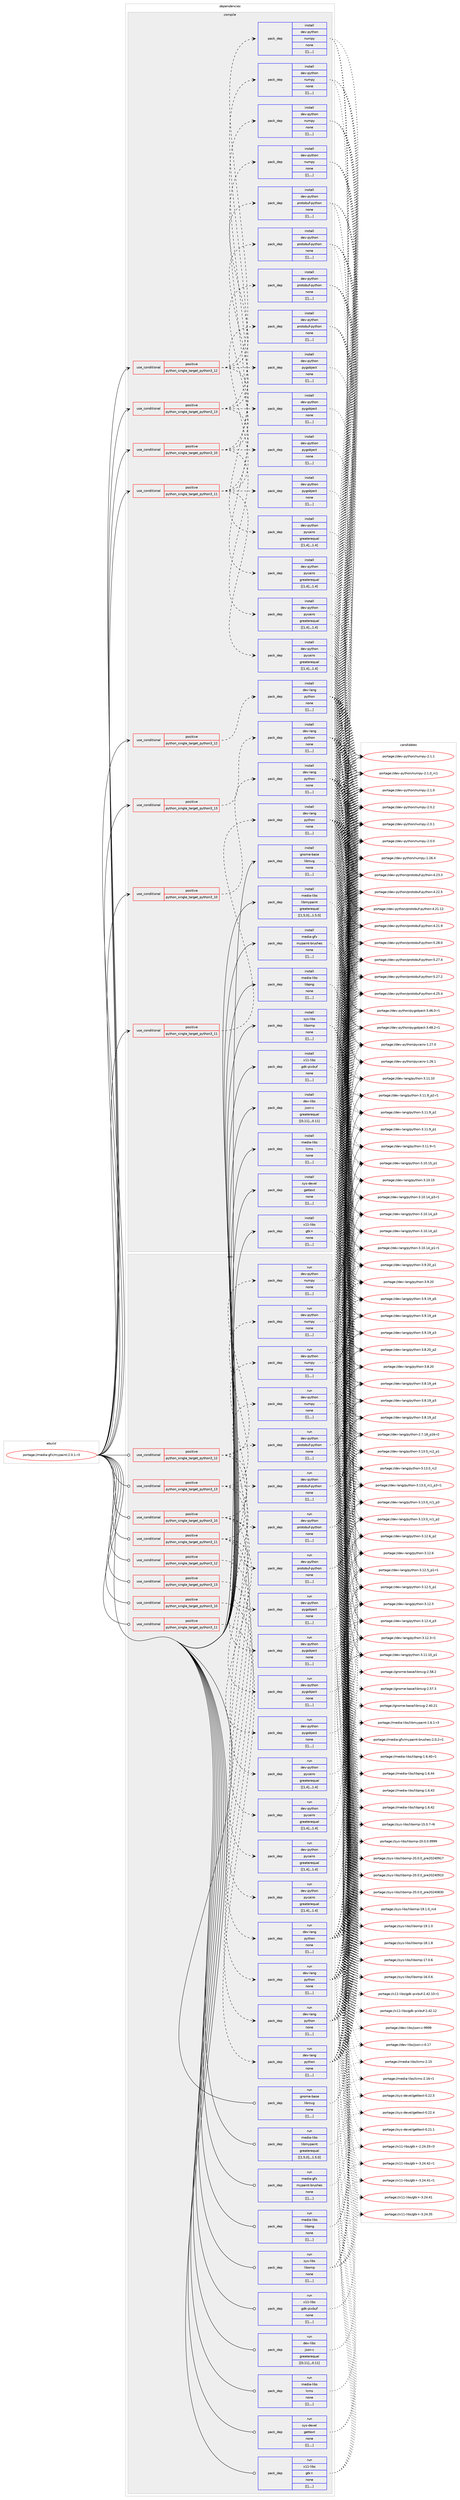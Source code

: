 digraph prolog {

# *************
# Graph options
# *************

newrank=true;
concentrate=true;
compound=true;
graph [rankdir=LR,fontname=Helvetica,fontsize=10,ranksep=1.5];#, ranksep=2.5, nodesep=0.2];
edge  [arrowhead=vee];
node  [fontname=Helvetica,fontsize=10];

# **********
# The ebuild
# **********

subgraph cluster_leftcol {
color=gray;
label=<<i>ebuild</i>>;
id [label="portage://media-gfx/mypaint-2.0.1-r3", color=red, width=4, href="../media-gfx/mypaint-2.0.1-r3.svg"];
}

# ****************
# The dependencies
# ****************

subgraph cluster_midcol {
color=gray;
label=<<i>dependencies</i>>;
subgraph cluster_compile {
fillcolor="#eeeeee";
style=filled;
label=<<i>compile</i>>;
subgraph cond77241 {
dependency302833 [label=<<TABLE BORDER="0" CELLBORDER="1" CELLSPACING="0" CELLPADDING="4"><TR><TD ROWSPAN="3" CELLPADDING="10">use_conditional</TD></TR><TR><TD>positive</TD></TR><TR><TD>python_single_target_python3_10</TD></TR></TABLE>>, shape=none, color=red];
subgraph pack223200 {
dependency302834 [label=<<TABLE BORDER="0" CELLBORDER="1" CELLSPACING="0" CELLPADDING="4" WIDTH="220"><TR><TD ROWSPAN="6" CELLPADDING="30">pack_dep</TD></TR><TR><TD WIDTH="110">install</TD></TR><TR><TD>dev-lang</TD></TR><TR><TD>python</TD></TR><TR><TD>none</TD></TR><TR><TD>[[],,,,]</TD></TR></TABLE>>, shape=none, color=blue];
}
dependency302833:e -> dependency302834:w [weight=20,style="dashed",arrowhead="vee"];
}
id:e -> dependency302833:w [weight=20,style="solid",arrowhead="vee"];
subgraph cond77242 {
dependency302835 [label=<<TABLE BORDER="0" CELLBORDER="1" CELLSPACING="0" CELLPADDING="4"><TR><TD ROWSPAN="3" CELLPADDING="10">use_conditional</TD></TR><TR><TD>positive</TD></TR><TR><TD>python_single_target_python3_10</TD></TR></TABLE>>, shape=none, color=red];
subgraph pack223201 {
dependency302836 [label=<<TABLE BORDER="0" CELLBORDER="1" CELLSPACING="0" CELLPADDING="4" WIDTH="220"><TR><TD ROWSPAN="6" CELLPADDING="30">pack_dep</TD></TR><TR><TD WIDTH="110">install</TD></TR><TR><TD>dev-python</TD></TR><TR><TD>pygobject</TD></TR><TR><TD>none</TD></TR><TR><TD>[[],,,,]</TD></TR></TABLE>>, shape=none, color=blue];
}
dependency302835:e -> dependency302836:w [weight=20,style="dashed",arrowhead="vee"];
subgraph pack223202 {
dependency302837 [label=<<TABLE BORDER="0" CELLBORDER="1" CELLSPACING="0" CELLPADDING="4" WIDTH="220"><TR><TD ROWSPAN="6" CELLPADDING="30">pack_dep</TD></TR><TR><TD WIDTH="110">install</TD></TR><TR><TD>dev-python</TD></TR><TR><TD>numpy</TD></TR><TR><TD>none</TD></TR><TR><TD>[[],,,,]</TD></TR></TABLE>>, shape=none, color=blue];
}
dependency302835:e -> dependency302837:w [weight=20,style="dashed",arrowhead="vee"];
subgraph pack223203 {
dependency302838 [label=<<TABLE BORDER="0" CELLBORDER="1" CELLSPACING="0" CELLPADDING="4" WIDTH="220"><TR><TD ROWSPAN="6" CELLPADDING="30">pack_dep</TD></TR><TR><TD WIDTH="110">install</TD></TR><TR><TD>dev-python</TD></TR><TR><TD>pycairo</TD></TR><TR><TD>greaterequal</TD></TR><TR><TD>[[1,4],,,1.4]</TD></TR></TABLE>>, shape=none, color=blue];
}
dependency302835:e -> dependency302838:w [weight=20,style="dashed",arrowhead="vee"];
subgraph pack223204 {
dependency302839 [label=<<TABLE BORDER="0" CELLBORDER="1" CELLSPACING="0" CELLPADDING="4" WIDTH="220"><TR><TD ROWSPAN="6" CELLPADDING="30">pack_dep</TD></TR><TR><TD WIDTH="110">install</TD></TR><TR><TD>dev-python</TD></TR><TR><TD>protobuf-python</TD></TR><TR><TD>none</TD></TR><TR><TD>[[],,,,]</TD></TR></TABLE>>, shape=none, color=blue];
}
dependency302835:e -> dependency302839:w [weight=20,style="dashed",arrowhead="vee"];
}
id:e -> dependency302835:w [weight=20,style="solid",arrowhead="vee"];
subgraph cond77243 {
dependency302840 [label=<<TABLE BORDER="0" CELLBORDER="1" CELLSPACING="0" CELLPADDING="4"><TR><TD ROWSPAN="3" CELLPADDING="10">use_conditional</TD></TR><TR><TD>positive</TD></TR><TR><TD>python_single_target_python3_11</TD></TR></TABLE>>, shape=none, color=red];
subgraph pack223205 {
dependency302841 [label=<<TABLE BORDER="0" CELLBORDER="1" CELLSPACING="0" CELLPADDING="4" WIDTH="220"><TR><TD ROWSPAN="6" CELLPADDING="30">pack_dep</TD></TR><TR><TD WIDTH="110">install</TD></TR><TR><TD>dev-lang</TD></TR><TR><TD>python</TD></TR><TR><TD>none</TD></TR><TR><TD>[[],,,,]</TD></TR></TABLE>>, shape=none, color=blue];
}
dependency302840:e -> dependency302841:w [weight=20,style="dashed",arrowhead="vee"];
}
id:e -> dependency302840:w [weight=20,style="solid",arrowhead="vee"];
subgraph cond77244 {
dependency302842 [label=<<TABLE BORDER="0" CELLBORDER="1" CELLSPACING="0" CELLPADDING="4"><TR><TD ROWSPAN="3" CELLPADDING="10">use_conditional</TD></TR><TR><TD>positive</TD></TR><TR><TD>python_single_target_python3_11</TD></TR></TABLE>>, shape=none, color=red];
subgraph pack223206 {
dependency302843 [label=<<TABLE BORDER="0" CELLBORDER="1" CELLSPACING="0" CELLPADDING="4" WIDTH="220"><TR><TD ROWSPAN="6" CELLPADDING="30">pack_dep</TD></TR><TR><TD WIDTH="110">install</TD></TR><TR><TD>dev-python</TD></TR><TR><TD>pygobject</TD></TR><TR><TD>none</TD></TR><TR><TD>[[],,,,]</TD></TR></TABLE>>, shape=none, color=blue];
}
dependency302842:e -> dependency302843:w [weight=20,style="dashed",arrowhead="vee"];
subgraph pack223207 {
dependency302844 [label=<<TABLE BORDER="0" CELLBORDER="1" CELLSPACING="0" CELLPADDING="4" WIDTH="220"><TR><TD ROWSPAN="6" CELLPADDING="30">pack_dep</TD></TR><TR><TD WIDTH="110">install</TD></TR><TR><TD>dev-python</TD></TR><TR><TD>numpy</TD></TR><TR><TD>none</TD></TR><TR><TD>[[],,,,]</TD></TR></TABLE>>, shape=none, color=blue];
}
dependency302842:e -> dependency302844:w [weight=20,style="dashed",arrowhead="vee"];
subgraph pack223208 {
dependency302845 [label=<<TABLE BORDER="0" CELLBORDER="1" CELLSPACING="0" CELLPADDING="4" WIDTH="220"><TR><TD ROWSPAN="6" CELLPADDING="30">pack_dep</TD></TR><TR><TD WIDTH="110">install</TD></TR><TR><TD>dev-python</TD></TR><TR><TD>pycairo</TD></TR><TR><TD>greaterequal</TD></TR><TR><TD>[[1,4],,,1.4]</TD></TR></TABLE>>, shape=none, color=blue];
}
dependency302842:e -> dependency302845:w [weight=20,style="dashed",arrowhead="vee"];
subgraph pack223209 {
dependency302846 [label=<<TABLE BORDER="0" CELLBORDER="1" CELLSPACING="0" CELLPADDING="4" WIDTH="220"><TR><TD ROWSPAN="6" CELLPADDING="30">pack_dep</TD></TR><TR><TD WIDTH="110">install</TD></TR><TR><TD>dev-python</TD></TR><TR><TD>protobuf-python</TD></TR><TR><TD>none</TD></TR><TR><TD>[[],,,,]</TD></TR></TABLE>>, shape=none, color=blue];
}
dependency302842:e -> dependency302846:w [weight=20,style="dashed",arrowhead="vee"];
}
id:e -> dependency302842:w [weight=20,style="solid",arrowhead="vee"];
subgraph cond77245 {
dependency302847 [label=<<TABLE BORDER="0" CELLBORDER="1" CELLSPACING="0" CELLPADDING="4"><TR><TD ROWSPAN="3" CELLPADDING="10">use_conditional</TD></TR><TR><TD>positive</TD></TR><TR><TD>python_single_target_python3_12</TD></TR></TABLE>>, shape=none, color=red];
subgraph pack223210 {
dependency302848 [label=<<TABLE BORDER="0" CELLBORDER="1" CELLSPACING="0" CELLPADDING="4" WIDTH="220"><TR><TD ROWSPAN="6" CELLPADDING="30">pack_dep</TD></TR><TR><TD WIDTH="110">install</TD></TR><TR><TD>dev-lang</TD></TR><TR><TD>python</TD></TR><TR><TD>none</TD></TR><TR><TD>[[],,,,]</TD></TR></TABLE>>, shape=none, color=blue];
}
dependency302847:e -> dependency302848:w [weight=20,style="dashed",arrowhead="vee"];
}
id:e -> dependency302847:w [weight=20,style="solid",arrowhead="vee"];
subgraph cond77246 {
dependency302849 [label=<<TABLE BORDER="0" CELLBORDER="1" CELLSPACING="0" CELLPADDING="4"><TR><TD ROWSPAN="3" CELLPADDING="10">use_conditional</TD></TR><TR><TD>positive</TD></TR><TR><TD>python_single_target_python3_12</TD></TR></TABLE>>, shape=none, color=red];
subgraph pack223211 {
dependency302850 [label=<<TABLE BORDER="0" CELLBORDER="1" CELLSPACING="0" CELLPADDING="4" WIDTH="220"><TR><TD ROWSPAN="6" CELLPADDING="30">pack_dep</TD></TR><TR><TD WIDTH="110">install</TD></TR><TR><TD>dev-python</TD></TR><TR><TD>pygobject</TD></TR><TR><TD>none</TD></TR><TR><TD>[[],,,,]</TD></TR></TABLE>>, shape=none, color=blue];
}
dependency302849:e -> dependency302850:w [weight=20,style="dashed",arrowhead="vee"];
subgraph pack223212 {
dependency302851 [label=<<TABLE BORDER="0" CELLBORDER="1" CELLSPACING="0" CELLPADDING="4" WIDTH="220"><TR><TD ROWSPAN="6" CELLPADDING="30">pack_dep</TD></TR><TR><TD WIDTH="110">install</TD></TR><TR><TD>dev-python</TD></TR><TR><TD>numpy</TD></TR><TR><TD>none</TD></TR><TR><TD>[[],,,,]</TD></TR></TABLE>>, shape=none, color=blue];
}
dependency302849:e -> dependency302851:w [weight=20,style="dashed",arrowhead="vee"];
subgraph pack223213 {
dependency302852 [label=<<TABLE BORDER="0" CELLBORDER="1" CELLSPACING="0" CELLPADDING="4" WIDTH="220"><TR><TD ROWSPAN="6" CELLPADDING="30">pack_dep</TD></TR><TR><TD WIDTH="110">install</TD></TR><TR><TD>dev-python</TD></TR><TR><TD>pycairo</TD></TR><TR><TD>greaterequal</TD></TR><TR><TD>[[1,4],,,1.4]</TD></TR></TABLE>>, shape=none, color=blue];
}
dependency302849:e -> dependency302852:w [weight=20,style="dashed",arrowhead="vee"];
subgraph pack223214 {
dependency302853 [label=<<TABLE BORDER="0" CELLBORDER="1" CELLSPACING="0" CELLPADDING="4" WIDTH="220"><TR><TD ROWSPAN="6" CELLPADDING="30">pack_dep</TD></TR><TR><TD WIDTH="110">install</TD></TR><TR><TD>dev-python</TD></TR><TR><TD>protobuf-python</TD></TR><TR><TD>none</TD></TR><TR><TD>[[],,,,]</TD></TR></TABLE>>, shape=none, color=blue];
}
dependency302849:e -> dependency302853:w [weight=20,style="dashed",arrowhead="vee"];
}
id:e -> dependency302849:w [weight=20,style="solid",arrowhead="vee"];
subgraph cond77247 {
dependency302854 [label=<<TABLE BORDER="0" CELLBORDER="1" CELLSPACING="0" CELLPADDING="4"><TR><TD ROWSPAN="3" CELLPADDING="10">use_conditional</TD></TR><TR><TD>positive</TD></TR><TR><TD>python_single_target_python3_13</TD></TR></TABLE>>, shape=none, color=red];
subgraph pack223215 {
dependency302855 [label=<<TABLE BORDER="0" CELLBORDER="1" CELLSPACING="0" CELLPADDING="4" WIDTH="220"><TR><TD ROWSPAN="6" CELLPADDING="30">pack_dep</TD></TR><TR><TD WIDTH="110">install</TD></TR><TR><TD>dev-lang</TD></TR><TR><TD>python</TD></TR><TR><TD>none</TD></TR><TR><TD>[[],,,,]</TD></TR></TABLE>>, shape=none, color=blue];
}
dependency302854:e -> dependency302855:w [weight=20,style="dashed",arrowhead="vee"];
}
id:e -> dependency302854:w [weight=20,style="solid",arrowhead="vee"];
subgraph cond77248 {
dependency302856 [label=<<TABLE BORDER="0" CELLBORDER="1" CELLSPACING="0" CELLPADDING="4"><TR><TD ROWSPAN="3" CELLPADDING="10">use_conditional</TD></TR><TR><TD>positive</TD></TR><TR><TD>python_single_target_python3_13</TD></TR></TABLE>>, shape=none, color=red];
subgraph pack223216 {
dependency302857 [label=<<TABLE BORDER="0" CELLBORDER="1" CELLSPACING="0" CELLPADDING="4" WIDTH="220"><TR><TD ROWSPAN="6" CELLPADDING="30">pack_dep</TD></TR><TR><TD WIDTH="110">install</TD></TR><TR><TD>dev-python</TD></TR><TR><TD>pygobject</TD></TR><TR><TD>none</TD></TR><TR><TD>[[],,,,]</TD></TR></TABLE>>, shape=none, color=blue];
}
dependency302856:e -> dependency302857:w [weight=20,style="dashed",arrowhead="vee"];
subgraph pack223217 {
dependency302858 [label=<<TABLE BORDER="0" CELLBORDER="1" CELLSPACING="0" CELLPADDING="4" WIDTH="220"><TR><TD ROWSPAN="6" CELLPADDING="30">pack_dep</TD></TR><TR><TD WIDTH="110">install</TD></TR><TR><TD>dev-python</TD></TR><TR><TD>numpy</TD></TR><TR><TD>none</TD></TR><TR><TD>[[],,,,]</TD></TR></TABLE>>, shape=none, color=blue];
}
dependency302856:e -> dependency302858:w [weight=20,style="dashed",arrowhead="vee"];
subgraph pack223218 {
dependency302859 [label=<<TABLE BORDER="0" CELLBORDER="1" CELLSPACING="0" CELLPADDING="4" WIDTH="220"><TR><TD ROWSPAN="6" CELLPADDING="30">pack_dep</TD></TR><TR><TD WIDTH="110">install</TD></TR><TR><TD>dev-python</TD></TR><TR><TD>pycairo</TD></TR><TR><TD>greaterequal</TD></TR><TR><TD>[[1,4],,,1.4]</TD></TR></TABLE>>, shape=none, color=blue];
}
dependency302856:e -> dependency302859:w [weight=20,style="dashed",arrowhead="vee"];
subgraph pack223219 {
dependency302860 [label=<<TABLE BORDER="0" CELLBORDER="1" CELLSPACING="0" CELLPADDING="4" WIDTH="220"><TR><TD ROWSPAN="6" CELLPADDING="30">pack_dep</TD></TR><TR><TD WIDTH="110">install</TD></TR><TR><TD>dev-python</TD></TR><TR><TD>protobuf-python</TD></TR><TR><TD>none</TD></TR><TR><TD>[[],,,,]</TD></TR></TABLE>>, shape=none, color=blue];
}
dependency302856:e -> dependency302860:w [weight=20,style="dashed",arrowhead="vee"];
}
id:e -> dependency302856:w [weight=20,style="solid",arrowhead="vee"];
subgraph pack223220 {
dependency302861 [label=<<TABLE BORDER="0" CELLBORDER="1" CELLSPACING="0" CELLPADDING="4" WIDTH="220"><TR><TD ROWSPAN="6" CELLPADDING="30">pack_dep</TD></TR><TR><TD WIDTH="110">install</TD></TR><TR><TD>dev-libs</TD></TR><TR><TD>json-c</TD></TR><TR><TD>greaterequal</TD></TR><TR><TD>[[0,11],,,0.11]</TD></TR></TABLE>>, shape=none, color=blue];
}
id:e -> dependency302861:w [weight=20,style="solid",arrowhead="vee"];
subgraph pack223221 {
dependency302862 [label=<<TABLE BORDER="0" CELLBORDER="1" CELLSPACING="0" CELLPADDING="4" WIDTH="220"><TR><TD ROWSPAN="6" CELLPADDING="30">pack_dep</TD></TR><TR><TD WIDTH="110">install</TD></TR><TR><TD>gnome-base</TD></TR><TR><TD>librsvg</TD></TR><TR><TD>none</TD></TR><TR><TD>[[],,,,]</TD></TR></TABLE>>, shape=none, color=blue];
}
id:e -> dependency302862:w [weight=20,style="solid",arrowhead="vee"];
subgraph pack223222 {
dependency302863 [label=<<TABLE BORDER="0" CELLBORDER="1" CELLSPACING="0" CELLPADDING="4" WIDTH="220"><TR><TD ROWSPAN="6" CELLPADDING="30">pack_dep</TD></TR><TR><TD WIDTH="110">install</TD></TR><TR><TD>media-gfx</TD></TR><TR><TD>mypaint-brushes</TD></TR><TR><TD>none</TD></TR><TR><TD>[[],,,,]</TD></TR></TABLE>>, shape=none, color=blue];
}
id:e -> dependency302863:w [weight=20,style="solid",arrowhead="vee"];
subgraph pack223223 {
dependency302864 [label=<<TABLE BORDER="0" CELLBORDER="1" CELLSPACING="0" CELLPADDING="4" WIDTH="220"><TR><TD ROWSPAN="6" CELLPADDING="30">pack_dep</TD></TR><TR><TD WIDTH="110">install</TD></TR><TR><TD>media-libs</TD></TR><TR><TD>lcms</TD></TR><TR><TD>none</TD></TR><TR><TD>[[],,,,]</TD></TR></TABLE>>, shape=none, color=blue];
}
id:e -> dependency302864:w [weight=20,style="solid",arrowhead="vee"];
subgraph pack223224 {
dependency302865 [label=<<TABLE BORDER="0" CELLBORDER="1" CELLSPACING="0" CELLPADDING="4" WIDTH="220"><TR><TD ROWSPAN="6" CELLPADDING="30">pack_dep</TD></TR><TR><TD WIDTH="110">install</TD></TR><TR><TD>media-libs</TD></TR><TR><TD>libmypaint</TD></TR><TR><TD>greaterequal</TD></TR><TR><TD>[[1,5,0],,,1.5.0]</TD></TR></TABLE>>, shape=none, color=blue];
}
id:e -> dependency302865:w [weight=20,style="solid",arrowhead="vee"];
subgraph pack223225 {
dependency302866 [label=<<TABLE BORDER="0" CELLBORDER="1" CELLSPACING="0" CELLPADDING="4" WIDTH="220"><TR><TD ROWSPAN="6" CELLPADDING="30">pack_dep</TD></TR><TR><TD WIDTH="110">install</TD></TR><TR><TD>media-libs</TD></TR><TR><TD>libpng</TD></TR><TR><TD>none</TD></TR><TR><TD>[[],,,,]</TD></TR></TABLE>>, shape=none, color=blue];
}
id:e -> dependency302866:w [weight=20,style="solid",arrowhead="vee"];
subgraph pack223226 {
dependency302867 [label=<<TABLE BORDER="0" CELLBORDER="1" CELLSPACING="0" CELLPADDING="4" WIDTH="220"><TR><TD ROWSPAN="6" CELLPADDING="30">pack_dep</TD></TR><TR><TD WIDTH="110">install</TD></TR><TR><TD>sys-devel</TD></TR><TR><TD>gettext</TD></TR><TR><TD>none</TD></TR><TR><TD>[[],,,,]</TD></TR></TABLE>>, shape=none, color=blue];
}
id:e -> dependency302867:w [weight=20,style="solid",arrowhead="vee"];
subgraph pack223227 {
dependency302868 [label=<<TABLE BORDER="0" CELLBORDER="1" CELLSPACING="0" CELLPADDING="4" WIDTH="220"><TR><TD ROWSPAN="6" CELLPADDING="30">pack_dep</TD></TR><TR><TD WIDTH="110">install</TD></TR><TR><TD>sys-libs</TD></TR><TR><TD>libomp</TD></TR><TR><TD>none</TD></TR><TR><TD>[[],,,,]</TD></TR></TABLE>>, shape=none, color=blue];
}
id:e -> dependency302868:w [weight=20,style="solid",arrowhead="vee"];
subgraph pack223228 {
dependency302869 [label=<<TABLE BORDER="0" CELLBORDER="1" CELLSPACING="0" CELLPADDING="4" WIDTH="220"><TR><TD ROWSPAN="6" CELLPADDING="30">pack_dep</TD></TR><TR><TD WIDTH="110">install</TD></TR><TR><TD>x11-libs</TD></TR><TR><TD>gdk-pixbuf</TD></TR><TR><TD>none</TD></TR><TR><TD>[[],,,,]</TD></TR></TABLE>>, shape=none, color=blue];
}
id:e -> dependency302869:w [weight=20,style="solid",arrowhead="vee"];
subgraph pack223229 {
dependency302870 [label=<<TABLE BORDER="0" CELLBORDER="1" CELLSPACING="0" CELLPADDING="4" WIDTH="220"><TR><TD ROWSPAN="6" CELLPADDING="30">pack_dep</TD></TR><TR><TD WIDTH="110">install</TD></TR><TR><TD>x11-libs</TD></TR><TR><TD>gtk+</TD></TR><TR><TD>none</TD></TR><TR><TD>[[],,,,]</TD></TR></TABLE>>, shape=none, color=blue];
}
id:e -> dependency302870:w [weight=20,style="solid",arrowhead="vee"];
}
subgraph cluster_compileandrun {
fillcolor="#eeeeee";
style=filled;
label=<<i>compile and run</i>>;
}
subgraph cluster_run {
fillcolor="#eeeeee";
style=filled;
label=<<i>run</i>>;
subgraph cond77249 {
dependency302871 [label=<<TABLE BORDER="0" CELLBORDER="1" CELLSPACING="0" CELLPADDING="4"><TR><TD ROWSPAN="3" CELLPADDING="10">use_conditional</TD></TR><TR><TD>positive</TD></TR><TR><TD>python_single_target_python3_10</TD></TR></TABLE>>, shape=none, color=red];
subgraph pack223230 {
dependency302872 [label=<<TABLE BORDER="0" CELLBORDER="1" CELLSPACING="0" CELLPADDING="4" WIDTH="220"><TR><TD ROWSPAN="6" CELLPADDING="30">pack_dep</TD></TR><TR><TD WIDTH="110">run</TD></TR><TR><TD>dev-lang</TD></TR><TR><TD>python</TD></TR><TR><TD>none</TD></TR><TR><TD>[[],,,,]</TD></TR></TABLE>>, shape=none, color=blue];
}
dependency302871:e -> dependency302872:w [weight=20,style="dashed",arrowhead="vee"];
}
id:e -> dependency302871:w [weight=20,style="solid",arrowhead="odot"];
subgraph cond77250 {
dependency302873 [label=<<TABLE BORDER="0" CELLBORDER="1" CELLSPACING="0" CELLPADDING="4"><TR><TD ROWSPAN="3" CELLPADDING="10">use_conditional</TD></TR><TR><TD>positive</TD></TR><TR><TD>python_single_target_python3_10</TD></TR></TABLE>>, shape=none, color=red];
subgraph pack223231 {
dependency302874 [label=<<TABLE BORDER="0" CELLBORDER="1" CELLSPACING="0" CELLPADDING="4" WIDTH="220"><TR><TD ROWSPAN="6" CELLPADDING="30">pack_dep</TD></TR><TR><TD WIDTH="110">run</TD></TR><TR><TD>dev-python</TD></TR><TR><TD>pygobject</TD></TR><TR><TD>none</TD></TR><TR><TD>[[],,,,]</TD></TR></TABLE>>, shape=none, color=blue];
}
dependency302873:e -> dependency302874:w [weight=20,style="dashed",arrowhead="vee"];
subgraph pack223232 {
dependency302875 [label=<<TABLE BORDER="0" CELLBORDER="1" CELLSPACING="0" CELLPADDING="4" WIDTH="220"><TR><TD ROWSPAN="6" CELLPADDING="30">pack_dep</TD></TR><TR><TD WIDTH="110">run</TD></TR><TR><TD>dev-python</TD></TR><TR><TD>numpy</TD></TR><TR><TD>none</TD></TR><TR><TD>[[],,,,]</TD></TR></TABLE>>, shape=none, color=blue];
}
dependency302873:e -> dependency302875:w [weight=20,style="dashed",arrowhead="vee"];
subgraph pack223233 {
dependency302876 [label=<<TABLE BORDER="0" CELLBORDER="1" CELLSPACING="0" CELLPADDING="4" WIDTH="220"><TR><TD ROWSPAN="6" CELLPADDING="30">pack_dep</TD></TR><TR><TD WIDTH="110">run</TD></TR><TR><TD>dev-python</TD></TR><TR><TD>pycairo</TD></TR><TR><TD>greaterequal</TD></TR><TR><TD>[[1,4],,,1.4]</TD></TR></TABLE>>, shape=none, color=blue];
}
dependency302873:e -> dependency302876:w [weight=20,style="dashed",arrowhead="vee"];
subgraph pack223234 {
dependency302877 [label=<<TABLE BORDER="0" CELLBORDER="1" CELLSPACING="0" CELLPADDING="4" WIDTH="220"><TR><TD ROWSPAN="6" CELLPADDING="30">pack_dep</TD></TR><TR><TD WIDTH="110">run</TD></TR><TR><TD>dev-python</TD></TR><TR><TD>protobuf-python</TD></TR><TR><TD>none</TD></TR><TR><TD>[[],,,,]</TD></TR></TABLE>>, shape=none, color=blue];
}
dependency302873:e -> dependency302877:w [weight=20,style="dashed",arrowhead="vee"];
}
id:e -> dependency302873:w [weight=20,style="solid",arrowhead="odot"];
subgraph cond77251 {
dependency302878 [label=<<TABLE BORDER="0" CELLBORDER="1" CELLSPACING="0" CELLPADDING="4"><TR><TD ROWSPAN="3" CELLPADDING="10">use_conditional</TD></TR><TR><TD>positive</TD></TR><TR><TD>python_single_target_python3_11</TD></TR></TABLE>>, shape=none, color=red];
subgraph pack223235 {
dependency302879 [label=<<TABLE BORDER="0" CELLBORDER="1" CELLSPACING="0" CELLPADDING="4" WIDTH="220"><TR><TD ROWSPAN="6" CELLPADDING="30">pack_dep</TD></TR><TR><TD WIDTH="110">run</TD></TR><TR><TD>dev-lang</TD></TR><TR><TD>python</TD></TR><TR><TD>none</TD></TR><TR><TD>[[],,,,]</TD></TR></TABLE>>, shape=none, color=blue];
}
dependency302878:e -> dependency302879:w [weight=20,style="dashed",arrowhead="vee"];
}
id:e -> dependency302878:w [weight=20,style="solid",arrowhead="odot"];
subgraph cond77252 {
dependency302880 [label=<<TABLE BORDER="0" CELLBORDER="1" CELLSPACING="0" CELLPADDING="4"><TR><TD ROWSPAN="3" CELLPADDING="10">use_conditional</TD></TR><TR><TD>positive</TD></TR><TR><TD>python_single_target_python3_11</TD></TR></TABLE>>, shape=none, color=red];
subgraph pack223236 {
dependency302881 [label=<<TABLE BORDER="0" CELLBORDER="1" CELLSPACING="0" CELLPADDING="4" WIDTH="220"><TR><TD ROWSPAN="6" CELLPADDING="30">pack_dep</TD></TR><TR><TD WIDTH="110">run</TD></TR><TR><TD>dev-python</TD></TR><TR><TD>pygobject</TD></TR><TR><TD>none</TD></TR><TR><TD>[[],,,,]</TD></TR></TABLE>>, shape=none, color=blue];
}
dependency302880:e -> dependency302881:w [weight=20,style="dashed",arrowhead="vee"];
subgraph pack223237 {
dependency302882 [label=<<TABLE BORDER="0" CELLBORDER="1" CELLSPACING="0" CELLPADDING="4" WIDTH="220"><TR><TD ROWSPAN="6" CELLPADDING="30">pack_dep</TD></TR><TR><TD WIDTH="110">run</TD></TR><TR><TD>dev-python</TD></TR><TR><TD>numpy</TD></TR><TR><TD>none</TD></TR><TR><TD>[[],,,,]</TD></TR></TABLE>>, shape=none, color=blue];
}
dependency302880:e -> dependency302882:w [weight=20,style="dashed",arrowhead="vee"];
subgraph pack223238 {
dependency302883 [label=<<TABLE BORDER="0" CELLBORDER="1" CELLSPACING="0" CELLPADDING="4" WIDTH="220"><TR><TD ROWSPAN="6" CELLPADDING="30">pack_dep</TD></TR><TR><TD WIDTH="110">run</TD></TR><TR><TD>dev-python</TD></TR><TR><TD>pycairo</TD></TR><TR><TD>greaterequal</TD></TR><TR><TD>[[1,4],,,1.4]</TD></TR></TABLE>>, shape=none, color=blue];
}
dependency302880:e -> dependency302883:w [weight=20,style="dashed",arrowhead="vee"];
subgraph pack223239 {
dependency302884 [label=<<TABLE BORDER="0" CELLBORDER="1" CELLSPACING="0" CELLPADDING="4" WIDTH="220"><TR><TD ROWSPAN="6" CELLPADDING="30">pack_dep</TD></TR><TR><TD WIDTH="110">run</TD></TR><TR><TD>dev-python</TD></TR><TR><TD>protobuf-python</TD></TR><TR><TD>none</TD></TR><TR><TD>[[],,,,]</TD></TR></TABLE>>, shape=none, color=blue];
}
dependency302880:e -> dependency302884:w [weight=20,style="dashed",arrowhead="vee"];
}
id:e -> dependency302880:w [weight=20,style="solid",arrowhead="odot"];
subgraph cond77253 {
dependency302885 [label=<<TABLE BORDER="0" CELLBORDER="1" CELLSPACING="0" CELLPADDING="4"><TR><TD ROWSPAN="3" CELLPADDING="10">use_conditional</TD></TR><TR><TD>positive</TD></TR><TR><TD>python_single_target_python3_12</TD></TR></TABLE>>, shape=none, color=red];
subgraph pack223240 {
dependency302886 [label=<<TABLE BORDER="0" CELLBORDER="1" CELLSPACING="0" CELLPADDING="4" WIDTH="220"><TR><TD ROWSPAN="6" CELLPADDING="30">pack_dep</TD></TR><TR><TD WIDTH="110">run</TD></TR><TR><TD>dev-lang</TD></TR><TR><TD>python</TD></TR><TR><TD>none</TD></TR><TR><TD>[[],,,,]</TD></TR></TABLE>>, shape=none, color=blue];
}
dependency302885:e -> dependency302886:w [weight=20,style="dashed",arrowhead="vee"];
}
id:e -> dependency302885:w [weight=20,style="solid",arrowhead="odot"];
subgraph cond77254 {
dependency302887 [label=<<TABLE BORDER="0" CELLBORDER="1" CELLSPACING="0" CELLPADDING="4"><TR><TD ROWSPAN="3" CELLPADDING="10">use_conditional</TD></TR><TR><TD>positive</TD></TR><TR><TD>python_single_target_python3_12</TD></TR></TABLE>>, shape=none, color=red];
subgraph pack223241 {
dependency302888 [label=<<TABLE BORDER="0" CELLBORDER="1" CELLSPACING="0" CELLPADDING="4" WIDTH="220"><TR><TD ROWSPAN="6" CELLPADDING="30">pack_dep</TD></TR><TR><TD WIDTH="110">run</TD></TR><TR><TD>dev-python</TD></TR><TR><TD>pygobject</TD></TR><TR><TD>none</TD></TR><TR><TD>[[],,,,]</TD></TR></TABLE>>, shape=none, color=blue];
}
dependency302887:e -> dependency302888:w [weight=20,style="dashed",arrowhead="vee"];
subgraph pack223242 {
dependency302889 [label=<<TABLE BORDER="0" CELLBORDER="1" CELLSPACING="0" CELLPADDING="4" WIDTH="220"><TR><TD ROWSPAN="6" CELLPADDING="30">pack_dep</TD></TR><TR><TD WIDTH="110">run</TD></TR><TR><TD>dev-python</TD></TR><TR><TD>numpy</TD></TR><TR><TD>none</TD></TR><TR><TD>[[],,,,]</TD></TR></TABLE>>, shape=none, color=blue];
}
dependency302887:e -> dependency302889:w [weight=20,style="dashed",arrowhead="vee"];
subgraph pack223243 {
dependency302890 [label=<<TABLE BORDER="0" CELLBORDER="1" CELLSPACING="0" CELLPADDING="4" WIDTH="220"><TR><TD ROWSPAN="6" CELLPADDING="30">pack_dep</TD></TR><TR><TD WIDTH="110">run</TD></TR><TR><TD>dev-python</TD></TR><TR><TD>pycairo</TD></TR><TR><TD>greaterequal</TD></TR><TR><TD>[[1,4],,,1.4]</TD></TR></TABLE>>, shape=none, color=blue];
}
dependency302887:e -> dependency302890:w [weight=20,style="dashed",arrowhead="vee"];
subgraph pack223244 {
dependency302891 [label=<<TABLE BORDER="0" CELLBORDER="1" CELLSPACING="0" CELLPADDING="4" WIDTH="220"><TR><TD ROWSPAN="6" CELLPADDING="30">pack_dep</TD></TR><TR><TD WIDTH="110">run</TD></TR><TR><TD>dev-python</TD></TR><TR><TD>protobuf-python</TD></TR><TR><TD>none</TD></TR><TR><TD>[[],,,,]</TD></TR></TABLE>>, shape=none, color=blue];
}
dependency302887:e -> dependency302891:w [weight=20,style="dashed",arrowhead="vee"];
}
id:e -> dependency302887:w [weight=20,style="solid",arrowhead="odot"];
subgraph cond77255 {
dependency302892 [label=<<TABLE BORDER="0" CELLBORDER="1" CELLSPACING="0" CELLPADDING="4"><TR><TD ROWSPAN="3" CELLPADDING="10">use_conditional</TD></TR><TR><TD>positive</TD></TR><TR><TD>python_single_target_python3_13</TD></TR></TABLE>>, shape=none, color=red];
subgraph pack223245 {
dependency302893 [label=<<TABLE BORDER="0" CELLBORDER="1" CELLSPACING="0" CELLPADDING="4" WIDTH="220"><TR><TD ROWSPAN="6" CELLPADDING="30">pack_dep</TD></TR><TR><TD WIDTH="110">run</TD></TR><TR><TD>dev-lang</TD></TR><TR><TD>python</TD></TR><TR><TD>none</TD></TR><TR><TD>[[],,,,]</TD></TR></TABLE>>, shape=none, color=blue];
}
dependency302892:e -> dependency302893:w [weight=20,style="dashed",arrowhead="vee"];
}
id:e -> dependency302892:w [weight=20,style="solid",arrowhead="odot"];
subgraph cond77256 {
dependency302894 [label=<<TABLE BORDER="0" CELLBORDER="1" CELLSPACING="0" CELLPADDING="4"><TR><TD ROWSPAN="3" CELLPADDING="10">use_conditional</TD></TR><TR><TD>positive</TD></TR><TR><TD>python_single_target_python3_13</TD></TR></TABLE>>, shape=none, color=red];
subgraph pack223246 {
dependency302895 [label=<<TABLE BORDER="0" CELLBORDER="1" CELLSPACING="0" CELLPADDING="4" WIDTH="220"><TR><TD ROWSPAN="6" CELLPADDING="30">pack_dep</TD></TR><TR><TD WIDTH="110">run</TD></TR><TR><TD>dev-python</TD></TR><TR><TD>pygobject</TD></TR><TR><TD>none</TD></TR><TR><TD>[[],,,,]</TD></TR></TABLE>>, shape=none, color=blue];
}
dependency302894:e -> dependency302895:w [weight=20,style="dashed",arrowhead="vee"];
subgraph pack223247 {
dependency302896 [label=<<TABLE BORDER="0" CELLBORDER="1" CELLSPACING="0" CELLPADDING="4" WIDTH="220"><TR><TD ROWSPAN="6" CELLPADDING="30">pack_dep</TD></TR><TR><TD WIDTH="110">run</TD></TR><TR><TD>dev-python</TD></TR><TR><TD>numpy</TD></TR><TR><TD>none</TD></TR><TR><TD>[[],,,,]</TD></TR></TABLE>>, shape=none, color=blue];
}
dependency302894:e -> dependency302896:w [weight=20,style="dashed",arrowhead="vee"];
subgraph pack223248 {
dependency302897 [label=<<TABLE BORDER="0" CELLBORDER="1" CELLSPACING="0" CELLPADDING="4" WIDTH="220"><TR><TD ROWSPAN="6" CELLPADDING="30">pack_dep</TD></TR><TR><TD WIDTH="110">run</TD></TR><TR><TD>dev-python</TD></TR><TR><TD>pycairo</TD></TR><TR><TD>greaterequal</TD></TR><TR><TD>[[1,4],,,1.4]</TD></TR></TABLE>>, shape=none, color=blue];
}
dependency302894:e -> dependency302897:w [weight=20,style="dashed",arrowhead="vee"];
subgraph pack223249 {
dependency302898 [label=<<TABLE BORDER="0" CELLBORDER="1" CELLSPACING="0" CELLPADDING="4" WIDTH="220"><TR><TD ROWSPAN="6" CELLPADDING="30">pack_dep</TD></TR><TR><TD WIDTH="110">run</TD></TR><TR><TD>dev-python</TD></TR><TR><TD>protobuf-python</TD></TR><TR><TD>none</TD></TR><TR><TD>[[],,,,]</TD></TR></TABLE>>, shape=none, color=blue];
}
dependency302894:e -> dependency302898:w [weight=20,style="dashed",arrowhead="vee"];
}
id:e -> dependency302894:w [weight=20,style="solid",arrowhead="odot"];
subgraph pack223250 {
dependency302899 [label=<<TABLE BORDER="0" CELLBORDER="1" CELLSPACING="0" CELLPADDING="4" WIDTH="220"><TR><TD ROWSPAN="6" CELLPADDING="30">pack_dep</TD></TR><TR><TD WIDTH="110">run</TD></TR><TR><TD>dev-libs</TD></TR><TR><TD>json-c</TD></TR><TR><TD>greaterequal</TD></TR><TR><TD>[[0,11],,,0.11]</TD></TR></TABLE>>, shape=none, color=blue];
}
id:e -> dependency302899:w [weight=20,style="solid",arrowhead="odot"];
subgraph pack223251 {
dependency302900 [label=<<TABLE BORDER="0" CELLBORDER="1" CELLSPACING="0" CELLPADDING="4" WIDTH="220"><TR><TD ROWSPAN="6" CELLPADDING="30">pack_dep</TD></TR><TR><TD WIDTH="110">run</TD></TR><TR><TD>gnome-base</TD></TR><TR><TD>librsvg</TD></TR><TR><TD>none</TD></TR><TR><TD>[[],,,,]</TD></TR></TABLE>>, shape=none, color=blue];
}
id:e -> dependency302900:w [weight=20,style="solid",arrowhead="odot"];
subgraph pack223252 {
dependency302901 [label=<<TABLE BORDER="0" CELLBORDER="1" CELLSPACING="0" CELLPADDING="4" WIDTH="220"><TR><TD ROWSPAN="6" CELLPADDING="30">pack_dep</TD></TR><TR><TD WIDTH="110">run</TD></TR><TR><TD>media-gfx</TD></TR><TR><TD>mypaint-brushes</TD></TR><TR><TD>none</TD></TR><TR><TD>[[],,,,]</TD></TR></TABLE>>, shape=none, color=blue];
}
id:e -> dependency302901:w [weight=20,style="solid",arrowhead="odot"];
subgraph pack223253 {
dependency302902 [label=<<TABLE BORDER="0" CELLBORDER="1" CELLSPACING="0" CELLPADDING="4" WIDTH="220"><TR><TD ROWSPAN="6" CELLPADDING="30">pack_dep</TD></TR><TR><TD WIDTH="110">run</TD></TR><TR><TD>media-libs</TD></TR><TR><TD>lcms</TD></TR><TR><TD>none</TD></TR><TR><TD>[[],,,,]</TD></TR></TABLE>>, shape=none, color=blue];
}
id:e -> dependency302902:w [weight=20,style="solid",arrowhead="odot"];
subgraph pack223254 {
dependency302903 [label=<<TABLE BORDER="0" CELLBORDER="1" CELLSPACING="0" CELLPADDING="4" WIDTH="220"><TR><TD ROWSPAN="6" CELLPADDING="30">pack_dep</TD></TR><TR><TD WIDTH="110">run</TD></TR><TR><TD>media-libs</TD></TR><TR><TD>libmypaint</TD></TR><TR><TD>greaterequal</TD></TR><TR><TD>[[1,5,0],,,1.5.0]</TD></TR></TABLE>>, shape=none, color=blue];
}
id:e -> dependency302903:w [weight=20,style="solid",arrowhead="odot"];
subgraph pack223255 {
dependency302904 [label=<<TABLE BORDER="0" CELLBORDER="1" CELLSPACING="0" CELLPADDING="4" WIDTH="220"><TR><TD ROWSPAN="6" CELLPADDING="30">pack_dep</TD></TR><TR><TD WIDTH="110">run</TD></TR><TR><TD>media-libs</TD></TR><TR><TD>libpng</TD></TR><TR><TD>none</TD></TR><TR><TD>[[],,,,]</TD></TR></TABLE>>, shape=none, color=blue];
}
id:e -> dependency302904:w [weight=20,style="solid",arrowhead="odot"];
subgraph pack223256 {
dependency302905 [label=<<TABLE BORDER="0" CELLBORDER="1" CELLSPACING="0" CELLPADDING="4" WIDTH="220"><TR><TD ROWSPAN="6" CELLPADDING="30">pack_dep</TD></TR><TR><TD WIDTH="110">run</TD></TR><TR><TD>sys-devel</TD></TR><TR><TD>gettext</TD></TR><TR><TD>none</TD></TR><TR><TD>[[],,,,]</TD></TR></TABLE>>, shape=none, color=blue];
}
id:e -> dependency302905:w [weight=20,style="solid",arrowhead="odot"];
subgraph pack223257 {
dependency302906 [label=<<TABLE BORDER="0" CELLBORDER="1" CELLSPACING="0" CELLPADDING="4" WIDTH="220"><TR><TD ROWSPAN="6" CELLPADDING="30">pack_dep</TD></TR><TR><TD WIDTH="110">run</TD></TR><TR><TD>sys-libs</TD></TR><TR><TD>libomp</TD></TR><TR><TD>none</TD></TR><TR><TD>[[],,,,]</TD></TR></TABLE>>, shape=none, color=blue];
}
id:e -> dependency302906:w [weight=20,style="solid",arrowhead="odot"];
subgraph pack223258 {
dependency302907 [label=<<TABLE BORDER="0" CELLBORDER="1" CELLSPACING="0" CELLPADDING="4" WIDTH="220"><TR><TD ROWSPAN="6" CELLPADDING="30">pack_dep</TD></TR><TR><TD WIDTH="110">run</TD></TR><TR><TD>x11-libs</TD></TR><TR><TD>gdk-pixbuf</TD></TR><TR><TD>none</TD></TR><TR><TD>[[],,,,]</TD></TR></TABLE>>, shape=none, color=blue];
}
id:e -> dependency302907:w [weight=20,style="solid",arrowhead="odot"];
subgraph pack223259 {
dependency302908 [label=<<TABLE BORDER="0" CELLBORDER="1" CELLSPACING="0" CELLPADDING="4" WIDTH="220"><TR><TD ROWSPAN="6" CELLPADDING="30">pack_dep</TD></TR><TR><TD WIDTH="110">run</TD></TR><TR><TD>x11-libs</TD></TR><TR><TD>gtk+</TD></TR><TR><TD>none</TD></TR><TR><TD>[[],,,,]</TD></TR></TABLE>>, shape=none, color=blue];
}
id:e -> dependency302908:w [weight=20,style="solid",arrowhead="odot"];
}
}

# **************
# The candidates
# **************

subgraph cluster_choices {
rank=same;
color=gray;
label=<<i>candidates</i>>;

subgraph choice223200 {
color=black;
nodesep=1;
choice100101118451089711010347112121116104111110455146495146489511499509511249 [label="portage://dev-lang/python-3.13.0_rc2_p1", color=red, width=4,href="../dev-lang/python-3.13.0_rc2_p1.svg"];
choice10010111845108971101034711212111610411111045514649514648951149950 [label="portage://dev-lang/python-3.13.0_rc2", color=red, width=4,href="../dev-lang/python-3.13.0_rc2.svg"];
choice1001011184510897110103471121211161041111104551464951464895114994995112514511449 [label="portage://dev-lang/python-3.13.0_rc1_p3-r1", color=red, width=4,href="../dev-lang/python-3.13.0_rc1_p3-r1.svg"];
choice100101118451089711010347112121116104111110455146495146489511499499511251 [label="portage://dev-lang/python-3.13.0_rc1_p3", color=red, width=4,href="../dev-lang/python-3.13.0_rc1_p3.svg"];
choice100101118451089711010347112121116104111110455146495146489511499499511250 [label="portage://dev-lang/python-3.13.0_rc1_p2", color=red, width=4,href="../dev-lang/python-3.13.0_rc1_p2.svg"];
choice100101118451089711010347112121116104111110455146495046549511250 [label="portage://dev-lang/python-3.12.6_p2", color=red, width=4,href="../dev-lang/python-3.12.6_p2.svg"];
choice10010111845108971101034711212111610411111045514649504654 [label="portage://dev-lang/python-3.12.6", color=red, width=4,href="../dev-lang/python-3.12.6.svg"];
choice1001011184510897110103471121211161041111104551464950465395112494511449 [label="portage://dev-lang/python-3.12.5_p1-r1", color=red, width=4,href="../dev-lang/python-3.12.5_p1-r1.svg"];
choice100101118451089711010347112121116104111110455146495046539511249 [label="portage://dev-lang/python-3.12.5_p1", color=red, width=4,href="../dev-lang/python-3.12.5_p1.svg"];
choice10010111845108971101034711212111610411111045514649504653 [label="portage://dev-lang/python-3.12.5", color=red, width=4,href="../dev-lang/python-3.12.5.svg"];
choice100101118451089711010347112121116104111110455146495046529511251 [label="portage://dev-lang/python-3.12.4_p3", color=red, width=4,href="../dev-lang/python-3.12.4_p3.svg"];
choice100101118451089711010347112121116104111110455146495046514511449 [label="portage://dev-lang/python-3.12.3-r1", color=red, width=4,href="../dev-lang/python-3.12.3-r1.svg"];
choice10010111845108971101034711212111610411111045514649494649489511249 [label="portage://dev-lang/python-3.11.10_p1", color=red, width=4,href="../dev-lang/python-3.11.10_p1.svg"];
choice1001011184510897110103471121211161041111104551464949464948 [label="portage://dev-lang/python-3.11.10", color=red, width=4,href="../dev-lang/python-3.11.10.svg"];
choice1001011184510897110103471121211161041111104551464949465795112504511449 [label="portage://dev-lang/python-3.11.9_p2-r1", color=red, width=4,href="../dev-lang/python-3.11.9_p2-r1.svg"];
choice100101118451089711010347112121116104111110455146494946579511250 [label="portage://dev-lang/python-3.11.9_p2", color=red, width=4,href="../dev-lang/python-3.11.9_p2.svg"];
choice100101118451089711010347112121116104111110455146494946579511249 [label="portage://dev-lang/python-3.11.9_p1", color=red, width=4,href="../dev-lang/python-3.11.9_p1.svg"];
choice100101118451089711010347112121116104111110455146494946574511449 [label="portage://dev-lang/python-3.11.9-r1", color=red, width=4,href="../dev-lang/python-3.11.9-r1.svg"];
choice10010111845108971101034711212111610411111045514649484649539511249 [label="portage://dev-lang/python-3.10.15_p1", color=red, width=4,href="../dev-lang/python-3.10.15_p1.svg"];
choice1001011184510897110103471121211161041111104551464948464953 [label="portage://dev-lang/python-3.10.15", color=red, width=4,href="../dev-lang/python-3.10.15.svg"];
choice100101118451089711010347112121116104111110455146494846495295112514511449 [label="portage://dev-lang/python-3.10.14_p3-r1", color=red, width=4,href="../dev-lang/python-3.10.14_p3-r1.svg"];
choice10010111845108971101034711212111610411111045514649484649529511251 [label="portage://dev-lang/python-3.10.14_p3", color=red, width=4,href="../dev-lang/python-3.10.14_p3.svg"];
choice10010111845108971101034711212111610411111045514649484649529511250 [label="portage://dev-lang/python-3.10.14_p2", color=red, width=4,href="../dev-lang/python-3.10.14_p2.svg"];
choice100101118451089711010347112121116104111110455146494846495295112494511449 [label="portage://dev-lang/python-3.10.14_p1-r1", color=red, width=4,href="../dev-lang/python-3.10.14_p1-r1.svg"];
choice100101118451089711010347112121116104111110455146574650489511249 [label="portage://dev-lang/python-3.9.20_p1", color=red, width=4,href="../dev-lang/python-3.9.20_p1.svg"];
choice10010111845108971101034711212111610411111045514657465048 [label="portage://dev-lang/python-3.9.20", color=red, width=4,href="../dev-lang/python-3.9.20.svg"];
choice100101118451089711010347112121116104111110455146574649579511253 [label="portage://dev-lang/python-3.9.19_p5", color=red, width=4,href="../dev-lang/python-3.9.19_p5.svg"];
choice100101118451089711010347112121116104111110455146574649579511252 [label="portage://dev-lang/python-3.9.19_p4", color=red, width=4,href="../dev-lang/python-3.9.19_p4.svg"];
choice100101118451089711010347112121116104111110455146574649579511251 [label="portage://dev-lang/python-3.9.19_p3", color=red, width=4,href="../dev-lang/python-3.9.19_p3.svg"];
choice100101118451089711010347112121116104111110455146564650489511250 [label="portage://dev-lang/python-3.8.20_p2", color=red, width=4,href="../dev-lang/python-3.8.20_p2.svg"];
choice10010111845108971101034711212111610411111045514656465048 [label="portage://dev-lang/python-3.8.20", color=red, width=4,href="../dev-lang/python-3.8.20.svg"];
choice100101118451089711010347112121116104111110455146564649579511252 [label="portage://dev-lang/python-3.8.19_p4", color=red, width=4,href="../dev-lang/python-3.8.19_p4.svg"];
choice100101118451089711010347112121116104111110455146564649579511251 [label="portage://dev-lang/python-3.8.19_p3", color=red, width=4,href="../dev-lang/python-3.8.19_p3.svg"];
choice100101118451089711010347112121116104111110455146564649579511250 [label="portage://dev-lang/python-3.8.19_p2", color=red, width=4,href="../dev-lang/python-3.8.19_p2.svg"];
choice100101118451089711010347112121116104111110455046554649569511249544511450 [label="portage://dev-lang/python-2.7.18_p16-r2", color=red, width=4,href="../dev-lang/python-2.7.18_p16-r2.svg"];
dependency302834:e -> choice100101118451089711010347112121116104111110455146495146489511499509511249:w [style=dotted,weight="100"];
dependency302834:e -> choice10010111845108971101034711212111610411111045514649514648951149950:w [style=dotted,weight="100"];
dependency302834:e -> choice1001011184510897110103471121211161041111104551464951464895114994995112514511449:w [style=dotted,weight="100"];
dependency302834:e -> choice100101118451089711010347112121116104111110455146495146489511499499511251:w [style=dotted,weight="100"];
dependency302834:e -> choice100101118451089711010347112121116104111110455146495146489511499499511250:w [style=dotted,weight="100"];
dependency302834:e -> choice100101118451089711010347112121116104111110455146495046549511250:w [style=dotted,weight="100"];
dependency302834:e -> choice10010111845108971101034711212111610411111045514649504654:w [style=dotted,weight="100"];
dependency302834:e -> choice1001011184510897110103471121211161041111104551464950465395112494511449:w [style=dotted,weight="100"];
dependency302834:e -> choice100101118451089711010347112121116104111110455146495046539511249:w [style=dotted,weight="100"];
dependency302834:e -> choice10010111845108971101034711212111610411111045514649504653:w [style=dotted,weight="100"];
dependency302834:e -> choice100101118451089711010347112121116104111110455146495046529511251:w [style=dotted,weight="100"];
dependency302834:e -> choice100101118451089711010347112121116104111110455146495046514511449:w [style=dotted,weight="100"];
dependency302834:e -> choice10010111845108971101034711212111610411111045514649494649489511249:w [style=dotted,weight="100"];
dependency302834:e -> choice1001011184510897110103471121211161041111104551464949464948:w [style=dotted,weight="100"];
dependency302834:e -> choice1001011184510897110103471121211161041111104551464949465795112504511449:w [style=dotted,weight="100"];
dependency302834:e -> choice100101118451089711010347112121116104111110455146494946579511250:w [style=dotted,weight="100"];
dependency302834:e -> choice100101118451089711010347112121116104111110455146494946579511249:w [style=dotted,weight="100"];
dependency302834:e -> choice100101118451089711010347112121116104111110455146494946574511449:w [style=dotted,weight="100"];
dependency302834:e -> choice10010111845108971101034711212111610411111045514649484649539511249:w [style=dotted,weight="100"];
dependency302834:e -> choice1001011184510897110103471121211161041111104551464948464953:w [style=dotted,weight="100"];
dependency302834:e -> choice100101118451089711010347112121116104111110455146494846495295112514511449:w [style=dotted,weight="100"];
dependency302834:e -> choice10010111845108971101034711212111610411111045514649484649529511251:w [style=dotted,weight="100"];
dependency302834:e -> choice10010111845108971101034711212111610411111045514649484649529511250:w [style=dotted,weight="100"];
dependency302834:e -> choice100101118451089711010347112121116104111110455146494846495295112494511449:w [style=dotted,weight="100"];
dependency302834:e -> choice100101118451089711010347112121116104111110455146574650489511249:w [style=dotted,weight="100"];
dependency302834:e -> choice10010111845108971101034711212111610411111045514657465048:w [style=dotted,weight="100"];
dependency302834:e -> choice100101118451089711010347112121116104111110455146574649579511253:w [style=dotted,weight="100"];
dependency302834:e -> choice100101118451089711010347112121116104111110455146574649579511252:w [style=dotted,weight="100"];
dependency302834:e -> choice100101118451089711010347112121116104111110455146574649579511251:w [style=dotted,weight="100"];
dependency302834:e -> choice100101118451089711010347112121116104111110455146564650489511250:w [style=dotted,weight="100"];
dependency302834:e -> choice10010111845108971101034711212111610411111045514656465048:w [style=dotted,weight="100"];
dependency302834:e -> choice100101118451089711010347112121116104111110455146564649579511252:w [style=dotted,weight="100"];
dependency302834:e -> choice100101118451089711010347112121116104111110455146564649579511251:w [style=dotted,weight="100"];
dependency302834:e -> choice100101118451089711010347112121116104111110455146564649579511250:w [style=dotted,weight="100"];
dependency302834:e -> choice100101118451089711010347112121116104111110455046554649569511249544511450:w [style=dotted,weight="100"];
}
subgraph choice223201 {
color=black;
nodesep=1;
choice10010111845112121116104111110471121211031119810610199116455146525646504511449 [label="portage://dev-python/pygobject-3.48.2-r1", color=red, width=4,href="../dev-python/pygobject-3.48.2-r1.svg"];
choice10010111845112121116104111110471121211031119810610199116455146525446484511449 [label="portage://dev-python/pygobject-3.46.0-r1", color=red, width=4,href="../dev-python/pygobject-3.46.0-r1.svg"];
dependency302836:e -> choice10010111845112121116104111110471121211031119810610199116455146525646504511449:w [style=dotted,weight="100"];
dependency302836:e -> choice10010111845112121116104111110471121211031119810610199116455146525446484511449:w [style=dotted,weight="100"];
}
subgraph choice223202 {
color=black;
nodesep=1;
choice1001011184511212111610411111047110117109112121455046494649 [label="portage://dev-python/numpy-2.1.1", color=red, width=4,href="../dev-python/numpy-2.1.1.svg"];
choice1001011184511212111610411111047110117109112121455046494648951149949 [label="portage://dev-python/numpy-2.1.0_rc1", color=red, width=4,href="../dev-python/numpy-2.1.0_rc1.svg"];
choice1001011184511212111610411111047110117109112121455046494648 [label="portage://dev-python/numpy-2.1.0", color=red, width=4,href="../dev-python/numpy-2.1.0.svg"];
choice1001011184511212111610411111047110117109112121455046484650 [label="portage://dev-python/numpy-2.0.2", color=red, width=4,href="../dev-python/numpy-2.0.2.svg"];
choice1001011184511212111610411111047110117109112121455046484649 [label="portage://dev-python/numpy-2.0.1", color=red, width=4,href="../dev-python/numpy-2.0.1.svg"];
choice1001011184511212111610411111047110117109112121455046484648 [label="portage://dev-python/numpy-2.0.0", color=red, width=4,href="../dev-python/numpy-2.0.0.svg"];
choice100101118451121211161041111104711011710911212145494650544652 [label="portage://dev-python/numpy-1.26.4", color=red, width=4,href="../dev-python/numpy-1.26.4.svg"];
dependency302837:e -> choice1001011184511212111610411111047110117109112121455046494649:w [style=dotted,weight="100"];
dependency302837:e -> choice1001011184511212111610411111047110117109112121455046494648951149949:w [style=dotted,weight="100"];
dependency302837:e -> choice1001011184511212111610411111047110117109112121455046494648:w [style=dotted,weight="100"];
dependency302837:e -> choice1001011184511212111610411111047110117109112121455046484650:w [style=dotted,weight="100"];
dependency302837:e -> choice1001011184511212111610411111047110117109112121455046484649:w [style=dotted,weight="100"];
dependency302837:e -> choice1001011184511212111610411111047110117109112121455046484648:w [style=dotted,weight="100"];
dependency302837:e -> choice100101118451121211161041111104711011710911212145494650544652:w [style=dotted,weight="100"];
}
subgraph choice223203 {
color=black;
nodesep=1;
choice1001011184511212111610411111047112121999710511411145494650554648 [label="portage://dev-python/pycairo-1.27.0", color=red, width=4,href="../dev-python/pycairo-1.27.0.svg"];
choice1001011184511212111610411111047112121999710511411145494650544649 [label="portage://dev-python/pycairo-1.26.1", color=red, width=4,href="../dev-python/pycairo-1.26.1.svg"];
dependency302838:e -> choice1001011184511212111610411111047112121999710511411145494650554648:w [style=dotted,weight="100"];
dependency302838:e -> choice1001011184511212111610411111047112121999710511411145494650544649:w [style=dotted,weight="100"];
}
subgraph choice223204 {
color=black;
nodesep=1;
choice1001011184511212111610411111047112114111116111981171024511212111610411111045534650564648 [label="portage://dev-python/protobuf-python-5.28.0", color=red, width=4,href="../dev-python/protobuf-python-5.28.0.svg"];
choice1001011184511212111610411111047112114111116111981171024511212111610411111045534650554652 [label="portage://dev-python/protobuf-python-5.27.4", color=red, width=4,href="../dev-python/protobuf-python-5.27.4.svg"];
choice1001011184511212111610411111047112114111116111981171024511212111610411111045534650554650 [label="portage://dev-python/protobuf-python-5.27.2", color=red, width=4,href="../dev-python/protobuf-python-5.27.2.svg"];
choice1001011184511212111610411111047112114111116111981171024511212111610411111045524650534652 [label="portage://dev-python/protobuf-python-4.25.4", color=red, width=4,href="../dev-python/protobuf-python-4.25.4.svg"];
choice1001011184511212111610411111047112114111116111981171024511212111610411111045524650514651 [label="portage://dev-python/protobuf-python-4.23.3", color=red, width=4,href="../dev-python/protobuf-python-4.23.3.svg"];
choice1001011184511212111610411111047112114111116111981171024511212111610411111045524650504653 [label="portage://dev-python/protobuf-python-4.22.5", color=red, width=4,href="../dev-python/protobuf-python-4.22.5.svg"];
choice100101118451121211161041111104711211411111611198117102451121211161041111104552465049464950 [label="portage://dev-python/protobuf-python-4.21.12", color=red, width=4,href="../dev-python/protobuf-python-4.21.12.svg"];
choice1001011184511212111610411111047112114111116111981171024511212111610411111045524650494657 [label="portage://dev-python/protobuf-python-4.21.9", color=red, width=4,href="../dev-python/protobuf-python-4.21.9.svg"];
dependency302839:e -> choice1001011184511212111610411111047112114111116111981171024511212111610411111045534650564648:w [style=dotted,weight="100"];
dependency302839:e -> choice1001011184511212111610411111047112114111116111981171024511212111610411111045534650554652:w [style=dotted,weight="100"];
dependency302839:e -> choice1001011184511212111610411111047112114111116111981171024511212111610411111045534650554650:w [style=dotted,weight="100"];
dependency302839:e -> choice1001011184511212111610411111047112114111116111981171024511212111610411111045524650534652:w [style=dotted,weight="100"];
dependency302839:e -> choice1001011184511212111610411111047112114111116111981171024511212111610411111045524650514651:w [style=dotted,weight="100"];
dependency302839:e -> choice1001011184511212111610411111047112114111116111981171024511212111610411111045524650504653:w [style=dotted,weight="100"];
dependency302839:e -> choice100101118451121211161041111104711211411111611198117102451121211161041111104552465049464950:w [style=dotted,weight="100"];
dependency302839:e -> choice1001011184511212111610411111047112114111116111981171024511212111610411111045524650494657:w [style=dotted,weight="100"];
}
subgraph choice223205 {
color=black;
nodesep=1;
choice100101118451089711010347112121116104111110455146495146489511499509511249 [label="portage://dev-lang/python-3.13.0_rc2_p1", color=red, width=4,href="../dev-lang/python-3.13.0_rc2_p1.svg"];
choice10010111845108971101034711212111610411111045514649514648951149950 [label="portage://dev-lang/python-3.13.0_rc2", color=red, width=4,href="../dev-lang/python-3.13.0_rc2.svg"];
choice1001011184510897110103471121211161041111104551464951464895114994995112514511449 [label="portage://dev-lang/python-3.13.0_rc1_p3-r1", color=red, width=4,href="../dev-lang/python-3.13.0_rc1_p3-r1.svg"];
choice100101118451089711010347112121116104111110455146495146489511499499511251 [label="portage://dev-lang/python-3.13.0_rc1_p3", color=red, width=4,href="../dev-lang/python-3.13.0_rc1_p3.svg"];
choice100101118451089711010347112121116104111110455146495146489511499499511250 [label="portage://dev-lang/python-3.13.0_rc1_p2", color=red, width=4,href="../dev-lang/python-3.13.0_rc1_p2.svg"];
choice100101118451089711010347112121116104111110455146495046549511250 [label="portage://dev-lang/python-3.12.6_p2", color=red, width=4,href="../dev-lang/python-3.12.6_p2.svg"];
choice10010111845108971101034711212111610411111045514649504654 [label="portage://dev-lang/python-3.12.6", color=red, width=4,href="../dev-lang/python-3.12.6.svg"];
choice1001011184510897110103471121211161041111104551464950465395112494511449 [label="portage://dev-lang/python-3.12.5_p1-r1", color=red, width=4,href="../dev-lang/python-3.12.5_p1-r1.svg"];
choice100101118451089711010347112121116104111110455146495046539511249 [label="portage://dev-lang/python-3.12.5_p1", color=red, width=4,href="../dev-lang/python-3.12.5_p1.svg"];
choice10010111845108971101034711212111610411111045514649504653 [label="portage://dev-lang/python-3.12.5", color=red, width=4,href="../dev-lang/python-3.12.5.svg"];
choice100101118451089711010347112121116104111110455146495046529511251 [label="portage://dev-lang/python-3.12.4_p3", color=red, width=4,href="../dev-lang/python-3.12.4_p3.svg"];
choice100101118451089711010347112121116104111110455146495046514511449 [label="portage://dev-lang/python-3.12.3-r1", color=red, width=4,href="../dev-lang/python-3.12.3-r1.svg"];
choice10010111845108971101034711212111610411111045514649494649489511249 [label="portage://dev-lang/python-3.11.10_p1", color=red, width=4,href="../dev-lang/python-3.11.10_p1.svg"];
choice1001011184510897110103471121211161041111104551464949464948 [label="portage://dev-lang/python-3.11.10", color=red, width=4,href="../dev-lang/python-3.11.10.svg"];
choice1001011184510897110103471121211161041111104551464949465795112504511449 [label="portage://dev-lang/python-3.11.9_p2-r1", color=red, width=4,href="../dev-lang/python-3.11.9_p2-r1.svg"];
choice100101118451089711010347112121116104111110455146494946579511250 [label="portage://dev-lang/python-3.11.9_p2", color=red, width=4,href="../dev-lang/python-3.11.9_p2.svg"];
choice100101118451089711010347112121116104111110455146494946579511249 [label="portage://dev-lang/python-3.11.9_p1", color=red, width=4,href="../dev-lang/python-3.11.9_p1.svg"];
choice100101118451089711010347112121116104111110455146494946574511449 [label="portage://dev-lang/python-3.11.9-r1", color=red, width=4,href="../dev-lang/python-3.11.9-r1.svg"];
choice10010111845108971101034711212111610411111045514649484649539511249 [label="portage://dev-lang/python-3.10.15_p1", color=red, width=4,href="../dev-lang/python-3.10.15_p1.svg"];
choice1001011184510897110103471121211161041111104551464948464953 [label="portage://dev-lang/python-3.10.15", color=red, width=4,href="../dev-lang/python-3.10.15.svg"];
choice100101118451089711010347112121116104111110455146494846495295112514511449 [label="portage://dev-lang/python-3.10.14_p3-r1", color=red, width=4,href="../dev-lang/python-3.10.14_p3-r1.svg"];
choice10010111845108971101034711212111610411111045514649484649529511251 [label="portage://dev-lang/python-3.10.14_p3", color=red, width=4,href="../dev-lang/python-3.10.14_p3.svg"];
choice10010111845108971101034711212111610411111045514649484649529511250 [label="portage://dev-lang/python-3.10.14_p2", color=red, width=4,href="../dev-lang/python-3.10.14_p2.svg"];
choice100101118451089711010347112121116104111110455146494846495295112494511449 [label="portage://dev-lang/python-3.10.14_p1-r1", color=red, width=4,href="../dev-lang/python-3.10.14_p1-r1.svg"];
choice100101118451089711010347112121116104111110455146574650489511249 [label="portage://dev-lang/python-3.9.20_p1", color=red, width=4,href="../dev-lang/python-3.9.20_p1.svg"];
choice10010111845108971101034711212111610411111045514657465048 [label="portage://dev-lang/python-3.9.20", color=red, width=4,href="../dev-lang/python-3.9.20.svg"];
choice100101118451089711010347112121116104111110455146574649579511253 [label="portage://dev-lang/python-3.9.19_p5", color=red, width=4,href="../dev-lang/python-3.9.19_p5.svg"];
choice100101118451089711010347112121116104111110455146574649579511252 [label="portage://dev-lang/python-3.9.19_p4", color=red, width=4,href="../dev-lang/python-3.9.19_p4.svg"];
choice100101118451089711010347112121116104111110455146574649579511251 [label="portage://dev-lang/python-3.9.19_p3", color=red, width=4,href="../dev-lang/python-3.9.19_p3.svg"];
choice100101118451089711010347112121116104111110455146564650489511250 [label="portage://dev-lang/python-3.8.20_p2", color=red, width=4,href="../dev-lang/python-3.8.20_p2.svg"];
choice10010111845108971101034711212111610411111045514656465048 [label="portage://dev-lang/python-3.8.20", color=red, width=4,href="../dev-lang/python-3.8.20.svg"];
choice100101118451089711010347112121116104111110455146564649579511252 [label="portage://dev-lang/python-3.8.19_p4", color=red, width=4,href="../dev-lang/python-3.8.19_p4.svg"];
choice100101118451089711010347112121116104111110455146564649579511251 [label="portage://dev-lang/python-3.8.19_p3", color=red, width=4,href="../dev-lang/python-3.8.19_p3.svg"];
choice100101118451089711010347112121116104111110455146564649579511250 [label="portage://dev-lang/python-3.8.19_p2", color=red, width=4,href="../dev-lang/python-3.8.19_p2.svg"];
choice100101118451089711010347112121116104111110455046554649569511249544511450 [label="portage://dev-lang/python-2.7.18_p16-r2", color=red, width=4,href="../dev-lang/python-2.7.18_p16-r2.svg"];
dependency302841:e -> choice100101118451089711010347112121116104111110455146495146489511499509511249:w [style=dotted,weight="100"];
dependency302841:e -> choice10010111845108971101034711212111610411111045514649514648951149950:w [style=dotted,weight="100"];
dependency302841:e -> choice1001011184510897110103471121211161041111104551464951464895114994995112514511449:w [style=dotted,weight="100"];
dependency302841:e -> choice100101118451089711010347112121116104111110455146495146489511499499511251:w [style=dotted,weight="100"];
dependency302841:e -> choice100101118451089711010347112121116104111110455146495146489511499499511250:w [style=dotted,weight="100"];
dependency302841:e -> choice100101118451089711010347112121116104111110455146495046549511250:w [style=dotted,weight="100"];
dependency302841:e -> choice10010111845108971101034711212111610411111045514649504654:w [style=dotted,weight="100"];
dependency302841:e -> choice1001011184510897110103471121211161041111104551464950465395112494511449:w [style=dotted,weight="100"];
dependency302841:e -> choice100101118451089711010347112121116104111110455146495046539511249:w [style=dotted,weight="100"];
dependency302841:e -> choice10010111845108971101034711212111610411111045514649504653:w [style=dotted,weight="100"];
dependency302841:e -> choice100101118451089711010347112121116104111110455146495046529511251:w [style=dotted,weight="100"];
dependency302841:e -> choice100101118451089711010347112121116104111110455146495046514511449:w [style=dotted,weight="100"];
dependency302841:e -> choice10010111845108971101034711212111610411111045514649494649489511249:w [style=dotted,weight="100"];
dependency302841:e -> choice1001011184510897110103471121211161041111104551464949464948:w [style=dotted,weight="100"];
dependency302841:e -> choice1001011184510897110103471121211161041111104551464949465795112504511449:w [style=dotted,weight="100"];
dependency302841:e -> choice100101118451089711010347112121116104111110455146494946579511250:w [style=dotted,weight="100"];
dependency302841:e -> choice100101118451089711010347112121116104111110455146494946579511249:w [style=dotted,weight="100"];
dependency302841:e -> choice100101118451089711010347112121116104111110455146494946574511449:w [style=dotted,weight="100"];
dependency302841:e -> choice10010111845108971101034711212111610411111045514649484649539511249:w [style=dotted,weight="100"];
dependency302841:e -> choice1001011184510897110103471121211161041111104551464948464953:w [style=dotted,weight="100"];
dependency302841:e -> choice100101118451089711010347112121116104111110455146494846495295112514511449:w [style=dotted,weight="100"];
dependency302841:e -> choice10010111845108971101034711212111610411111045514649484649529511251:w [style=dotted,weight="100"];
dependency302841:e -> choice10010111845108971101034711212111610411111045514649484649529511250:w [style=dotted,weight="100"];
dependency302841:e -> choice100101118451089711010347112121116104111110455146494846495295112494511449:w [style=dotted,weight="100"];
dependency302841:e -> choice100101118451089711010347112121116104111110455146574650489511249:w [style=dotted,weight="100"];
dependency302841:e -> choice10010111845108971101034711212111610411111045514657465048:w [style=dotted,weight="100"];
dependency302841:e -> choice100101118451089711010347112121116104111110455146574649579511253:w [style=dotted,weight="100"];
dependency302841:e -> choice100101118451089711010347112121116104111110455146574649579511252:w [style=dotted,weight="100"];
dependency302841:e -> choice100101118451089711010347112121116104111110455146574649579511251:w [style=dotted,weight="100"];
dependency302841:e -> choice100101118451089711010347112121116104111110455146564650489511250:w [style=dotted,weight="100"];
dependency302841:e -> choice10010111845108971101034711212111610411111045514656465048:w [style=dotted,weight="100"];
dependency302841:e -> choice100101118451089711010347112121116104111110455146564649579511252:w [style=dotted,weight="100"];
dependency302841:e -> choice100101118451089711010347112121116104111110455146564649579511251:w [style=dotted,weight="100"];
dependency302841:e -> choice100101118451089711010347112121116104111110455146564649579511250:w [style=dotted,weight="100"];
dependency302841:e -> choice100101118451089711010347112121116104111110455046554649569511249544511450:w [style=dotted,weight="100"];
}
subgraph choice223206 {
color=black;
nodesep=1;
choice10010111845112121116104111110471121211031119810610199116455146525646504511449 [label="portage://dev-python/pygobject-3.48.2-r1", color=red, width=4,href="../dev-python/pygobject-3.48.2-r1.svg"];
choice10010111845112121116104111110471121211031119810610199116455146525446484511449 [label="portage://dev-python/pygobject-3.46.0-r1", color=red, width=4,href="../dev-python/pygobject-3.46.0-r1.svg"];
dependency302843:e -> choice10010111845112121116104111110471121211031119810610199116455146525646504511449:w [style=dotted,weight="100"];
dependency302843:e -> choice10010111845112121116104111110471121211031119810610199116455146525446484511449:w [style=dotted,weight="100"];
}
subgraph choice223207 {
color=black;
nodesep=1;
choice1001011184511212111610411111047110117109112121455046494649 [label="portage://dev-python/numpy-2.1.1", color=red, width=4,href="../dev-python/numpy-2.1.1.svg"];
choice1001011184511212111610411111047110117109112121455046494648951149949 [label="portage://dev-python/numpy-2.1.0_rc1", color=red, width=4,href="../dev-python/numpy-2.1.0_rc1.svg"];
choice1001011184511212111610411111047110117109112121455046494648 [label="portage://dev-python/numpy-2.1.0", color=red, width=4,href="../dev-python/numpy-2.1.0.svg"];
choice1001011184511212111610411111047110117109112121455046484650 [label="portage://dev-python/numpy-2.0.2", color=red, width=4,href="../dev-python/numpy-2.0.2.svg"];
choice1001011184511212111610411111047110117109112121455046484649 [label="portage://dev-python/numpy-2.0.1", color=red, width=4,href="../dev-python/numpy-2.0.1.svg"];
choice1001011184511212111610411111047110117109112121455046484648 [label="portage://dev-python/numpy-2.0.0", color=red, width=4,href="../dev-python/numpy-2.0.0.svg"];
choice100101118451121211161041111104711011710911212145494650544652 [label="portage://dev-python/numpy-1.26.4", color=red, width=4,href="../dev-python/numpy-1.26.4.svg"];
dependency302844:e -> choice1001011184511212111610411111047110117109112121455046494649:w [style=dotted,weight="100"];
dependency302844:e -> choice1001011184511212111610411111047110117109112121455046494648951149949:w [style=dotted,weight="100"];
dependency302844:e -> choice1001011184511212111610411111047110117109112121455046494648:w [style=dotted,weight="100"];
dependency302844:e -> choice1001011184511212111610411111047110117109112121455046484650:w [style=dotted,weight="100"];
dependency302844:e -> choice1001011184511212111610411111047110117109112121455046484649:w [style=dotted,weight="100"];
dependency302844:e -> choice1001011184511212111610411111047110117109112121455046484648:w [style=dotted,weight="100"];
dependency302844:e -> choice100101118451121211161041111104711011710911212145494650544652:w [style=dotted,weight="100"];
}
subgraph choice223208 {
color=black;
nodesep=1;
choice1001011184511212111610411111047112121999710511411145494650554648 [label="portage://dev-python/pycairo-1.27.0", color=red, width=4,href="../dev-python/pycairo-1.27.0.svg"];
choice1001011184511212111610411111047112121999710511411145494650544649 [label="portage://dev-python/pycairo-1.26.1", color=red, width=4,href="../dev-python/pycairo-1.26.1.svg"];
dependency302845:e -> choice1001011184511212111610411111047112121999710511411145494650554648:w [style=dotted,weight="100"];
dependency302845:e -> choice1001011184511212111610411111047112121999710511411145494650544649:w [style=dotted,weight="100"];
}
subgraph choice223209 {
color=black;
nodesep=1;
choice1001011184511212111610411111047112114111116111981171024511212111610411111045534650564648 [label="portage://dev-python/protobuf-python-5.28.0", color=red, width=4,href="../dev-python/protobuf-python-5.28.0.svg"];
choice1001011184511212111610411111047112114111116111981171024511212111610411111045534650554652 [label="portage://dev-python/protobuf-python-5.27.4", color=red, width=4,href="../dev-python/protobuf-python-5.27.4.svg"];
choice1001011184511212111610411111047112114111116111981171024511212111610411111045534650554650 [label="portage://dev-python/protobuf-python-5.27.2", color=red, width=4,href="../dev-python/protobuf-python-5.27.2.svg"];
choice1001011184511212111610411111047112114111116111981171024511212111610411111045524650534652 [label="portage://dev-python/protobuf-python-4.25.4", color=red, width=4,href="../dev-python/protobuf-python-4.25.4.svg"];
choice1001011184511212111610411111047112114111116111981171024511212111610411111045524650514651 [label="portage://dev-python/protobuf-python-4.23.3", color=red, width=4,href="../dev-python/protobuf-python-4.23.3.svg"];
choice1001011184511212111610411111047112114111116111981171024511212111610411111045524650504653 [label="portage://dev-python/protobuf-python-4.22.5", color=red, width=4,href="../dev-python/protobuf-python-4.22.5.svg"];
choice100101118451121211161041111104711211411111611198117102451121211161041111104552465049464950 [label="portage://dev-python/protobuf-python-4.21.12", color=red, width=4,href="../dev-python/protobuf-python-4.21.12.svg"];
choice1001011184511212111610411111047112114111116111981171024511212111610411111045524650494657 [label="portage://dev-python/protobuf-python-4.21.9", color=red, width=4,href="../dev-python/protobuf-python-4.21.9.svg"];
dependency302846:e -> choice1001011184511212111610411111047112114111116111981171024511212111610411111045534650564648:w [style=dotted,weight="100"];
dependency302846:e -> choice1001011184511212111610411111047112114111116111981171024511212111610411111045534650554652:w [style=dotted,weight="100"];
dependency302846:e -> choice1001011184511212111610411111047112114111116111981171024511212111610411111045534650554650:w [style=dotted,weight="100"];
dependency302846:e -> choice1001011184511212111610411111047112114111116111981171024511212111610411111045524650534652:w [style=dotted,weight="100"];
dependency302846:e -> choice1001011184511212111610411111047112114111116111981171024511212111610411111045524650514651:w [style=dotted,weight="100"];
dependency302846:e -> choice1001011184511212111610411111047112114111116111981171024511212111610411111045524650504653:w [style=dotted,weight="100"];
dependency302846:e -> choice100101118451121211161041111104711211411111611198117102451121211161041111104552465049464950:w [style=dotted,weight="100"];
dependency302846:e -> choice1001011184511212111610411111047112114111116111981171024511212111610411111045524650494657:w [style=dotted,weight="100"];
}
subgraph choice223210 {
color=black;
nodesep=1;
choice100101118451089711010347112121116104111110455146495146489511499509511249 [label="portage://dev-lang/python-3.13.0_rc2_p1", color=red, width=4,href="../dev-lang/python-3.13.0_rc2_p1.svg"];
choice10010111845108971101034711212111610411111045514649514648951149950 [label="portage://dev-lang/python-3.13.0_rc2", color=red, width=4,href="../dev-lang/python-3.13.0_rc2.svg"];
choice1001011184510897110103471121211161041111104551464951464895114994995112514511449 [label="portage://dev-lang/python-3.13.0_rc1_p3-r1", color=red, width=4,href="../dev-lang/python-3.13.0_rc1_p3-r1.svg"];
choice100101118451089711010347112121116104111110455146495146489511499499511251 [label="portage://dev-lang/python-3.13.0_rc1_p3", color=red, width=4,href="../dev-lang/python-3.13.0_rc1_p3.svg"];
choice100101118451089711010347112121116104111110455146495146489511499499511250 [label="portage://dev-lang/python-3.13.0_rc1_p2", color=red, width=4,href="../dev-lang/python-3.13.0_rc1_p2.svg"];
choice100101118451089711010347112121116104111110455146495046549511250 [label="portage://dev-lang/python-3.12.6_p2", color=red, width=4,href="../dev-lang/python-3.12.6_p2.svg"];
choice10010111845108971101034711212111610411111045514649504654 [label="portage://dev-lang/python-3.12.6", color=red, width=4,href="../dev-lang/python-3.12.6.svg"];
choice1001011184510897110103471121211161041111104551464950465395112494511449 [label="portage://dev-lang/python-3.12.5_p1-r1", color=red, width=4,href="../dev-lang/python-3.12.5_p1-r1.svg"];
choice100101118451089711010347112121116104111110455146495046539511249 [label="portage://dev-lang/python-3.12.5_p1", color=red, width=4,href="../dev-lang/python-3.12.5_p1.svg"];
choice10010111845108971101034711212111610411111045514649504653 [label="portage://dev-lang/python-3.12.5", color=red, width=4,href="../dev-lang/python-3.12.5.svg"];
choice100101118451089711010347112121116104111110455146495046529511251 [label="portage://dev-lang/python-3.12.4_p3", color=red, width=4,href="../dev-lang/python-3.12.4_p3.svg"];
choice100101118451089711010347112121116104111110455146495046514511449 [label="portage://dev-lang/python-3.12.3-r1", color=red, width=4,href="../dev-lang/python-3.12.3-r1.svg"];
choice10010111845108971101034711212111610411111045514649494649489511249 [label="portage://dev-lang/python-3.11.10_p1", color=red, width=4,href="../dev-lang/python-3.11.10_p1.svg"];
choice1001011184510897110103471121211161041111104551464949464948 [label="portage://dev-lang/python-3.11.10", color=red, width=4,href="../dev-lang/python-3.11.10.svg"];
choice1001011184510897110103471121211161041111104551464949465795112504511449 [label="portage://dev-lang/python-3.11.9_p2-r1", color=red, width=4,href="../dev-lang/python-3.11.9_p2-r1.svg"];
choice100101118451089711010347112121116104111110455146494946579511250 [label="portage://dev-lang/python-3.11.9_p2", color=red, width=4,href="../dev-lang/python-3.11.9_p2.svg"];
choice100101118451089711010347112121116104111110455146494946579511249 [label="portage://dev-lang/python-3.11.9_p1", color=red, width=4,href="../dev-lang/python-3.11.9_p1.svg"];
choice100101118451089711010347112121116104111110455146494946574511449 [label="portage://dev-lang/python-3.11.9-r1", color=red, width=4,href="../dev-lang/python-3.11.9-r1.svg"];
choice10010111845108971101034711212111610411111045514649484649539511249 [label="portage://dev-lang/python-3.10.15_p1", color=red, width=4,href="../dev-lang/python-3.10.15_p1.svg"];
choice1001011184510897110103471121211161041111104551464948464953 [label="portage://dev-lang/python-3.10.15", color=red, width=4,href="../dev-lang/python-3.10.15.svg"];
choice100101118451089711010347112121116104111110455146494846495295112514511449 [label="portage://dev-lang/python-3.10.14_p3-r1", color=red, width=4,href="../dev-lang/python-3.10.14_p3-r1.svg"];
choice10010111845108971101034711212111610411111045514649484649529511251 [label="portage://dev-lang/python-3.10.14_p3", color=red, width=4,href="../dev-lang/python-3.10.14_p3.svg"];
choice10010111845108971101034711212111610411111045514649484649529511250 [label="portage://dev-lang/python-3.10.14_p2", color=red, width=4,href="../dev-lang/python-3.10.14_p2.svg"];
choice100101118451089711010347112121116104111110455146494846495295112494511449 [label="portage://dev-lang/python-3.10.14_p1-r1", color=red, width=4,href="../dev-lang/python-3.10.14_p1-r1.svg"];
choice100101118451089711010347112121116104111110455146574650489511249 [label="portage://dev-lang/python-3.9.20_p1", color=red, width=4,href="../dev-lang/python-3.9.20_p1.svg"];
choice10010111845108971101034711212111610411111045514657465048 [label="portage://dev-lang/python-3.9.20", color=red, width=4,href="../dev-lang/python-3.9.20.svg"];
choice100101118451089711010347112121116104111110455146574649579511253 [label="portage://dev-lang/python-3.9.19_p5", color=red, width=4,href="../dev-lang/python-3.9.19_p5.svg"];
choice100101118451089711010347112121116104111110455146574649579511252 [label="portage://dev-lang/python-3.9.19_p4", color=red, width=4,href="../dev-lang/python-3.9.19_p4.svg"];
choice100101118451089711010347112121116104111110455146574649579511251 [label="portage://dev-lang/python-3.9.19_p3", color=red, width=4,href="../dev-lang/python-3.9.19_p3.svg"];
choice100101118451089711010347112121116104111110455146564650489511250 [label="portage://dev-lang/python-3.8.20_p2", color=red, width=4,href="../dev-lang/python-3.8.20_p2.svg"];
choice10010111845108971101034711212111610411111045514656465048 [label="portage://dev-lang/python-3.8.20", color=red, width=4,href="../dev-lang/python-3.8.20.svg"];
choice100101118451089711010347112121116104111110455146564649579511252 [label="portage://dev-lang/python-3.8.19_p4", color=red, width=4,href="../dev-lang/python-3.8.19_p4.svg"];
choice100101118451089711010347112121116104111110455146564649579511251 [label="portage://dev-lang/python-3.8.19_p3", color=red, width=4,href="../dev-lang/python-3.8.19_p3.svg"];
choice100101118451089711010347112121116104111110455146564649579511250 [label="portage://dev-lang/python-3.8.19_p2", color=red, width=4,href="../dev-lang/python-3.8.19_p2.svg"];
choice100101118451089711010347112121116104111110455046554649569511249544511450 [label="portage://dev-lang/python-2.7.18_p16-r2", color=red, width=4,href="../dev-lang/python-2.7.18_p16-r2.svg"];
dependency302848:e -> choice100101118451089711010347112121116104111110455146495146489511499509511249:w [style=dotted,weight="100"];
dependency302848:e -> choice10010111845108971101034711212111610411111045514649514648951149950:w [style=dotted,weight="100"];
dependency302848:e -> choice1001011184510897110103471121211161041111104551464951464895114994995112514511449:w [style=dotted,weight="100"];
dependency302848:e -> choice100101118451089711010347112121116104111110455146495146489511499499511251:w [style=dotted,weight="100"];
dependency302848:e -> choice100101118451089711010347112121116104111110455146495146489511499499511250:w [style=dotted,weight="100"];
dependency302848:e -> choice100101118451089711010347112121116104111110455146495046549511250:w [style=dotted,weight="100"];
dependency302848:e -> choice10010111845108971101034711212111610411111045514649504654:w [style=dotted,weight="100"];
dependency302848:e -> choice1001011184510897110103471121211161041111104551464950465395112494511449:w [style=dotted,weight="100"];
dependency302848:e -> choice100101118451089711010347112121116104111110455146495046539511249:w [style=dotted,weight="100"];
dependency302848:e -> choice10010111845108971101034711212111610411111045514649504653:w [style=dotted,weight="100"];
dependency302848:e -> choice100101118451089711010347112121116104111110455146495046529511251:w [style=dotted,weight="100"];
dependency302848:e -> choice100101118451089711010347112121116104111110455146495046514511449:w [style=dotted,weight="100"];
dependency302848:e -> choice10010111845108971101034711212111610411111045514649494649489511249:w [style=dotted,weight="100"];
dependency302848:e -> choice1001011184510897110103471121211161041111104551464949464948:w [style=dotted,weight="100"];
dependency302848:e -> choice1001011184510897110103471121211161041111104551464949465795112504511449:w [style=dotted,weight="100"];
dependency302848:e -> choice100101118451089711010347112121116104111110455146494946579511250:w [style=dotted,weight="100"];
dependency302848:e -> choice100101118451089711010347112121116104111110455146494946579511249:w [style=dotted,weight="100"];
dependency302848:e -> choice100101118451089711010347112121116104111110455146494946574511449:w [style=dotted,weight="100"];
dependency302848:e -> choice10010111845108971101034711212111610411111045514649484649539511249:w [style=dotted,weight="100"];
dependency302848:e -> choice1001011184510897110103471121211161041111104551464948464953:w [style=dotted,weight="100"];
dependency302848:e -> choice100101118451089711010347112121116104111110455146494846495295112514511449:w [style=dotted,weight="100"];
dependency302848:e -> choice10010111845108971101034711212111610411111045514649484649529511251:w [style=dotted,weight="100"];
dependency302848:e -> choice10010111845108971101034711212111610411111045514649484649529511250:w [style=dotted,weight="100"];
dependency302848:e -> choice100101118451089711010347112121116104111110455146494846495295112494511449:w [style=dotted,weight="100"];
dependency302848:e -> choice100101118451089711010347112121116104111110455146574650489511249:w [style=dotted,weight="100"];
dependency302848:e -> choice10010111845108971101034711212111610411111045514657465048:w [style=dotted,weight="100"];
dependency302848:e -> choice100101118451089711010347112121116104111110455146574649579511253:w [style=dotted,weight="100"];
dependency302848:e -> choice100101118451089711010347112121116104111110455146574649579511252:w [style=dotted,weight="100"];
dependency302848:e -> choice100101118451089711010347112121116104111110455146574649579511251:w [style=dotted,weight="100"];
dependency302848:e -> choice100101118451089711010347112121116104111110455146564650489511250:w [style=dotted,weight="100"];
dependency302848:e -> choice10010111845108971101034711212111610411111045514656465048:w [style=dotted,weight="100"];
dependency302848:e -> choice100101118451089711010347112121116104111110455146564649579511252:w [style=dotted,weight="100"];
dependency302848:e -> choice100101118451089711010347112121116104111110455146564649579511251:w [style=dotted,weight="100"];
dependency302848:e -> choice100101118451089711010347112121116104111110455146564649579511250:w [style=dotted,weight="100"];
dependency302848:e -> choice100101118451089711010347112121116104111110455046554649569511249544511450:w [style=dotted,weight="100"];
}
subgraph choice223211 {
color=black;
nodesep=1;
choice10010111845112121116104111110471121211031119810610199116455146525646504511449 [label="portage://dev-python/pygobject-3.48.2-r1", color=red, width=4,href="../dev-python/pygobject-3.48.2-r1.svg"];
choice10010111845112121116104111110471121211031119810610199116455146525446484511449 [label="portage://dev-python/pygobject-3.46.0-r1", color=red, width=4,href="../dev-python/pygobject-3.46.0-r1.svg"];
dependency302850:e -> choice10010111845112121116104111110471121211031119810610199116455146525646504511449:w [style=dotted,weight="100"];
dependency302850:e -> choice10010111845112121116104111110471121211031119810610199116455146525446484511449:w [style=dotted,weight="100"];
}
subgraph choice223212 {
color=black;
nodesep=1;
choice1001011184511212111610411111047110117109112121455046494649 [label="portage://dev-python/numpy-2.1.1", color=red, width=4,href="../dev-python/numpy-2.1.1.svg"];
choice1001011184511212111610411111047110117109112121455046494648951149949 [label="portage://dev-python/numpy-2.1.0_rc1", color=red, width=4,href="../dev-python/numpy-2.1.0_rc1.svg"];
choice1001011184511212111610411111047110117109112121455046494648 [label="portage://dev-python/numpy-2.1.0", color=red, width=4,href="../dev-python/numpy-2.1.0.svg"];
choice1001011184511212111610411111047110117109112121455046484650 [label="portage://dev-python/numpy-2.0.2", color=red, width=4,href="../dev-python/numpy-2.0.2.svg"];
choice1001011184511212111610411111047110117109112121455046484649 [label="portage://dev-python/numpy-2.0.1", color=red, width=4,href="../dev-python/numpy-2.0.1.svg"];
choice1001011184511212111610411111047110117109112121455046484648 [label="portage://dev-python/numpy-2.0.0", color=red, width=4,href="../dev-python/numpy-2.0.0.svg"];
choice100101118451121211161041111104711011710911212145494650544652 [label="portage://dev-python/numpy-1.26.4", color=red, width=4,href="../dev-python/numpy-1.26.4.svg"];
dependency302851:e -> choice1001011184511212111610411111047110117109112121455046494649:w [style=dotted,weight="100"];
dependency302851:e -> choice1001011184511212111610411111047110117109112121455046494648951149949:w [style=dotted,weight="100"];
dependency302851:e -> choice1001011184511212111610411111047110117109112121455046494648:w [style=dotted,weight="100"];
dependency302851:e -> choice1001011184511212111610411111047110117109112121455046484650:w [style=dotted,weight="100"];
dependency302851:e -> choice1001011184511212111610411111047110117109112121455046484649:w [style=dotted,weight="100"];
dependency302851:e -> choice1001011184511212111610411111047110117109112121455046484648:w [style=dotted,weight="100"];
dependency302851:e -> choice100101118451121211161041111104711011710911212145494650544652:w [style=dotted,weight="100"];
}
subgraph choice223213 {
color=black;
nodesep=1;
choice1001011184511212111610411111047112121999710511411145494650554648 [label="portage://dev-python/pycairo-1.27.0", color=red, width=4,href="../dev-python/pycairo-1.27.0.svg"];
choice1001011184511212111610411111047112121999710511411145494650544649 [label="portage://dev-python/pycairo-1.26.1", color=red, width=4,href="../dev-python/pycairo-1.26.1.svg"];
dependency302852:e -> choice1001011184511212111610411111047112121999710511411145494650554648:w [style=dotted,weight="100"];
dependency302852:e -> choice1001011184511212111610411111047112121999710511411145494650544649:w [style=dotted,weight="100"];
}
subgraph choice223214 {
color=black;
nodesep=1;
choice1001011184511212111610411111047112114111116111981171024511212111610411111045534650564648 [label="portage://dev-python/protobuf-python-5.28.0", color=red, width=4,href="../dev-python/protobuf-python-5.28.0.svg"];
choice1001011184511212111610411111047112114111116111981171024511212111610411111045534650554652 [label="portage://dev-python/protobuf-python-5.27.4", color=red, width=4,href="../dev-python/protobuf-python-5.27.4.svg"];
choice1001011184511212111610411111047112114111116111981171024511212111610411111045534650554650 [label="portage://dev-python/protobuf-python-5.27.2", color=red, width=4,href="../dev-python/protobuf-python-5.27.2.svg"];
choice1001011184511212111610411111047112114111116111981171024511212111610411111045524650534652 [label="portage://dev-python/protobuf-python-4.25.4", color=red, width=4,href="../dev-python/protobuf-python-4.25.4.svg"];
choice1001011184511212111610411111047112114111116111981171024511212111610411111045524650514651 [label="portage://dev-python/protobuf-python-4.23.3", color=red, width=4,href="../dev-python/protobuf-python-4.23.3.svg"];
choice1001011184511212111610411111047112114111116111981171024511212111610411111045524650504653 [label="portage://dev-python/protobuf-python-4.22.5", color=red, width=4,href="../dev-python/protobuf-python-4.22.5.svg"];
choice100101118451121211161041111104711211411111611198117102451121211161041111104552465049464950 [label="portage://dev-python/protobuf-python-4.21.12", color=red, width=4,href="../dev-python/protobuf-python-4.21.12.svg"];
choice1001011184511212111610411111047112114111116111981171024511212111610411111045524650494657 [label="portage://dev-python/protobuf-python-4.21.9", color=red, width=4,href="../dev-python/protobuf-python-4.21.9.svg"];
dependency302853:e -> choice1001011184511212111610411111047112114111116111981171024511212111610411111045534650564648:w [style=dotted,weight="100"];
dependency302853:e -> choice1001011184511212111610411111047112114111116111981171024511212111610411111045534650554652:w [style=dotted,weight="100"];
dependency302853:e -> choice1001011184511212111610411111047112114111116111981171024511212111610411111045534650554650:w [style=dotted,weight="100"];
dependency302853:e -> choice1001011184511212111610411111047112114111116111981171024511212111610411111045524650534652:w [style=dotted,weight="100"];
dependency302853:e -> choice1001011184511212111610411111047112114111116111981171024511212111610411111045524650514651:w [style=dotted,weight="100"];
dependency302853:e -> choice1001011184511212111610411111047112114111116111981171024511212111610411111045524650504653:w [style=dotted,weight="100"];
dependency302853:e -> choice100101118451121211161041111104711211411111611198117102451121211161041111104552465049464950:w [style=dotted,weight="100"];
dependency302853:e -> choice1001011184511212111610411111047112114111116111981171024511212111610411111045524650494657:w [style=dotted,weight="100"];
}
subgraph choice223215 {
color=black;
nodesep=1;
choice100101118451089711010347112121116104111110455146495146489511499509511249 [label="portage://dev-lang/python-3.13.0_rc2_p1", color=red, width=4,href="../dev-lang/python-3.13.0_rc2_p1.svg"];
choice10010111845108971101034711212111610411111045514649514648951149950 [label="portage://dev-lang/python-3.13.0_rc2", color=red, width=4,href="../dev-lang/python-3.13.0_rc2.svg"];
choice1001011184510897110103471121211161041111104551464951464895114994995112514511449 [label="portage://dev-lang/python-3.13.0_rc1_p3-r1", color=red, width=4,href="../dev-lang/python-3.13.0_rc1_p3-r1.svg"];
choice100101118451089711010347112121116104111110455146495146489511499499511251 [label="portage://dev-lang/python-3.13.0_rc1_p3", color=red, width=4,href="../dev-lang/python-3.13.0_rc1_p3.svg"];
choice100101118451089711010347112121116104111110455146495146489511499499511250 [label="portage://dev-lang/python-3.13.0_rc1_p2", color=red, width=4,href="../dev-lang/python-3.13.0_rc1_p2.svg"];
choice100101118451089711010347112121116104111110455146495046549511250 [label="portage://dev-lang/python-3.12.6_p2", color=red, width=4,href="../dev-lang/python-3.12.6_p2.svg"];
choice10010111845108971101034711212111610411111045514649504654 [label="portage://dev-lang/python-3.12.6", color=red, width=4,href="../dev-lang/python-3.12.6.svg"];
choice1001011184510897110103471121211161041111104551464950465395112494511449 [label="portage://dev-lang/python-3.12.5_p1-r1", color=red, width=4,href="../dev-lang/python-3.12.5_p1-r1.svg"];
choice100101118451089711010347112121116104111110455146495046539511249 [label="portage://dev-lang/python-3.12.5_p1", color=red, width=4,href="../dev-lang/python-3.12.5_p1.svg"];
choice10010111845108971101034711212111610411111045514649504653 [label="portage://dev-lang/python-3.12.5", color=red, width=4,href="../dev-lang/python-3.12.5.svg"];
choice100101118451089711010347112121116104111110455146495046529511251 [label="portage://dev-lang/python-3.12.4_p3", color=red, width=4,href="../dev-lang/python-3.12.4_p3.svg"];
choice100101118451089711010347112121116104111110455146495046514511449 [label="portage://dev-lang/python-3.12.3-r1", color=red, width=4,href="../dev-lang/python-3.12.3-r1.svg"];
choice10010111845108971101034711212111610411111045514649494649489511249 [label="portage://dev-lang/python-3.11.10_p1", color=red, width=4,href="../dev-lang/python-3.11.10_p1.svg"];
choice1001011184510897110103471121211161041111104551464949464948 [label="portage://dev-lang/python-3.11.10", color=red, width=4,href="../dev-lang/python-3.11.10.svg"];
choice1001011184510897110103471121211161041111104551464949465795112504511449 [label="portage://dev-lang/python-3.11.9_p2-r1", color=red, width=4,href="../dev-lang/python-3.11.9_p2-r1.svg"];
choice100101118451089711010347112121116104111110455146494946579511250 [label="portage://dev-lang/python-3.11.9_p2", color=red, width=4,href="../dev-lang/python-3.11.9_p2.svg"];
choice100101118451089711010347112121116104111110455146494946579511249 [label="portage://dev-lang/python-3.11.9_p1", color=red, width=4,href="../dev-lang/python-3.11.9_p1.svg"];
choice100101118451089711010347112121116104111110455146494946574511449 [label="portage://dev-lang/python-3.11.9-r1", color=red, width=4,href="../dev-lang/python-3.11.9-r1.svg"];
choice10010111845108971101034711212111610411111045514649484649539511249 [label="portage://dev-lang/python-3.10.15_p1", color=red, width=4,href="../dev-lang/python-3.10.15_p1.svg"];
choice1001011184510897110103471121211161041111104551464948464953 [label="portage://dev-lang/python-3.10.15", color=red, width=4,href="../dev-lang/python-3.10.15.svg"];
choice100101118451089711010347112121116104111110455146494846495295112514511449 [label="portage://dev-lang/python-3.10.14_p3-r1", color=red, width=4,href="../dev-lang/python-3.10.14_p3-r1.svg"];
choice10010111845108971101034711212111610411111045514649484649529511251 [label="portage://dev-lang/python-3.10.14_p3", color=red, width=4,href="../dev-lang/python-3.10.14_p3.svg"];
choice10010111845108971101034711212111610411111045514649484649529511250 [label="portage://dev-lang/python-3.10.14_p2", color=red, width=4,href="../dev-lang/python-3.10.14_p2.svg"];
choice100101118451089711010347112121116104111110455146494846495295112494511449 [label="portage://dev-lang/python-3.10.14_p1-r1", color=red, width=4,href="../dev-lang/python-3.10.14_p1-r1.svg"];
choice100101118451089711010347112121116104111110455146574650489511249 [label="portage://dev-lang/python-3.9.20_p1", color=red, width=4,href="../dev-lang/python-3.9.20_p1.svg"];
choice10010111845108971101034711212111610411111045514657465048 [label="portage://dev-lang/python-3.9.20", color=red, width=4,href="../dev-lang/python-3.9.20.svg"];
choice100101118451089711010347112121116104111110455146574649579511253 [label="portage://dev-lang/python-3.9.19_p5", color=red, width=4,href="../dev-lang/python-3.9.19_p5.svg"];
choice100101118451089711010347112121116104111110455146574649579511252 [label="portage://dev-lang/python-3.9.19_p4", color=red, width=4,href="../dev-lang/python-3.9.19_p4.svg"];
choice100101118451089711010347112121116104111110455146574649579511251 [label="portage://dev-lang/python-3.9.19_p3", color=red, width=4,href="../dev-lang/python-3.9.19_p3.svg"];
choice100101118451089711010347112121116104111110455146564650489511250 [label="portage://dev-lang/python-3.8.20_p2", color=red, width=4,href="../dev-lang/python-3.8.20_p2.svg"];
choice10010111845108971101034711212111610411111045514656465048 [label="portage://dev-lang/python-3.8.20", color=red, width=4,href="../dev-lang/python-3.8.20.svg"];
choice100101118451089711010347112121116104111110455146564649579511252 [label="portage://dev-lang/python-3.8.19_p4", color=red, width=4,href="../dev-lang/python-3.8.19_p4.svg"];
choice100101118451089711010347112121116104111110455146564649579511251 [label="portage://dev-lang/python-3.8.19_p3", color=red, width=4,href="../dev-lang/python-3.8.19_p3.svg"];
choice100101118451089711010347112121116104111110455146564649579511250 [label="portage://dev-lang/python-3.8.19_p2", color=red, width=4,href="../dev-lang/python-3.8.19_p2.svg"];
choice100101118451089711010347112121116104111110455046554649569511249544511450 [label="portage://dev-lang/python-2.7.18_p16-r2", color=red, width=4,href="../dev-lang/python-2.7.18_p16-r2.svg"];
dependency302855:e -> choice100101118451089711010347112121116104111110455146495146489511499509511249:w [style=dotted,weight="100"];
dependency302855:e -> choice10010111845108971101034711212111610411111045514649514648951149950:w [style=dotted,weight="100"];
dependency302855:e -> choice1001011184510897110103471121211161041111104551464951464895114994995112514511449:w [style=dotted,weight="100"];
dependency302855:e -> choice100101118451089711010347112121116104111110455146495146489511499499511251:w [style=dotted,weight="100"];
dependency302855:e -> choice100101118451089711010347112121116104111110455146495146489511499499511250:w [style=dotted,weight="100"];
dependency302855:e -> choice100101118451089711010347112121116104111110455146495046549511250:w [style=dotted,weight="100"];
dependency302855:e -> choice10010111845108971101034711212111610411111045514649504654:w [style=dotted,weight="100"];
dependency302855:e -> choice1001011184510897110103471121211161041111104551464950465395112494511449:w [style=dotted,weight="100"];
dependency302855:e -> choice100101118451089711010347112121116104111110455146495046539511249:w [style=dotted,weight="100"];
dependency302855:e -> choice10010111845108971101034711212111610411111045514649504653:w [style=dotted,weight="100"];
dependency302855:e -> choice100101118451089711010347112121116104111110455146495046529511251:w [style=dotted,weight="100"];
dependency302855:e -> choice100101118451089711010347112121116104111110455146495046514511449:w [style=dotted,weight="100"];
dependency302855:e -> choice10010111845108971101034711212111610411111045514649494649489511249:w [style=dotted,weight="100"];
dependency302855:e -> choice1001011184510897110103471121211161041111104551464949464948:w [style=dotted,weight="100"];
dependency302855:e -> choice1001011184510897110103471121211161041111104551464949465795112504511449:w [style=dotted,weight="100"];
dependency302855:e -> choice100101118451089711010347112121116104111110455146494946579511250:w [style=dotted,weight="100"];
dependency302855:e -> choice100101118451089711010347112121116104111110455146494946579511249:w [style=dotted,weight="100"];
dependency302855:e -> choice100101118451089711010347112121116104111110455146494946574511449:w [style=dotted,weight="100"];
dependency302855:e -> choice10010111845108971101034711212111610411111045514649484649539511249:w [style=dotted,weight="100"];
dependency302855:e -> choice1001011184510897110103471121211161041111104551464948464953:w [style=dotted,weight="100"];
dependency302855:e -> choice100101118451089711010347112121116104111110455146494846495295112514511449:w [style=dotted,weight="100"];
dependency302855:e -> choice10010111845108971101034711212111610411111045514649484649529511251:w [style=dotted,weight="100"];
dependency302855:e -> choice10010111845108971101034711212111610411111045514649484649529511250:w [style=dotted,weight="100"];
dependency302855:e -> choice100101118451089711010347112121116104111110455146494846495295112494511449:w [style=dotted,weight="100"];
dependency302855:e -> choice100101118451089711010347112121116104111110455146574650489511249:w [style=dotted,weight="100"];
dependency302855:e -> choice10010111845108971101034711212111610411111045514657465048:w [style=dotted,weight="100"];
dependency302855:e -> choice100101118451089711010347112121116104111110455146574649579511253:w [style=dotted,weight="100"];
dependency302855:e -> choice100101118451089711010347112121116104111110455146574649579511252:w [style=dotted,weight="100"];
dependency302855:e -> choice100101118451089711010347112121116104111110455146574649579511251:w [style=dotted,weight="100"];
dependency302855:e -> choice100101118451089711010347112121116104111110455146564650489511250:w [style=dotted,weight="100"];
dependency302855:e -> choice10010111845108971101034711212111610411111045514656465048:w [style=dotted,weight="100"];
dependency302855:e -> choice100101118451089711010347112121116104111110455146564649579511252:w [style=dotted,weight="100"];
dependency302855:e -> choice100101118451089711010347112121116104111110455146564649579511251:w [style=dotted,weight="100"];
dependency302855:e -> choice100101118451089711010347112121116104111110455146564649579511250:w [style=dotted,weight="100"];
dependency302855:e -> choice100101118451089711010347112121116104111110455046554649569511249544511450:w [style=dotted,weight="100"];
}
subgraph choice223216 {
color=black;
nodesep=1;
choice10010111845112121116104111110471121211031119810610199116455146525646504511449 [label="portage://dev-python/pygobject-3.48.2-r1", color=red, width=4,href="../dev-python/pygobject-3.48.2-r1.svg"];
choice10010111845112121116104111110471121211031119810610199116455146525446484511449 [label="portage://dev-python/pygobject-3.46.0-r1", color=red, width=4,href="../dev-python/pygobject-3.46.0-r1.svg"];
dependency302857:e -> choice10010111845112121116104111110471121211031119810610199116455146525646504511449:w [style=dotted,weight="100"];
dependency302857:e -> choice10010111845112121116104111110471121211031119810610199116455146525446484511449:w [style=dotted,weight="100"];
}
subgraph choice223217 {
color=black;
nodesep=1;
choice1001011184511212111610411111047110117109112121455046494649 [label="portage://dev-python/numpy-2.1.1", color=red, width=4,href="../dev-python/numpy-2.1.1.svg"];
choice1001011184511212111610411111047110117109112121455046494648951149949 [label="portage://dev-python/numpy-2.1.0_rc1", color=red, width=4,href="../dev-python/numpy-2.1.0_rc1.svg"];
choice1001011184511212111610411111047110117109112121455046494648 [label="portage://dev-python/numpy-2.1.0", color=red, width=4,href="../dev-python/numpy-2.1.0.svg"];
choice1001011184511212111610411111047110117109112121455046484650 [label="portage://dev-python/numpy-2.0.2", color=red, width=4,href="../dev-python/numpy-2.0.2.svg"];
choice1001011184511212111610411111047110117109112121455046484649 [label="portage://dev-python/numpy-2.0.1", color=red, width=4,href="../dev-python/numpy-2.0.1.svg"];
choice1001011184511212111610411111047110117109112121455046484648 [label="portage://dev-python/numpy-2.0.0", color=red, width=4,href="../dev-python/numpy-2.0.0.svg"];
choice100101118451121211161041111104711011710911212145494650544652 [label="portage://dev-python/numpy-1.26.4", color=red, width=4,href="../dev-python/numpy-1.26.4.svg"];
dependency302858:e -> choice1001011184511212111610411111047110117109112121455046494649:w [style=dotted,weight="100"];
dependency302858:e -> choice1001011184511212111610411111047110117109112121455046494648951149949:w [style=dotted,weight="100"];
dependency302858:e -> choice1001011184511212111610411111047110117109112121455046494648:w [style=dotted,weight="100"];
dependency302858:e -> choice1001011184511212111610411111047110117109112121455046484650:w [style=dotted,weight="100"];
dependency302858:e -> choice1001011184511212111610411111047110117109112121455046484649:w [style=dotted,weight="100"];
dependency302858:e -> choice1001011184511212111610411111047110117109112121455046484648:w [style=dotted,weight="100"];
dependency302858:e -> choice100101118451121211161041111104711011710911212145494650544652:w [style=dotted,weight="100"];
}
subgraph choice223218 {
color=black;
nodesep=1;
choice1001011184511212111610411111047112121999710511411145494650554648 [label="portage://dev-python/pycairo-1.27.0", color=red, width=4,href="../dev-python/pycairo-1.27.0.svg"];
choice1001011184511212111610411111047112121999710511411145494650544649 [label="portage://dev-python/pycairo-1.26.1", color=red, width=4,href="../dev-python/pycairo-1.26.1.svg"];
dependency302859:e -> choice1001011184511212111610411111047112121999710511411145494650554648:w [style=dotted,weight="100"];
dependency302859:e -> choice1001011184511212111610411111047112121999710511411145494650544649:w [style=dotted,weight="100"];
}
subgraph choice223219 {
color=black;
nodesep=1;
choice1001011184511212111610411111047112114111116111981171024511212111610411111045534650564648 [label="portage://dev-python/protobuf-python-5.28.0", color=red, width=4,href="../dev-python/protobuf-python-5.28.0.svg"];
choice1001011184511212111610411111047112114111116111981171024511212111610411111045534650554652 [label="portage://dev-python/protobuf-python-5.27.4", color=red, width=4,href="../dev-python/protobuf-python-5.27.4.svg"];
choice1001011184511212111610411111047112114111116111981171024511212111610411111045534650554650 [label="portage://dev-python/protobuf-python-5.27.2", color=red, width=4,href="../dev-python/protobuf-python-5.27.2.svg"];
choice1001011184511212111610411111047112114111116111981171024511212111610411111045524650534652 [label="portage://dev-python/protobuf-python-4.25.4", color=red, width=4,href="../dev-python/protobuf-python-4.25.4.svg"];
choice1001011184511212111610411111047112114111116111981171024511212111610411111045524650514651 [label="portage://dev-python/protobuf-python-4.23.3", color=red, width=4,href="../dev-python/protobuf-python-4.23.3.svg"];
choice1001011184511212111610411111047112114111116111981171024511212111610411111045524650504653 [label="portage://dev-python/protobuf-python-4.22.5", color=red, width=4,href="../dev-python/protobuf-python-4.22.5.svg"];
choice100101118451121211161041111104711211411111611198117102451121211161041111104552465049464950 [label="portage://dev-python/protobuf-python-4.21.12", color=red, width=4,href="../dev-python/protobuf-python-4.21.12.svg"];
choice1001011184511212111610411111047112114111116111981171024511212111610411111045524650494657 [label="portage://dev-python/protobuf-python-4.21.9", color=red, width=4,href="../dev-python/protobuf-python-4.21.9.svg"];
dependency302860:e -> choice1001011184511212111610411111047112114111116111981171024511212111610411111045534650564648:w [style=dotted,weight="100"];
dependency302860:e -> choice1001011184511212111610411111047112114111116111981171024511212111610411111045534650554652:w [style=dotted,weight="100"];
dependency302860:e -> choice1001011184511212111610411111047112114111116111981171024511212111610411111045534650554650:w [style=dotted,weight="100"];
dependency302860:e -> choice1001011184511212111610411111047112114111116111981171024511212111610411111045524650534652:w [style=dotted,weight="100"];
dependency302860:e -> choice1001011184511212111610411111047112114111116111981171024511212111610411111045524650514651:w [style=dotted,weight="100"];
dependency302860:e -> choice1001011184511212111610411111047112114111116111981171024511212111610411111045524650504653:w [style=dotted,weight="100"];
dependency302860:e -> choice100101118451121211161041111104711211411111611198117102451121211161041111104552465049464950:w [style=dotted,weight="100"];
dependency302860:e -> choice1001011184511212111610411111047112114111116111981171024511212111610411111045524650494657:w [style=dotted,weight="100"];
}
subgraph choice223220 {
color=black;
nodesep=1;
choice10010111845108105981154710611511111045994557575757 [label="portage://dev-libs/json-c-9999", color=red, width=4,href="../dev-libs/json-c-9999.svg"];
choice10010111845108105981154710611511111045994548464955 [label="portage://dev-libs/json-c-0.17", color=red, width=4,href="../dev-libs/json-c-0.17.svg"];
dependency302861:e -> choice10010111845108105981154710611511111045994557575757:w [style=dotted,weight="100"];
dependency302861:e -> choice10010111845108105981154710611511111045994548464955:w [style=dotted,weight="100"];
}
subgraph choice223221 {
color=black;
nodesep=1;
choice103110111109101459897115101471081059811411511810345504653564650 [label="portage://gnome-base/librsvg-2.58.2", color=red, width=4,href="../gnome-base/librsvg-2.58.2.svg"];
choice103110111109101459897115101471081059811411511810345504653554651 [label="portage://gnome-base/librsvg-2.57.3", color=red, width=4,href="../gnome-base/librsvg-2.57.3.svg"];
choice10311011110910145989711510147108105981141151181034550465248465049 [label="portage://gnome-base/librsvg-2.40.21", color=red, width=4,href="../gnome-base/librsvg-2.40.21.svg"];
dependency302862:e -> choice103110111109101459897115101471081059811411511810345504653564650:w [style=dotted,weight="100"];
dependency302862:e -> choice103110111109101459897115101471081059811411511810345504653554651:w [style=dotted,weight="100"];
dependency302862:e -> choice10311011110910145989711510147108105981141151181034550465248465049:w [style=dotted,weight="100"];
}
subgraph choice223222 {
color=black;
nodesep=1;
choice1091011001059745103102120471091211129710511011645981141171151041011154550464846504511449 [label="portage://media-gfx/mypaint-brushes-2.0.2-r1", color=red, width=4,href="../media-gfx/mypaint-brushes-2.0.2-r1.svg"];
dependency302863:e -> choice1091011001059745103102120471091211129710511011645981141171151041011154550464846504511449:w [style=dotted,weight="100"];
}
subgraph choice223223 {
color=black;
nodesep=1;
choice109101100105974510810598115471089910911545504649544511449 [label="portage://media-libs/lcms-2.16-r1", color=red, width=4,href="../media-libs/lcms-2.16-r1.svg"];
choice10910110010597451081059811547108991091154550464953 [label="portage://media-libs/lcms-2.15", color=red, width=4,href="../media-libs/lcms-2.15.svg"];
dependency302864:e -> choice109101100105974510810598115471089910911545504649544511449:w [style=dotted,weight="100"];
dependency302864:e -> choice10910110010597451081059811547108991091154550464953:w [style=dotted,weight="100"];
}
subgraph choice223224 {
color=black;
nodesep=1;
choice1091011001059745108105981154710810598109121112971051101164549465446494511451 [label="portage://media-libs/libmypaint-1.6.1-r3", color=red, width=4,href="../media-libs/libmypaint-1.6.1-r3.svg"];
dependency302865:e -> choice1091011001059745108105981154710810598109121112971051101164549465446494511451:w [style=dotted,weight="100"];
}
subgraph choice223225 {
color=black;
nodesep=1;
choice109101100105974510810598115471081059811211010345494654465252 [label="portage://media-libs/libpng-1.6.44", color=red, width=4,href="../media-libs/libpng-1.6.44.svg"];
choice109101100105974510810598115471081059811211010345494654465251 [label="portage://media-libs/libpng-1.6.43", color=red, width=4,href="../media-libs/libpng-1.6.43.svg"];
choice109101100105974510810598115471081059811211010345494654465250 [label="portage://media-libs/libpng-1.6.42", color=red, width=4,href="../media-libs/libpng-1.6.42.svg"];
choice1091011001059745108105981154710810598112110103454946544652484511449 [label="portage://media-libs/libpng-1.6.40-r1", color=red, width=4,href="../media-libs/libpng-1.6.40-r1.svg"];
dependency302866:e -> choice109101100105974510810598115471081059811211010345494654465252:w [style=dotted,weight="100"];
dependency302866:e -> choice109101100105974510810598115471081059811211010345494654465251:w [style=dotted,weight="100"];
dependency302866:e -> choice109101100105974510810598115471081059811211010345494654465250:w [style=dotted,weight="100"];
dependency302866:e -> choice1091011001059745108105981154710810598112110103454946544652484511449:w [style=dotted,weight="100"];
}
subgraph choice223226 {
color=black;
nodesep=1;
choice115121115451001011181011084710310111611610112011645484650504653 [label="portage://sys-devel/gettext-0.22.5", color=red, width=4,href="../sys-devel/gettext-0.22.5.svg"];
choice115121115451001011181011084710310111611610112011645484650504652 [label="portage://sys-devel/gettext-0.22.4", color=red, width=4,href="../sys-devel/gettext-0.22.4.svg"];
choice115121115451001011181011084710310111611610112011645484650494649 [label="portage://sys-devel/gettext-0.21.1", color=red, width=4,href="../sys-devel/gettext-0.21.1.svg"];
dependency302867:e -> choice115121115451001011181011084710310111611610112011645484650504653:w [style=dotted,weight="100"];
dependency302867:e -> choice115121115451001011181011084710310111611610112011645484650504652:w [style=dotted,weight="100"];
dependency302867:e -> choice115121115451001011181011084710310111611610112011645484650494649:w [style=dotted,weight="100"];
}
subgraph choice223227 {
color=black;
nodesep=1;
choice11512111545108105981154710810598111109112455048464846484657575757 [label="portage://sys-libs/libomp-20.0.0.9999", color=red, width=4,href="../sys-libs/libomp-20.0.0.9999.svg"];
choice1151211154510810598115471081059811110911245504846484648951121141015048505248574955 [label="portage://sys-libs/libomp-20.0.0_pre20240917", color=red, width=4,href="../sys-libs/libomp-20.0.0_pre20240917.svg"];
choice1151211154510810598115471081059811110911245504846484648951121141015048505248574948 [label="portage://sys-libs/libomp-20.0.0_pre20240910", color=red, width=4,href="../sys-libs/libomp-20.0.0_pre20240910.svg"];
choice1151211154510810598115471081059811110911245504846484648951121141015048505248565148 [label="portage://sys-libs/libomp-20.0.0_pre20240830", color=red, width=4,href="../sys-libs/libomp-20.0.0_pre20240830.svg"];
choice1151211154510810598115471081059811110911245495746494648951149952 [label="portage://sys-libs/libomp-19.1.0_rc4", color=red, width=4,href="../sys-libs/libomp-19.1.0_rc4.svg"];
choice1151211154510810598115471081059811110911245495746494648 [label="portage://sys-libs/libomp-19.1.0", color=red, width=4,href="../sys-libs/libomp-19.1.0.svg"];
choice1151211154510810598115471081059811110911245495646494656 [label="portage://sys-libs/libomp-18.1.8", color=red, width=4,href="../sys-libs/libomp-18.1.8.svg"];
choice1151211154510810598115471081059811110911245495546484654 [label="portage://sys-libs/libomp-17.0.6", color=red, width=4,href="../sys-libs/libomp-17.0.6.svg"];
choice1151211154510810598115471081059811110911245495446484654 [label="portage://sys-libs/libomp-16.0.6", color=red, width=4,href="../sys-libs/libomp-16.0.6.svg"];
choice11512111545108105981154710810598111109112454953464846554511454 [label="portage://sys-libs/libomp-15.0.7-r6", color=red, width=4,href="../sys-libs/libomp-15.0.7-r6.svg"];
dependency302868:e -> choice11512111545108105981154710810598111109112455048464846484657575757:w [style=dotted,weight="100"];
dependency302868:e -> choice1151211154510810598115471081059811110911245504846484648951121141015048505248574955:w [style=dotted,weight="100"];
dependency302868:e -> choice1151211154510810598115471081059811110911245504846484648951121141015048505248574948:w [style=dotted,weight="100"];
dependency302868:e -> choice1151211154510810598115471081059811110911245504846484648951121141015048505248565148:w [style=dotted,weight="100"];
dependency302868:e -> choice1151211154510810598115471081059811110911245495746494648951149952:w [style=dotted,weight="100"];
dependency302868:e -> choice1151211154510810598115471081059811110911245495746494648:w [style=dotted,weight="100"];
dependency302868:e -> choice1151211154510810598115471081059811110911245495646494656:w [style=dotted,weight="100"];
dependency302868:e -> choice1151211154510810598115471081059811110911245495546484654:w [style=dotted,weight="100"];
dependency302868:e -> choice1151211154510810598115471081059811110911245495446484654:w [style=dotted,weight="100"];
dependency302868:e -> choice11512111545108105981154710810598111109112454953464846554511454:w [style=dotted,weight="100"];
}
subgraph choice223228 {
color=black;
nodesep=1;
choice120494945108105981154710310010745112105120981171024550465250464950 [label="portage://x11-libs/gdk-pixbuf-2.42.12", color=red, width=4,href="../x11-libs/gdk-pixbuf-2.42.12.svg"];
choice1204949451081059811547103100107451121051209811710245504652504649484511449 [label="portage://x11-libs/gdk-pixbuf-2.42.10-r1", color=red, width=4,href="../x11-libs/gdk-pixbuf-2.42.10-r1.svg"];
dependency302869:e -> choice120494945108105981154710310010745112105120981171024550465250464950:w [style=dotted,weight="100"];
dependency302869:e -> choice1204949451081059811547103100107451121051209811710245504652504649484511449:w [style=dotted,weight="100"];
}
subgraph choice223229 {
color=black;
nodesep=1;
choice12049494510810598115471031161074345514650524652504511449 [label="portage://x11-libs/gtk+-3.24.42-r1", color=red, width=4,href="../x11-libs/gtk+-3.24.42-r1.svg"];
choice12049494510810598115471031161074345514650524652494511449 [label="portage://x11-libs/gtk+-3.24.41-r1", color=red, width=4,href="../x11-libs/gtk+-3.24.41-r1.svg"];
choice1204949451081059811547103116107434551465052465249 [label="portage://x11-libs/gtk+-3.24.41", color=red, width=4,href="../x11-libs/gtk+-3.24.41.svg"];
choice1204949451081059811547103116107434551465052465153 [label="portage://x11-libs/gtk+-3.24.35", color=red, width=4,href="../x11-libs/gtk+-3.24.35.svg"];
choice12049494510810598115471031161074345504650524651514511451 [label="portage://x11-libs/gtk+-2.24.33-r3", color=red, width=4,href="../x11-libs/gtk+-2.24.33-r3.svg"];
dependency302870:e -> choice12049494510810598115471031161074345514650524652504511449:w [style=dotted,weight="100"];
dependency302870:e -> choice12049494510810598115471031161074345514650524652494511449:w [style=dotted,weight="100"];
dependency302870:e -> choice1204949451081059811547103116107434551465052465249:w [style=dotted,weight="100"];
dependency302870:e -> choice1204949451081059811547103116107434551465052465153:w [style=dotted,weight="100"];
dependency302870:e -> choice12049494510810598115471031161074345504650524651514511451:w [style=dotted,weight="100"];
}
subgraph choice223230 {
color=black;
nodesep=1;
choice100101118451089711010347112121116104111110455146495146489511499509511249 [label="portage://dev-lang/python-3.13.0_rc2_p1", color=red, width=4,href="../dev-lang/python-3.13.0_rc2_p1.svg"];
choice10010111845108971101034711212111610411111045514649514648951149950 [label="portage://dev-lang/python-3.13.0_rc2", color=red, width=4,href="../dev-lang/python-3.13.0_rc2.svg"];
choice1001011184510897110103471121211161041111104551464951464895114994995112514511449 [label="portage://dev-lang/python-3.13.0_rc1_p3-r1", color=red, width=4,href="../dev-lang/python-3.13.0_rc1_p3-r1.svg"];
choice100101118451089711010347112121116104111110455146495146489511499499511251 [label="portage://dev-lang/python-3.13.0_rc1_p3", color=red, width=4,href="../dev-lang/python-3.13.0_rc1_p3.svg"];
choice100101118451089711010347112121116104111110455146495146489511499499511250 [label="portage://dev-lang/python-3.13.0_rc1_p2", color=red, width=4,href="../dev-lang/python-3.13.0_rc1_p2.svg"];
choice100101118451089711010347112121116104111110455146495046549511250 [label="portage://dev-lang/python-3.12.6_p2", color=red, width=4,href="../dev-lang/python-3.12.6_p2.svg"];
choice10010111845108971101034711212111610411111045514649504654 [label="portage://dev-lang/python-3.12.6", color=red, width=4,href="../dev-lang/python-3.12.6.svg"];
choice1001011184510897110103471121211161041111104551464950465395112494511449 [label="portage://dev-lang/python-3.12.5_p1-r1", color=red, width=4,href="../dev-lang/python-3.12.5_p1-r1.svg"];
choice100101118451089711010347112121116104111110455146495046539511249 [label="portage://dev-lang/python-3.12.5_p1", color=red, width=4,href="../dev-lang/python-3.12.5_p1.svg"];
choice10010111845108971101034711212111610411111045514649504653 [label="portage://dev-lang/python-3.12.5", color=red, width=4,href="../dev-lang/python-3.12.5.svg"];
choice100101118451089711010347112121116104111110455146495046529511251 [label="portage://dev-lang/python-3.12.4_p3", color=red, width=4,href="../dev-lang/python-3.12.4_p3.svg"];
choice100101118451089711010347112121116104111110455146495046514511449 [label="portage://dev-lang/python-3.12.3-r1", color=red, width=4,href="../dev-lang/python-3.12.3-r1.svg"];
choice10010111845108971101034711212111610411111045514649494649489511249 [label="portage://dev-lang/python-3.11.10_p1", color=red, width=4,href="../dev-lang/python-3.11.10_p1.svg"];
choice1001011184510897110103471121211161041111104551464949464948 [label="portage://dev-lang/python-3.11.10", color=red, width=4,href="../dev-lang/python-3.11.10.svg"];
choice1001011184510897110103471121211161041111104551464949465795112504511449 [label="portage://dev-lang/python-3.11.9_p2-r1", color=red, width=4,href="../dev-lang/python-3.11.9_p2-r1.svg"];
choice100101118451089711010347112121116104111110455146494946579511250 [label="portage://dev-lang/python-3.11.9_p2", color=red, width=4,href="../dev-lang/python-3.11.9_p2.svg"];
choice100101118451089711010347112121116104111110455146494946579511249 [label="portage://dev-lang/python-3.11.9_p1", color=red, width=4,href="../dev-lang/python-3.11.9_p1.svg"];
choice100101118451089711010347112121116104111110455146494946574511449 [label="portage://dev-lang/python-3.11.9-r1", color=red, width=4,href="../dev-lang/python-3.11.9-r1.svg"];
choice10010111845108971101034711212111610411111045514649484649539511249 [label="portage://dev-lang/python-3.10.15_p1", color=red, width=4,href="../dev-lang/python-3.10.15_p1.svg"];
choice1001011184510897110103471121211161041111104551464948464953 [label="portage://dev-lang/python-3.10.15", color=red, width=4,href="../dev-lang/python-3.10.15.svg"];
choice100101118451089711010347112121116104111110455146494846495295112514511449 [label="portage://dev-lang/python-3.10.14_p3-r1", color=red, width=4,href="../dev-lang/python-3.10.14_p3-r1.svg"];
choice10010111845108971101034711212111610411111045514649484649529511251 [label="portage://dev-lang/python-3.10.14_p3", color=red, width=4,href="../dev-lang/python-3.10.14_p3.svg"];
choice10010111845108971101034711212111610411111045514649484649529511250 [label="portage://dev-lang/python-3.10.14_p2", color=red, width=4,href="../dev-lang/python-3.10.14_p2.svg"];
choice100101118451089711010347112121116104111110455146494846495295112494511449 [label="portage://dev-lang/python-3.10.14_p1-r1", color=red, width=4,href="../dev-lang/python-3.10.14_p1-r1.svg"];
choice100101118451089711010347112121116104111110455146574650489511249 [label="portage://dev-lang/python-3.9.20_p1", color=red, width=4,href="../dev-lang/python-3.9.20_p1.svg"];
choice10010111845108971101034711212111610411111045514657465048 [label="portage://dev-lang/python-3.9.20", color=red, width=4,href="../dev-lang/python-3.9.20.svg"];
choice100101118451089711010347112121116104111110455146574649579511253 [label="portage://dev-lang/python-3.9.19_p5", color=red, width=4,href="../dev-lang/python-3.9.19_p5.svg"];
choice100101118451089711010347112121116104111110455146574649579511252 [label="portage://dev-lang/python-3.9.19_p4", color=red, width=4,href="../dev-lang/python-3.9.19_p4.svg"];
choice100101118451089711010347112121116104111110455146574649579511251 [label="portage://dev-lang/python-3.9.19_p3", color=red, width=4,href="../dev-lang/python-3.9.19_p3.svg"];
choice100101118451089711010347112121116104111110455146564650489511250 [label="portage://dev-lang/python-3.8.20_p2", color=red, width=4,href="../dev-lang/python-3.8.20_p2.svg"];
choice10010111845108971101034711212111610411111045514656465048 [label="portage://dev-lang/python-3.8.20", color=red, width=4,href="../dev-lang/python-3.8.20.svg"];
choice100101118451089711010347112121116104111110455146564649579511252 [label="portage://dev-lang/python-3.8.19_p4", color=red, width=4,href="../dev-lang/python-3.8.19_p4.svg"];
choice100101118451089711010347112121116104111110455146564649579511251 [label="portage://dev-lang/python-3.8.19_p3", color=red, width=4,href="../dev-lang/python-3.8.19_p3.svg"];
choice100101118451089711010347112121116104111110455146564649579511250 [label="portage://dev-lang/python-3.8.19_p2", color=red, width=4,href="../dev-lang/python-3.8.19_p2.svg"];
choice100101118451089711010347112121116104111110455046554649569511249544511450 [label="portage://dev-lang/python-2.7.18_p16-r2", color=red, width=4,href="../dev-lang/python-2.7.18_p16-r2.svg"];
dependency302872:e -> choice100101118451089711010347112121116104111110455146495146489511499509511249:w [style=dotted,weight="100"];
dependency302872:e -> choice10010111845108971101034711212111610411111045514649514648951149950:w [style=dotted,weight="100"];
dependency302872:e -> choice1001011184510897110103471121211161041111104551464951464895114994995112514511449:w [style=dotted,weight="100"];
dependency302872:e -> choice100101118451089711010347112121116104111110455146495146489511499499511251:w [style=dotted,weight="100"];
dependency302872:e -> choice100101118451089711010347112121116104111110455146495146489511499499511250:w [style=dotted,weight="100"];
dependency302872:e -> choice100101118451089711010347112121116104111110455146495046549511250:w [style=dotted,weight="100"];
dependency302872:e -> choice10010111845108971101034711212111610411111045514649504654:w [style=dotted,weight="100"];
dependency302872:e -> choice1001011184510897110103471121211161041111104551464950465395112494511449:w [style=dotted,weight="100"];
dependency302872:e -> choice100101118451089711010347112121116104111110455146495046539511249:w [style=dotted,weight="100"];
dependency302872:e -> choice10010111845108971101034711212111610411111045514649504653:w [style=dotted,weight="100"];
dependency302872:e -> choice100101118451089711010347112121116104111110455146495046529511251:w [style=dotted,weight="100"];
dependency302872:e -> choice100101118451089711010347112121116104111110455146495046514511449:w [style=dotted,weight="100"];
dependency302872:e -> choice10010111845108971101034711212111610411111045514649494649489511249:w [style=dotted,weight="100"];
dependency302872:e -> choice1001011184510897110103471121211161041111104551464949464948:w [style=dotted,weight="100"];
dependency302872:e -> choice1001011184510897110103471121211161041111104551464949465795112504511449:w [style=dotted,weight="100"];
dependency302872:e -> choice100101118451089711010347112121116104111110455146494946579511250:w [style=dotted,weight="100"];
dependency302872:e -> choice100101118451089711010347112121116104111110455146494946579511249:w [style=dotted,weight="100"];
dependency302872:e -> choice100101118451089711010347112121116104111110455146494946574511449:w [style=dotted,weight="100"];
dependency302872:e -> choice10010111845108971101034711212111610411111045514649484649539511249:w [style=dotted,weight="100"];
dependency302872:e -> choice1001011184510897110103471121211161041111104551464948464953:w [style=dotted,weight="100"];
dependency302872:e -> choice100101118451089711010347112121116104111110455146494846495295112514511449:w [style=dotted,weight="100"];
dependency302872:e -> choice10010111845108971101034711212111610411111045514649484649529511251:w [style=dotted,weight="100"];
dependency302872:e -> choice10010111845108971101034711212111610411111045514649484649529511250:w [style=dotted,weight="100"];
dependency302872:e -> choice100101118451089711010347112121116104111110455146494846495295112494511449:w [style=dotted,weight="100"];
dependency302872:e -> choice100101118451089711010347112121116104111110455146574650489511249:w [style=dotted,weight="100"];
dependency302872:e -> choice10010111845108971101034711212111610411111045514657465048:w [style=dotted,weight="100"];
dependency302872:e -> choice100101118451089711010347112121116104111110455146574649579511253:w [style=dotted,weight="100"];
dependency302872:e -> choice100101118451089711010347112121116104111110455146574649579511252:w [style=dotted,weight="100"];
dependency302872:e -> choice100101118451089711010347112121116104111110455146574649579511251:w [style=dotted,weight="100"];
dependency302872:e -> choice100101118451089711010347112121116104111110455146564650489511250:w [style=dotted,weight="100"];
dependency302872:e -> choice10010111845108971101034711212111610411111045514656465048:w [style=dotted,weight="100"];
dependency302872:e -> choice100101118451089711010347112121116104111110455146564649579511252:w [style=dotted,weight="100"];
dependency302872:e -> choice100101118451089711010347112121116104111110455146564649579511251:w [style=dotted,weight="100"];
dependency302872:e -> choice100101118451089711010347112121116104111110455146564649579511250:w [style=dotted,weight="100"];
dependency302872:e -> choice100101118451089711010347112121116104111110455046554649569511249544511450:w [style=dotted,weight="100"];
}
subgraph choice223231 {
color=black;
nodesep=1;
choice10010111845112121116104111110471121211031119810610199116455146525646504511449 [label="portage://dev-python/pygobject-3.48.2-r1", color=red, width=4,href="../dev-python/pygobject-3.48.2-r1.svg"];
choice10010111845112121116104111110471121211031119810610199116455146525446484511449 [label="portage://dev-python/pygobject-3.46.0-r1", color=red, width=4,href="../dev-python/pygobject-3.46.0-r1.svg"];
dependency302874:e -> choice10010111845112121116104111110471121211031119810610199116455146525646504511449:w [style=dotted,weight="100"];
dependency302874:e -> choice10010111845112121116104111110471121211031119810610199116455146525446484511449:w [style=dotted,weight="100"];
}
subgraph choice223232 {
color=black;
nodesep=1;
choice1001011184511212111610411111047110117109112121455046494649 [label="portage://dev-python/numpy-2.1.1", color=red, width=4,href="../dev-python/numpy-2.1.1.svg"];
choice1001011184511212111610411111047110117109112121455046494648951149949 [label="portage://dev-python/numpy-2.1.0_rc1", color=red, width=4,href="../dev-python/numpy-2.1.0_rc1.svg"];
choice1001011184511212111610411111047110117109112121455046494648 [label="portage://dev-python/numpy-2.1.0", color=red, width=4,href="../dev-python/numpy-2.1.0.svg"];
choice1001011184511212111610411111047110117109112121455046484650 [label="portage://dev-python/numpy-2.0.2", color=red, width=4,href="../dev-python/numpy-2.0.2.svg"];
choice1001011184511212111610411111047110117109112121455046484649 [label="portage://dev-python/numpy-2.0.1", color=red, width=4,href="../dev-python/numpy-2.0.1.svg"];
choice1001011184511212111610411111047110117109112121455046484648 [label="portage://dev-python/numpy-2.0.0", color=red, width=4,href="../dev-python/numpy-2.0.0.svg"];
choice100101118451121211161041111104711011710911212145494650544652 [label="portage://dev-python/numpy-1.26.4", color=red, width=4,href="../dev-python/numpy-1.26.4.svg"];
dependency302875:e -> choice1001011184511212111610411111047110117109112121455046494649:w [style=dotted,weight="100"];
dependency302875:e -> choice1001011184511212111610411111047110117109112121455046494648951149949:w [style=dotted,weight="100"];
dependency302875:e -> choice1001011184511212111610411111047110117109112121455046494648:w [style=dotted,weight="100"];
dependency302875:e -> choice1001011184511212111610411111047110117109112121455046484650:w [style=dotted,weight="100"];
dependency302875:e -> choice1001011184511212111610411111047110117109112121455046484649:w [style=dotted,weight="100"];
dependency302875:e -> choice1001011184511212111610411111047110117109112121455046484648:w [style=dotted,weight="100"];
dependency302875:e -> choice100101118451121211161041111104711011710911212145494650544652:w [style=dotted,weight="100"];
}
subgraph choice223233 {
color=black;
nodesep=1;
choice1001011184511212111610411111047112121999710511411145494650554648 [label="portage://dev-python/pycairo-1.27.0", color=red, width=4,href="../dev-python/pycairo-1.27.0.svg"];
choice1001011184511212111610411111047112121999710511411145494650544649 [label="portage://dev-python/pycairo-1.26.1", color=red, width=4,href="../dev-python/pycairo-1.26.1.svg"];
dependency302876:e -> choice1001011184511212111610411111047112121999710511411145494650554648:w [style=dotted,weight="100"];
dependency302876:e -> choice1001011184511212111610411111047112121999710511411145494650544649:w [style=dotted,weight="100"];
}
subgraph choice223234 {
color=black;
nodesep=1;
choice1001011184511212111610411111047112114111116111981171024511212111610411111045534650564648 [label="portage://dev-python/protobuf-python-5.28.0", color=red, width=4,href="../dev-python/protobuf-python-5.28.0.svg"];
choice1001011184511212111610411111047112114111116111981171024511212111610411111045534650554652 [label="portage://dev-python/protobuf-python-5.27.4", color=red, width=4,href="../dev-python/protobuf-python-5.27.4.svg"];
choice1001011184511212111610411111047112114111116111981171024511212111610411111045534650554650 [label="portage://dev-python/protobuf-python-5.27.2", color=red, width=4,href="../dev-python/protobuf-python-5.27.2.svg"];
choice1001011184511212111610411111047112114111116111981171024511212111610411111045524650534652 [label="portage://dev-python/protobuf-python-4.25.4", color=red, width=4,href="../dev-python/protobuf-python-4.25.4.svg"];
choice1001011184511212111610411111047112114111116111981171024511212111610411111045524650514651 [label="portage://dev-python/protobuf-python-4.23.3", color=red, width=4,href="../dev-python/protobuf-python-4.23.3.svg"];
choice1001011184511212111610411111047112114111116111981171024511212111610411111045524650504653 [label="portage://dev-python/protobuf-python-4.22.5", color=red, width=4,href="../dev-python/protobuf-python-4.22.5.svg"];
choice100101118451121211161041111104711211411111611198117102451121211161041111104552465049464950 [label="portage://dev-python/protobuf-python-4.21.12", color=red, width=4,href="../dev-python/protobuf-python-4.21.12.svg"];
choice1001011184511212111610411111047112114111116111981171024511212111610411111045524650494657 [label="portage://dev-python/protobuf-python-4.21.9", color=red, width=4,href="../dev-python/protobuf-python-4.21.9.svg"];
dependency302877:e -> choice1001011184511212111610411111047112114111116111981171024511212111610411111045534650564648:w [style=dotted,weight="100"];
dependency302877:e -> choice1001011184511212111610411111047112114111116111981171024511212111610411111045534650554652:w [style=dotted,weight="100"];
dependency302877:e -> choice1001011184511212111610411111047112114111116111981171024511212111610411111045534650554650:w [style=dotted,weight="100"];
dependency302877:e -> choice1001011184511212111610411111047112114111116111981171024511212111610411111045524650534652:w [style=dotted,weight="100"];
dependency302877:e -> choice1001011184511212111610411111047112114111116111981171024511212111610411111045524650514651:w [style=dotted,weight="100"];
dependency302877:e -> choice1001011184511212111610411111047112114111116111981171024511212111610411111045524650504653:w [style=dotted,weight="100"];
dependency302877:e -> choice100101118451121211161041111104711211411111611198117102451121211161041111104552465049464950:w [style=dotted,weight="100"];
dependency302877:e -> choice1001011184511212111610411111047112114111116111981171024511212111610411111045524650494657:w [style=dotted,weight="100"];
}
subgraph choice223235 {
color=black;
nodesep=1;
choice100101118451089711010347112121116104111110455146495146489511499509511249 [label="portage://dev-lang/python-3.13.0_rc2_p1", color=red, width=4,href="../dev-lang/python-3.13.0_rc2_p1.svg"];
choice10010111845108971101034711212111610411111045514649514648951149950 [label="portage://dev-lang/python-3.13.0_rc2", color=red, width=4,href="../dev-lang/python-3.13.0_rc2.svg"];
choice1001011184510897110103471121211161041111104551464951464895114994995112514511449 [label="portage://dev-lang/python-3.13.0_rc1_p3-r1", color=red, width=4,href="../dev-lang/python-3.13.0_rc1_p3-r1.svg"];
choice100101118451089711010347112121116104111110455146495146489511499499511251 [label="portage://dev-lang/python-3.13.0_rc1_p3", color=red, width=4,href="../dev-lang/python-3.13.0_rc1_p3.svg"];
choice100101118451089711010347112121116104111110455146495146489511499499511250 [label="portage://dev-lang/python-3.13.0_rc1_p2", color=red, width=4,href="../dev-lang/python-3.13.0_rc1_p2.svg"];
choice100101118451089711010347112121116104111110455146495046549511250 [label="portage://dev-lang/python-3.12.6_p2", color=red, width=4,href="../dev-lang/python-3.12.6_p2.svg"];
choice10010111845108971101034711212111610411111045514649504654 [label="portage://dev-lang/python-3.12.6", color=red, width=4,href="../dev-lang/python-3.12.6.svg"];
choice1001011184510897110103471121211161041111104551464950465395112494511449 [label="portage://dev-lang/python-3.12.5_p1-r1", color=red, width=4,href="../dev-lang/python-3.12.5_p1-r1.svg"];
choice100101118451089711010347112121116104111110455146495046539511249 [label="portage://dev-lang/python-3.12.5_p1", color=red, width=4,href="../dev-lang/python-3.12.5_p1.svg"];
choice10010111845108971101034711212111610411111045514649504653 [label="portage://dev-lang/python-3.12.5", color=red, width=4,href="../dev-lang/python-3.12.5.svg"];
choice100101118451089711010347112121116104111110455146495046529511251 [label="portage://dev-lang/python-3.12.4_p3", color=red, width=4,href="../dev-lang/python-3.12.4_p3.svg"];
choice100101118451089711010347112121116104111110455146495046514511449 [label="portage://dev-lang/python-3.12.3-r1", color=red, width=4,href="../dev-lang/python-3.12.3-r1.svg"];
choice10010111845108971101034711212111610411111045514649494649489511249 [label="portage://dev-lang/python-3.11.10_p1", color=red, width=4,href="../dev-lang/python-3.11.10_p1.svg"];
choice1001011184510897110103471121211161041111104551464949464948 [label="portage://dev-lang/python-3.11.10", color=red, width=4,href="../dev-lang/python-3.11.10.svg"];
choice1001011184510897110103471121211161041111104551464949465795112504511449 [label="portage://dev-lang/python-3.11.9_p2-r1", color=red, width=4,href="../dev-lang/python-3.11.9_p2-r1.svg"];
choice100101118451089711010347112121116104111110455146494946579511250 [label="portage://dev-lang/python-3.11.9_p2", color=red, width=4,href="../dev-lang/python-3.11.9_p2.svg"];
choice100101118451089711010347112121116104111110455146494946579511249 [label="portage://dev-lang/python-3.11.9_p1", color=red, width=4,href="../dev-lang/python-3.11.9_p1.svg"];
choice100101118451089711010347112121116104111110455146494946574511449 [label="portage://dev-lang/python-3.11.9-r1", color=red, width=4,href="../dev-lang/python-3.11.9-r1.svg"];
choice10010111845108971101034711212111610411111045514649484649539511249 [label="portage://dev-lang/python-3.10.15_p1", color=red, width=4,href="../dev-lang/python-3.10.15_p1.svg"];
choice1001011184510897110103471121211161041111104551464948464953 [label="portage://dev-lang/python-3.10.15", color=red, width=4,href="../dev-lang/python-3.10.15.svg"];
choice100101118451089711010347112121116104111110455146494846495295112514511449 [label="portage://dev-lang/python-3.10.14_p3-r1", color=red, width=4,href="../dev-lang/python-3.10.14_p3-r1.svg"];
choice10010111845108971101034711212111610411111045514649484649529511251 [label="portage://dev-lang/python-3.10.14_p3", color=red, width=4,href="../dev-lang/python-3.10.14_p3.svg"];
choice10010111845108971101034711212111610411111045514649484649529511250 [label="portage://dev-lang/python-3.10.14_p2", color=red, width=4,href="../dev-lang/python-3.10.14_p2.svg"];
choice100101118451089711010347112121116104111110455146494846495295112494511449 [label="portage://dev-lang/python-3.10.14_p1-r1", color=red, width=4,href="../dev-lang/python-3.10.14_p1-r1.svg"];
choice100101118451089711010347112121116104111110455146574650489511249 [label="portage://dev-lang/python-3.9.20_p1", color=red, width=4,href="../dev-lang/python-3.9.20_p1.svg"];
choice10010111845108971101034711212111610411111045514657465048 [label="portage://dev-lang/python-3.9.20", color=red, width=4,href="../dev-lang/python-3.9.20.svg"];
choice100101118451089711010347112121116104111110455146574649579511253 [label="portage://dev-lang/python-3.9.19_p5", color=red, width=4,href="../dev-lang/python-3.9.19_p5.svg"];
choice100101118451089711010347112121116104111110455146574649579511252 [label="portage://dev-lang/python-3.9.19_p4", color=red, width=4,href="../dev-lang/python-3.9.19_p4.svg"];
choice100101118451089711010347112121116104111110455146574649579511251 [label="portage://dev-lang/python-3.9.19_p3", color=red, width=4,href="../dev-lang/python-3.9.19_p3.svg"];
choice100101118451089711010347112121116104111110455146564650489511250 [label="portage://dev-lang/python-3.8.20_p2", color=red, width=4,href="../dev-lang/python-3.8.20_p2.svg"];
choice10010111845108971101034711212111610411111045514656465048 [label="portage://dev-lang/python-3.8.20", color=red, width=4,href="../dev-lang/python-3.8.20.svg"];
choice100101118451089711010347112121116104111110455146564649579511252 [label="portage://dev-lang/python-3.8.19_p4", color=red, width=4,href="../dev-lang/python-3.8.19_p4.svg"];
choice100101118451089711010347112121116104111110455146564649579511251 [label="portage://dev-lang/python-3.8.19_p3", color=red, width=4,href="../dev-lang/python-3.8.19_p3.svg"];
choice100101118451089711010347112121116104111110455146564649579511250 [label="portage://dev-lang/python-3.8.19_p2", color=red, width=4,href="../dev-lang/python-3.8.19_p2.svg"];
choice100101118451089711010347112121116104111110455046554649569511249544511450 [label="portage://dev-lang/python-2.7.18_p16-r2", color=red, width=4,href="../dev-lang/python-2.7.18_p16-r2.svg"];
dependency302879:e -> choice100101118451089711010347112121116104111110455146495146489511499509511249:w [style=dotted,weight="100"];
dependency302879:e -> choice10010111845108971101034711212111610411111045514649514648951149950:w [style=dotted,weight="100"];
dependency302879:e -> choice1001011184510897110103471121211161041111104551464951464895114994995112514511449:w [style=dotted,weight="100"];
dependency302879:e -> choice100101118451089711010347112121116104111110455146495146489511499499511251:w [style=dotted,weight="100"];
dependency302879:e -> choice100101118451089711010347112121116104111110455146495146489511499499511250:w [style=dotted,weight="100"];
dependency302879:e -> choice100101118451089711010347112121116104111110455146495046549511250:w [style=dotted,weight="100"];
dependency302879:e -> choice10010111845108971101034711212111610411111045514649504654:w [style=dotted,weight="100"];
dependency302879:e -> choice1001011184510897110103471121211161041111104551464950465395112494511449:w [style=dotted,weight="100"];
dependency302879:e -> choice100101118451089711010347112121116104111110455146495046539511249:w [style=dotted,weight="100"];
dependency302879:e -> choice10010111845108971101034711212111610411111045514649504653:w [style=dotted,weight="100"];
dependency302879:e -> choice100101118451089711010347112121116104111110455146495046529511251:w [style=dotted,weight="100"];
dependency302879:e -> choice100101118451089711010347112121116104111110455146495046514511449:w [style=dotted,weight="100"];
dependency302879:e -> choice10010111845108971101034711212111610411111045514649494649489511249:w [style=dotted,weight="100"];
dependency302879:e -> choice1001011184510897110103471121211161041111104551464949464948:w [style=dotted,weight="100"];
dependency302879:e -> choice1001011184510897110103471121211161041111104551464949465795112504511449:w [style=dotted,weight="100"];
dependency302879:e -> choice100101118451089711010347112121116104111110455146494946579511250:w [style=dotted,weight="100"];
dependency302879:e -> choice100101118451089711010347112121116104111110455146494946579511249:w [style=dotted,weight="100"];
dependency302879:e -> choice100101118451089711010347112121116104111110455146494946574511449:w [style=dotted,weight="100"];
dependency302879:e -> choice10010111845108971101034711212111610411111045514649484649539511249:w [style=dotted,weight="100"];
dependency302879:e -> choice1001011184510897110103471121211161041111104551464948464953:w [style=dotted,weight="100"];
dependency302879:e -> choice100101118451089711010347112121116104111110455146494846495295112514511449:w [style=dotted,weight="100"];
dependency302879:e -> choice10010111845108971101034711212111610411111045514649484649529511251:w [style=dotted,weight="100"];
dependency302879:e -> choice10010111845108971101034711212111610411111045514649484649529511250:w [style=dotted,weight="100"];
dependency302879:e -> choice100101118451089711010347112121116104111110455146494846495295112494511449:w [style=dotted,weight="100"];
dependency302879:e -> choice100101118451089711010347112121116104111110455146574650489511249:w [style=dotted,weight="100"];
dependency302879:e -> choice10010111845108971101034711212111610411111045514657465048:w [style=dotted,weight="100"];
dependency302879:e -> choice100101118451089711010347112121116104111110455146574649579511253:w [style=dotted,weight="100"];
dependency302879:e -> choice100101118451089711010347112121116104111110455146574649579511252:w [style=dotted,weight="100"];
dependency302879:e -> choice100101118451089711010347112121116104111110455146574649579511251:w [style=dotted,weight="100"];
dependency302879:e -> choice100101118451089711010347112121116104111110455146564650489511250:w [style=dotted,weight="100"];
dependency302879:e -> choice10010111845108971101034711212111610411111045514656465048:w [style=dotted,weight="100"];
dependency302879:e -> choice100101118451089711010347112121116104111110455146564649579511252:w [style=dotted,weight="100"];
dependency302879:e -> choice100101118451089711010347112121116104111110455146564649579511251:w [style=dotted,weight="100"];
dependency302879:e -> choice100101118451089711010347112121116104111110455146564649579511250:w [style=dotted,weight="100"];
dependency302879:e -> choice100101118451089711010347112121116104111110455046554649569511249544511450:w [style=dotted,weight="100"];
}
subgraph choice223236 {
color=black;
nodesep=1;
choice10010111845112121116104111110471121211031119810610199116455146525646504511449 [label="portage://dev-python/pygobject-3.48.2-r1", color=red, width=4,href="../dev-python/pygobject-3.48.2-r1.svg"];
choice10010111845112121116104111110471121211031119810610199116455146525446484511449 [label="portage://dev-python/pygobject-3.46.0-r1", color=red, width=4,href="../dev-python/pygobject-3.46.0-r1.svg"];
dependency302881:e -> choice10010111845112121116104111110471121211031119810610199116455146525646504511449:w [style=dotted,weight="100"];
dependency302881:e -> choice10010111845112121116104111110471121211031119810610199116455146525446484511449:w [style=dotted,weight="100"];
}
subgraph choice223237 {
color=black;
nodesep=1;
choice1001011184511212111610411111047110117109112121455046494649 [label="portage://dev-python/numpy-2.1.1", color=red, width=4,href="../dev-python/numpy-2.1.1.svg"];
choice1001011184511212111610411111047110117109112121455046494648951149949 [label="portage://dev-python/numpy-2.1.0_rc1", color=red, width=4,href="../dev-python/numpy-2.1.0_rc1.svg"];
choice1001011184511212111610411111047110117109112121455046494648 [label="portage://dev-python/numpy-2.1.0", color=red, width=4,href="../dev-python/numpy-2.1.0.svg"];
choice1001011184511212111610411111047110117109112121455046484650 [label="portage://dev-python/numpy-2.0.2", color=red, width=4,href="../dev-python/numpy-2.0.2.svg"];
choice1001011184511212111610411111047110117109112121455046484649 [label="portage://dev-python/numpy-2.0.1", color=red, width=4,href="../dev-python/numpy-2.0.1.svg"];
choice1001011184511212111610411111047110117109112121455046484648 [label="portage://dev-python/numpy-2.0.0", color=red, width=4,href="../dev-python/numpy-2.0.0.svg"];
choice100101118451121211161041111104711011710911212145494650544652 [label="portage://dev-python/numpy-1.26.4", color=red, width=4,href="../dev-python/numpy-1.26.4.svg"];
dependency302882:e -> choice1001011184511212111610411111047110117109112121455046494649:w [style=dotted,weight="100"];
dependency302882:e -> choice1001011184511212111610411111047110117109112121455046494648951149949:w [style=dotted,weight="100"];
dependency302882:e -> choice1001011184511212111610411111047110117109112121455046494648:w [style=dotted,weight="100"];
dependency302882:e -> choice1001011184511212111610411111047110117109112121455046484650:w [style=dotted,weight="100"];
dependency302882:e -> choice1001011184511212111610411111047110117109112121455046484649:w [style=dotted,weight="100"];
dependency302882:e -> choice1001011184511212111610411111047110117109112121455046484648:w [style=dotted,weight="100"];
dependency302882:e -> choice100101118451121211161041111104711011710911212145494650544652:w [style=dotted,weight="100"];
}
subgraph choice223238 {
color=black;
nodesep=1;
choice1001011184511212111610411111047112121999710511411145494650554648 [label="portage://dev-python/pycairo-1.27.0", color=red, width=4,href="../dev-python/pycairo-1.27.0.svg"];
choice1001011184511212111610411111047112121999710511411145494650544649 [label="portage://dev-python/pycairo-1.26.1", color=red, width=4,href="../dev-python/pycairo-1.26.1.svg"];
dependency302883:e -> choice1001011184511212111610411111047112121999710511411145494650554648:w [style=dotted,weight="100"];
dependency302883:e -> choice1001011184511212111610411111047112121999710511411145494650544649:w [style=dotted,weight="100"];
}
subgraph choice223239 {
color=black;
nodesep=1;
choice1001011184511212111610411111047112114111116111981171024511212111610411111045534650564648 [label="portage://dev-python/protobuf-python-5.28.0", color=red, width=4,href="../dev-python/protobuf-python-5.28.0.svg"];
choice1001011184511212111610411111047112114111116111981171024511212111610411111045534650554652 [label="portage://dev-python/protobuf-python-5.27.4", color=red, width=4,href="../dev-python/protobuf-python-5.27.4.svg"];
choice1001011184511212111610411111047112114111116111981171024511212111610411111045534650554650 [label="portage://dev-python/protobuf-python-5.27.2", color=red, width=4,href="../dev-python/protobuf-python-5.27.2.svg"];
choice1001011184511212111610411111047112114111116111981171024511212111610411111045524650534652 [label="portage://dev-python/protobuf-python-4.25.4", color=red, width=4,href="../dev-python/protobuf-python-4.25.4.svg"];
choice1001011184511212111610411111047112114111116111981171024511212111610411111045524650514651 [label="portage://dev-python/protobuf-python-4.23.3", color=red, width=4,href="../dev-python/protobuf-python-4.23.3.svg"];
choice1001011184511212111610411111047112114111116111981171024511212111610411111045524650504653 [label="portage://dev-python/protobuf-python-4.22.5", color=red, width=4,href="../dev-python/protobuf-python-4.22.5.svg"];
choice100101118451121211161041111104711211411111611198117102451121211161041111104552465049464950 [label="portage://dev-python/protobuf-python-4.21.12", color=red, width=4,href="../dev-python/protobuf-python-4.21.12.svg"];
choice1001011184511212111610411111047112114111116111981171024511212111610411111045524650494657 [label="portage://dev-python/protobuf-python-4.21.9", color=red, width=4,href="../dev-python/protobuf-python-4.21.9.svg"];
dependency302884:e -> choice1001011184511212111610411111047112114111116111981171024511212111610411111045534650564648:w [style=dotted,weight="100"];
dependency302884:e -> choice1001011184511212111610411111047112114111116111981171024511212111610411111045534650554652:w [style=dotted,weight="100"];
dependency302884:e -> choice1001011184511212111610411111047112114111116111981171024511212111610411111045534650554650:w [style=dotted,weight="100"];
dependency302884:e -> choice1001011184511212111610411111047112114111116111981171024511212111610411111045524650534652:w [style=dotted,weight="100"];
dependency302884:e -> choice1001011184511212111610411111047112114111116111981171024511212111610411111045524650514651:w [style=dotted,weight="100"];
dependency302884:e -> choice1001011184511212111610411111047112114111116111981171024511212111610411111045524650504653:w [style=dotted,weight="100"];
dependency302884:e -> choice100101118451121211161041111104711211411111611198117102451121211161041111104552465049464950:w [style=dotted,weight="100"];
dependency302884:e -> choice1001011184511212111610411111047112114111116111981171024511212111610411111045524650494657:w [style=dotted,weight="100"];
}
subgraph choice223240 {
color=black;
nodesep=1;
choice100101118451089711010347112121116104111110455146495146489511499509511249 [label="portage://dev-lang/python-3.13.0_rc2_p1", color=red, width=4,href="../dev-lang/python-3.13.0_rc2_p1.svg"];
choice10010111845108971101034711212111610411111045514649514648951149950 [label="portage://dev-lang/python-3.13.0_rc2", color=red, width=4,href="../dev-lang/python-3.13.0_rc2.svg"];
choice1001011184510897110103471121211161041111104551464951464895114994995112514511449 [label="portage://dev-lang/python-3.13.0_rc1_p3-r1", color=red, width=4,href="../dev-lang/python-3.13.0_rc1_p3-r1.svg"];
choice100101118451089711010347112121116104111110455146495146489511499499511251 [label="portage://dev-lang/python-3.13.0_rc1_p3", color=red, width=4,href="../dev-lang/python-3.13.0_rc1_p3.svg"];
choice100101118451089711010347112121116104111110455146495146489511499499511250 [label="portage://dev-lang/python-3.13.0_rc1_p2", color=red, width=4,href="../dev-lang/python-3.13.0_rc1_p2.svg"];
choice100101118451089711010347112121116104111110455146495046549511250 [label="portage://dev-lang/python-3.12.6_p2", color=red, width=4,href="../dev-lang/python-3.12.6_p2.svg"];
choice10010111845108971101034711212111610411111045514649504654 [label="portage://dev-lang/python-3.12.6", color=red, width=4,href="../dev-lang/python-3.12.6.svg"];
choice1001011184510897110103471121211161041111104551464950465395112494511449 [label="portage://dev-lang/python-3.12.5_p1-r1", color=red, width=4,href="../dev-lang/python-3.12.5_p1-r1.svg"];
choice100101118451089711010347112121116104111110455146495046539511249 [label="portage://dev-lang/python-3.12.5_p1", color=red, width=4,href="../dev-lang/python-3.12.5_p1.svg"];
choice10010111845108971101034711212111610411111045514649504653 [label="portage://dev-lang/python-3.12.5", color=red, width=4,href="../dev-lang/python-3.12.5.svg"];
choice100101118451089711010347112121116104111110455146495046529511251 [label="portage://dev-lang/python-3.12.4_p3", color=red, width=4,href="../dev-lang/python-3.12.4_p3.svg"];
choice100101118451089711010347112121116104111110455146495046514511449 [label="portage://dev-lang/python-3.12.3-r1", color=red, width=4,href="../dev-lang/python-3.12.3-r1.svg"];
choice10010111845108971101034711212111610411111045514649494649489511249 [label="portage://dev-lang/python-3.11.10_p1", color=red, width=4,href="../dev-lang/python-3.11.10_p1.svg"];
choice1001011184510897110103471121211161041111104551464949464948 [label="portage://dev-lang/python-3.11.10", color=red, width=4,href="../dev-lang/python-3.11.10.svg"];
choice1001011184510897110103471121211161041111104551464949465795112504511449 [label="portage://dev-lang/python-3.11.9_p2-r1", color=red, width=4,href="../dev-lang/python-3.11.9_p2-r1.svg"];
choice100101118451089711010347112121116104111110455146494946579511250 [label="portage://dev-lang/python-3.11.9_p2", color=red, width=4,href="../dev-lang/python-3.11.9_p2.svg"];
choice100101118451089711010347112121116104111110455146494946579511249 [label="portage://dev-lang/python-3.11.9_p1", color=red, width=4,href="../dev-lang/python-3.11.9_p1.svg"];
choice100101118451089711010347112121116104111110455146494946574511449 [label="portage://dev-lang/python-3.11.9-r1", color=red, width=4,href="../dev-lang/python-3.11.9-r1.svg"];
choice10010111845108971101034711212111610411111045514649484649539511249 [label="portage://dev-lang/python-3.10.15_p1", color=red, width=4,href="../dev-lang/python-3.10.15_p1.svg"];
choice1001011184510897110103471121211161041111104551464948464953 [label="portage://dev-lang/python-3.10.15", color=red, width=4,href="../dev-lang/python-3.10.15.svg"];
choice100101118451089711010347112121116104111110455146494846495295112514511449 [label="portage://dev-lang/python-3.10.14_p3-r1", color=red, width=4,href="../dev-lang/python-3.10.14_p3-r1.svg"];
choice10010111845108971101034711212111610411111045514649484649529511251 [label="portage://dev-lang/python-3.10.14_p3", color=red, width=4,href="../dev-lang/python-3.10.14_p3.svg"];
choice10010111845108971101034711212111610411111045514649484649529511250 [label="portage://dev-lang/python-3.10.14_p2", color=red, width=4,href="../dev-lang/python-3.10.14_p2.svg"];
choice100101118451089711010347112121116104111110455146494846495295112494511449 [label="portage://dev-lang/python-3.10.14_p1-r1", color=red, width=4,href="../dev-lang/python-3.10.14_p1-r1.svg"];
choice100101118451089711010347112121116104111110455146574650489511249 [label="portage://dev-lang/python-3.9.20_p1", color=red, width=4,href="../dev-lang/python-3.9.20_p1.svg"];
choice10010111845108971101034711212111610411111045514657465048 [label="portage://dev-lang/python-3.9.20", color=red, width=4,href="../dev-lang/python-3.9.20.svg"];
choice100101118451089711010347112121116104111110455146574649579511253 [label="portage://dev-lang/python-3.9.19_p5", color=red, width=4,href="../dev-lang/python-3.9.19_p5.svg"];
choice100101118451089711010347112121116104111110455146574649579511252 [label="portage://dev-lang/python-3.9.19_p4", color=red, width=4,href="../dev-lang/python-3.9.19_p4.svg"];
choice100101118451089711010347112121116104111110455146574649579511251 [label="portage://dev-lang/python-3.9.19_p3", color=red, width=4,href="../dev-lang/python-3.9.19_p3.svg"];
choice100101118451089711010347112121116104111110455146564650489511250 [label="portage://dev-lang/python-3.8.20_p2", color=red, width=4,href="../dev-lang/python-3.8.20_p2.svg"];
choice10010111845108971101034711212111610411111045514656465048 [label="portage://dev-lang/python-3.8.20", color=red, width=4,href="../dev-lang/python-3.8.20.svg"];
choice100101118451089711010347112121116104111110455146564649579511252 [label="portage://dev-lang/python-3.8.19_p4", color=red, width=4,href="../dev-lang/python-3.8.19_p4.svg"];
choice100101118451089711010347112121116104111110455146564649579511251 [label="portage://dev-lang/python-3.8.19_p3", color=red, width=4,href="../dev-lang/python-3.8.19_p3.svg"];
choice100101118451089711010347112121116104111110455146564649579511250 [label="portage://dev-lang/python-3.8.19_p2", color=red, width=4,href="../dev-lang/python-3.8.19_p2.svg"];
choice100101118451089711010347112121116104111110455046554649569511249544511450 [label="portage://dev-lang/python-2.7.18_p16-r2", color=red, width=4,href="../dev-lang/python-2.7.18_p16-r2.svg"];
dependency302886:e -> choice100101118451089711010347112121116104111110455146495146489511499509511249:w [style=dotted,weight="100"];
dependency302886:e -> choice10010111845108971101034711212111610411111045514649514648951149950:w [style=dotted,weight="100"];
dependency302886:e -> choice1001011184510897110103471121211161041111104551464951464895114994995112514511449:w [style=dotted,weight="100"];
dependency302886:e -> choice100101118451089711010347112121116104111110455146495146489511499499511251:w [style=dotted,weight="100"];
dependency302886:e -> choice100101118451089711010347112121116104111110455146495146489511499499511250:w [style=dotted,weight="100"];
dependency302886:e -> choice100101118451089711010347112121116104111110455146495046549511250:w [style=dotted,weight="100"];
dependency302886:e -> choice10010111845108971101034711212111610411111045514649504654:w [style=dotted,weight="100"];
dependency302886:e -> choice1001011184510897110103471121211161041111104551464950465395112494511449:w [style=dotted,weight="100"];
dependency302886:e -> choice100101118451089711010347112121116104111110455146495046539511249:w [style=dotted,weight="100"];
dependency302886:e -> choice10010111845108971101034711212111610411111045514649504653:w [style=dotted,weight="100"];
dependency302886:e -> choice100101118451089711010347112121116104111110455146495046529511251:w [style=dotted,weight="100"];
dependency302886:e -> choice100101118451089711010347112121116104111110455146495046514511449:w [style=dotted,weight="100"];
dependency302886:e -> choice10010111845108971101034711212111610411111045514649494649489511249:w [style=dotted,weight="100"];
dependency302886:e -> choice1001011184510897110103471121211161041111104551464949464948:w [style=dotted,weight="100"];
dependency302886:e -> choice1001011184510897110103471121211161041111104551464949465795112504511449:w [style=dotted,weight="100"];
dependency302886:e -> choice100101118451089711010347112121116104111110455146494946579511250:w [style=dotted,weight="100"];
dependency302886:e -> choice100101118451089711010347112121116104111110455146494946579511249:w [style=dotted,weight="100"];
dependency302886:e -> choice100101118451089711010347112121116104111110455146494946574511449:w [style=dotted,weight="100"];
dependency302886:e -> choice10010111845108971101034711212111610411111045514649484649539511249:w [style=dotted,weight="100"];
dependency302886:e -> choice1001011184510897110103471121211161041111104551464948464953:w [style=dotted,weight="100"];
dependency302886:e -> choice100101118451089711010347112121116104111110455146494846495295112514511449:w [style=dotted,weight="100"];
dependency302886:e -> choice10010111845108971101034711212111610411111045514649484649529511251:w [style=dotted,weight="100"];
dependency302886:e -> choice10010111845108971101034711212111610411111045514649484649529511250:w [style=dotted,weight="100"];
dependency302886:e -> choice100101118451089711010347112121116104111110455146494846495295112494511449:w [style=dotted,weight="100"];
dependency302886:e -> choice100101118451089711010347112121116104111110455146574650489511249:w [style=dotted,weight="100"];
dependency302886:e -> choice10010111845108971101034711212111610411111045514657465048:w [style=dotted,weight="100"];
dependency302886:e -> choice100101118451089711010347112121116104111110455146574649579511253:w [style=dotted,weight="100"];
dependency302886:e -> choice100101118451089711010347112121116104111110455146574649579511252:w [style=dotted,weight="100"];
dependency302886:e -> choice100101118451089711010347112121116104111110455146574649579511251:w [style=dotted,weight="100"];
dependency302886:e -> choice100101118451089711010347112121116104111110455146564650489511250:w [style=dotted,weight="100"];
dependency302886:e -> choice10010111845108971101034711212111610411111045514656465048:w [style=dotted,weight="100"];
dependency302886:e -> choice100101118451089711010347112121116104111110455146564649579511252:w [style=dotted,weight="100"];
dependency302886:e -> choice100101118451089711010347112121116104111110455146564649579511251:w [style=dotted,weight="100"];
dependency302886:e -> choice100101118451089711010347112121116104111110455146564649579511250:w [style=dotted,weight="100"];
dependency302886:e -> choice100101118451089711010347112121116104111110455046554649569511249544511450:w [style=dotted,weight="100"];
}
subgraph choice223241 {
color=black;
nodesep=1;
choice10010111845112121116104111110471121211031119810610199116455146525646504511449 [label="portage://dev-python/pygobject-3.48.2-r1", color=red, width=4,href="../dev-python/pygobject-3.48.2-r1.svg"];
choice10010111845112121116104111110471121211031119810610199116455146525446484511449 [label="portage://dev-python/pygobject-3.46.0-r1", color=red, width=4,href="../dev-python/pygobject-3.46.0-r1.svg"];
dependency302888:e -> choice10010111845112121116104111110471121211031119810610199116455146525646504511449:w [style=dotted,weight="100"];
dependency302888:e -> choice10010111845112121116104111110471121211031119810610199116455146525446484511449:w [style=dotted,weight="100"];
}
subgraph choice223242 {
color=black;
nodesep=1;
choice1001011184511212111610411111047110117109112121455046494649 [label="portage://dev-python/numpy-2.1.1", color=red, width=4,href="../dev-python/numpy-2.1.1.svg"];
choice1001011184511212111610411111047110117109112121455046494648951149949 [label="portage://dev-python/numpy-2.1.0_rc1", color=red, width=4,href="../dev-python/numpy-2.1.0_rc1.svg"];
choice1001011184511212111610411111047110117109112121455046494648 [label="portage://dev-python/numpy-2.1.0", color=red, width=4,href="../dev-python/numpy-2.1.0.svg"];
choice1001011184511212111610411111047110117109112121455046484650 [label="portage://dev-python/numpy-2.0.2", color=red, width=4,href="../dev-python/numpy-2.0.2.svg"];
choice1001011184511212111610411111047110117109112121455046484649 [label="portage://dev-python/numpy-2.0.1", color=red, width=4,href="../dev-python/numpy-2.0.1.svg"];
choice1001011184511212111610411111047110117109112121455046484648 [label="portage://dev-python/numpy-2.0.0", color=red, width=4,href="../dev-python/numpy-2.0.0.svg"];
choice100101118451121211161041111104711011710911212145494650544652 [label="portage://dev-python/numpy-1.26.4", color=red, width=4,href="../dev-python/numpy-1.26.4.svg"];
dependency302889:e -> choice1001011184511212111610411111047110117109112121455046494649:w [style=dotted,weight="100"];
dependency302889:e -> choice1001011184511212111610411111047110117109112121455046494648951149949:w [style=dotted,weight="100"];
dependency302889:e -> choice1001011184511212111610411111047110117109112121455046494648:w [style=dotted,weight="100"];
dependency302889:e -> choice1001011184511212111610411111047110117109112121455046484650:w [style=dotted,weight="100"];
dependency302889:e -> choice1001011184511212111610411111047110117109112121455046484649:w [style=dotted,weight="100"];
dependency302889:e -> choice1001011184511212111610411111047110117109112121455046484648:w [style=dotted,weight="100"];
dependency302889:e -> choice100101118451121211161041111104711011710911212145494650544652:w [style=dotted,weight="100"];
}
subgraph choice223243 {
color=black;
nodesep=1;
choice1001011184511212111610411111047112121999710511411145494650554648 [label="portage://dev-python/pycairo-1.27.0", color=red, width=4,href="../dev-python/pycairo-1.27.0.svg"];
choice1001011184511212111610411111047112121999710511411145494650544649 [label="portage://dev-python/pycairo-1.26.1", color=red, width=4,href="../dev-python/pycairo-1.26.1.svg"];
dependency302890:e -> choice1001011184511212111610411111047112121999710511411145494650554648:w [style=dotted,weight="100"];
dependency302890:e -> choice1001011184511212111610411111047112121999710511411145494650544649:w [style=dotted,weight="100"];
}
subgraph choice223244 {
color=black;
nodesep=1;
choice1001011184511212111610411111047112114111116111981171024511212111610411111045534650564648 [label="portage://dev-python/protobuf-python-5.28.0", color=red, width=4,href="../dev-python/protobuf-python-5.28.0.svg"];
choice1001011184511212111610411111047112114111116111981171024511212111610411111045534650554652 [label="portage://dev-python/protobuf-python-5.27.4", color=red, width=4,href="../dev-python/protobuf-python-5.27.4.svg"];
choice1001011184511212111610411111047112114111116111981171024511212111610411111045534650554650 [label="portage://dev-python/protobuf-python-5.27.2", color=red, width=4,href="../dev-python/protobuf-python-5.27.2.svg"];
choice1001011184511212111610411111047112114111116111981171024511212111610411111045524650534652 [label="portage://dev-python/protobuf-python-4.25.4", color=red, width=4,href="../dev-python/protobuf-python-4.25.4.svg"];
choice1001011184511212111610411111047112114111116111981171024511212111610411111045524650514651 [label="portage://dev-python/protobuf-python-4.23.3", color=red, width=4,href="../dev-python/protobuf-python-4.23.3.svg"];
choice1001011184511212111610411111047112114111116111981171024511212111610411111045524650504653 [label="portage://dev-python/protobuf-python-4.22.5", color=red, width=4,href="../dev-python/protobuf-python-4.22.5.svg"];
choice100101118451121211161041111104711211411111611198117102451121211161041111104552465049464950 [label="portage://dev-python/protobuf-python-4.21.12", color=red, width=4,href="../dev-python/protobuf-python-4.21.12.svg"];
choice1001011184511212111610411111047112114111116111981171024511212111610411111045524650494657 [label="portage://dev-python/protobuf-python-4.21.9", color=red, width=4,href="../dev-python/protobuf-python-4.21.9.svg"];
dependency302891:e -> choice1001011184511212111610411111047112114111116111981171024511212111610411111045534650564648:w [style=dotted,weight="100"];
dependency302891:e -> choice1001011184511212111610411111047112114111116111981171024511212111610411111045534650554652:w [style=dotted,weight="100"];
dependency302891:e -> choice1001011184511212111610411111047112114111116111981171024511212111610411111045534650554650:w [style=dotted,weight="100"];
dependency302891:e -> choice1001011184511212111610411111047112114111116111981171024511212111610411111045524650534652:w [style=dotted,weight="100"];
dependency302891:e -> choice1001011184511212111610411111047112114111116111981171024511212111610411111045524650514651:w [style=dotted,weight="100"];
dependency302891:e -> choice1001011184511212111610411111047112114111116111981171024511212111610411111045524650504653:w [style=dotted,weight="100"];
dependency302891:e -> choice100101118451121211161041111104711211411111611198117102451121211161041111104552465049464950:w [style=dotted,weight="100"];
dependency302891:e -> choice1001011184511212111610411111047112114111116111981171024511212111610411111045524650494657:w [style=dotted,weight="100"];
}
subgraph choice223245 {
color=black;
nodesep=1;
choice100101118451089711010347112121116104111110455146495146489511499509511249 [label="portage://dev-lang/python-3.13.0_rc2_p1", color=red, width=4,href="../dev-lang/python-3.13.0_rc2_p1.svg"];
choice10010111845108971101034711212111610411111045514649514648951149950 [label="portage://dev-lang/python-3.13.0_rc2", color=red, width=4,href="../dev-lang/python-3.13.0_rc2.svg"];
choice1001011184510897110103471121211161041111104551464951464895114994995112514511449 [label="portage://dev-lang/python-3.13.0_rc1_p3-r1", color=red, width=4,href="../dev-lang/python-3.13.0_rc1_p3-r1.svg"];
choice100101118451089711010347112121116104111110455146495146489511499499511251 [label="portage://dev-lang/python-3.13.0_rc1_p3", color=red, width=4,href="../dev-lang/python-3.13.0_rc1_p3.svg"];
choice100101118451089711010347112121116104111110455146495146489511499499511250 [label="portage://dev-lang/python-3.13.0_rc1_p2", color=red, width=4,href="../dev-lang/python-3.13.0_rc1_p2.svg"];
choice100101118451089711010347112121116104111110455146495046549511250 [label="portage://dev-lang/python-3.12.6_p2", color=red, width=4,href="../dev-lang/python-3.12.6_p2.svg"];
choice10010111845108971101034711212111610411111045514649504654 [label="portage://dev-lang/python-3.12.6", color=red, width=4,href="../dev-lang/python-3.12.6.svg"];
choice1001011184510897110103471121211161041111104551464950465395112494511449 [label="portage://dev-lang/python-3.12.5_p1-r1", color=red, width=4,href="../dev-lang/python-3.12.5_p1-r1.svg"];
choice100101118451089711010347112121116104111110455146495046539511249 [label="portage://dev-lang/python-3.12.5_p1", color=red, width=4,href="../dev-lang/python-3.12.5_p1.svg"];
choice10010111845108971101034711212111610411111045514649504653 [label="portage://dev-lang/python-3.12.5", color=red, width=4,href="../dev-lang/python-3.12.5.svg"];
choice100101118451089711010347112121116104111110455146495046529511251 [label="portage://dev-lang/python-3.12.4_p3", color=red, width=4,href="../dev-lang/python-3.12.4_p3.svg"];
choice100101118451089711010347112121116104111110455146495046514511449 [label="portage://dev-lang/python-3.12.3-r1", color=red, width=4,href="../dev-lang/python-3.12.3-r1.svg"];
choice10010111845108971101034711212111610411111045514649494649489511249 [label="portage://dev-lang/python-3.11.10_p1", color=red, width=4,href="../dev-lang/python-3.11.10_p1.svg"];
choice1001011184510897110103471121211161041111104551464949464948 [label="portage://dev-lang/python-3.11.10", color=red, width=4,href="../dev-lang/python-3.11.10.svg"];
choice1001011184510897110103471121211161041111104551464949465795112504511449 [label="portage://dev-lang/python-3.11.9_p2-r1", color=red, width=4,href="../dev-lang/python-3.11.9_p2-r1.svg"];
choice100101118451089711010347112121116104111110455146494946579511250 [label="portage://dev-lang/python-3.11.9_p2", color=red, width=4,href="../dev-lang/python-3.11.9_p2.svg"];
choice100101118451089711010347112121116104111110455146494946579511249 [label="portage://dev-lang/python-3.11.9_p1", color=red, width=4,href="../dev-lang/python-3.11.9_p1.svg"];
choice100101118451089711010347112121116104111110455146494946574511449 [label="portage://dev-lang/python-3.11.9-r1", color=red, width=4,href="../dev-lang/python-3.11.9-r1.svg"];
choice10010111845108971101034711212111610411111045514649484649539511249 [label="portage://dev-lang/python-3.10.15_p1", color=red, width=4,href="../dev-lang/python-3.10.15_p1.svg"];
choice1001011184510897110103471121211161041111104551464948464953 [label="portage://dev-lang/python-3.10.15", color=red, width=4,href="../dev-lang/python-3.10.15.svg"];
choice100101118451089711010347112121116104111110455146494846495295112514511449 [label="portage://dev-lang/python-3.10.14_p3-r1", color=red, width=4,href="../dev-lang/python-3.10.14_p3-r1.svg"];
choice10010111845108971101034711212111610411111045514649484649529511251 [label="portage://dev-lang/python-3.10.14_p3", color=red, width=4,href="../dev-lang/python-3.10.14_p3.svg"];
choice10010111845108971101034711212111610411111045514649484649529511250 [label="portage://dev-lang/python-3.10.14_p2", color=red, width=4,href="../dev-lang/python-3.10.14_p2.svg"];
choice100101118451089711010347112121116104111110455146494846495295112494511449 [label="portage://dev-lang/python-3.10.14_p1-r1", color=red, width=4,href="../dev-lang/python-3.10.14_p1-r1.svg"];
choice100101118451089711010347112121116104111110455146574650489511249 [label="portage://dev-lang/python-3.9.20_p1", color=red, width=4,href="../dev-lang/python-3.9.20_p1.svg"];
choice10010111845108971101034711212111610411111045514657465048 [label="portage://dev-lang/python-3.9.20", color=red, width=4,href="../dev-lang/python-3.9.20.svg"];
choice100101118451089711010347112121116104111110455146574649579511253 [label="portage://dev-lang/python-3.9.19_p5", color=red, width=4,href="../dev-lang/python-3.9.19_p5.svg"];
choice100101118451089711010347112121116104111110455146574649579511252 [label="portage://dev-lang/python-3.9.19_p4", color=red, width=4,href="../dev-lang/python-3.9.19_p4.svg"];
choice100101118451089711010347112121116104111110455146574649579511251 [label="portage://dev-lang/python-3.9.19_p3", color=red, width=4,href="../dev-lang/python-3.9.19_p3.svg"];
choice100101118451089711010347112121116104111110455146564650489511250 [label="portage://dev-lang/python-3.8.20_p2", color=red, width=4,href="../dev-lang/python-3.8.20_p2.svg"];
choice10010111845108971101034711212111610411111045514656465048 [label="portage://dev-lang/python-3.8.20", color=red, width=4,href="../dev-lang/python-3.8.20.svg"];
choice100101118451089711010347112121116104111110455146564649579511252 [label="portage://dev-lang/python-3.8.19_p4", color=red, width=4,href="../dev-lang/python-3.8.19_p4.svg"];
choice100101118451089711010347112121116104111110455146564649579511251 [label="portage://dev-lang/python-3.8.19_p3", color=red, width=4,href="../dev-lang/python-3.8.19_p3.svg"];
choice100101118451089711010347112121116104111110455146564649579511250 [label="portage://dev-lang/python-3.8.19_p2", color=red, width=4,href="../dev-lang/python-3.8.19_p2.svg"];
choice100101118451089711010347112121116104111110455046554649569511249544511450 [label="portage://dev-lang/python-2.7.18_p16-r2", color=red, width=4,href="../dev-lang/python-2.7.18_p16-r2.svg"];
dependency302893:e -> choice100101118451089711010347112121116104111110455146495146489511499509511249:w [style=dotted,weight="100"];
dependency302893:e -> choice10010111845108971101034711212111610411111045514649514648951149950:w [style=dotted,weight="100"];
dependency302893:e -> choice1001011184510897110103471121211161041111104551464951464895114994995112514511449:w [style=dotted,weight="100"];
dependency302893:e -> choice100101118451089711010347112121116104111110455146495146489511499499511251:w [style=dotted,weight="100"];
dependency302893:e -> choice100101118451089711010347112121116104111110455146495146489511499499511250:w [style=dotted,weight="100"];
dependency302893:e -> choice100101118451089711010347112121116104111110455146495046549511250:w [style=dotted,weight="100"];
dependency302893:e -> choice10010111845108971101034711212111610411111045514649504654:w [style=dotted,weight="100"];
dependency302893:e -> choice1001011184510897110103471121211161041111104551464950465395112494511449:w [style=dotted,weight="100"];
dependency302893:e -> choice100101118451089711010347112121116104111110455146495046539511249:w [style=dotted,weight="100"];
dependency302893:e -> choice10010111845108971101034711212111610411111045514649504653:w [style=dotted,weight="100"];
dependency302893:e -> choice100101118451089711010347112121116104111110455146495046529511251:w [style=dotted,weight="100"];
dependency302893:e -> choice100101118451089711010347112121116104111110455146495046514511449:w [style=dotted,weight="100"];
dependency302893:e -> choice10010111845108971101034711212111610411111045514649494649489511249:w [style=dotted,weight="100"];
dependency302893:e -> choice1001011184510897110103471121211161041111104551464949464948:w [style=dotted,weight="100"];
dependency302893:e -> choice1001011184510897110103471121211161041111104551464949465795112504511449:w [style=dotted,weight="100"];
dependency302893:e -> choice100101118451089711010347112121116104111110455146494946579511250:w [style=dotted,weight="100"];
dependency302893:e -> choice100101118451089711010347112121116104111110455146494946579511249:w [style=dotted,weight="100"];
dependency302893:e -> choice100101118451089711010347112121116104111110455146494946574511449:w [style=dotted,weight="100"];
dependency302893:e -> choice10010111845108971101034711212111610411111045514649484649539511249:w [style=dotted,weight="100"];
dependency302893:e -> choice1001011184510897110103471121211161041111104551464948464953:w [style=dotted,weight="100"];
dependency302893:e -> choice100101118451089711010347112121116104111110455146494846495295112514511449:w [style=dotted,weight="100"];
dependency302893:e -> choice10010111845108971101034711212111610411111045514649484649529511251:w [style=dotted,weight="100"];
dependency302893:e -> choice10010111845108971101034711212111610411111045514649484649529511250:w [style=dotted,weight="100"];
dependency302893:e -> choice100101118451089711010347112121116104111110455146494846495295112494511449:w [style=dotted,weight="100"];
dependency302893:e -> choice100101118451089711010347112121116104111110455146574650489511249:w [style=dotted,weight="100"];
dependency302893:e -> choice10010111845108971101034711212111610411111045514657465048:w [style=dotted,weight="100"];
dependency302893:e -> choice100101118451089711010347112121116104111110455146574649579511253:w [style=dotted,weight="100"];
dependency302893:e -> choice100101118451089711010347112121116104111110455146574649579511252:w [style=dotted,weight="100"];
dependency302893:e -> choice100101118451089711010347112121116104111110455146574649579511251:w [style=dotted,weight="100"];
dependency302893:e -> choice100101118451089711010347112121116104111110455146564650489511250:w [style=dotted,weight="100"];
dependency302893:e -> choice10010111845108971101034711212111610411111045514656465048:w [style=dotted,weight="100"];
dependency302893:e -> choice100101118451089711010347112121116104111110455146564649579511252:w [style=dotted,weight="100"];
dependency302893:e -> choice100101118451089711010347112121116104111110455146564649579511251:w [style=dotted,weight="100"];
dependency302893:e -> choice100101118451089711010347112121116104111110455146564649579511250:w [style=dotted,weight="100"];
dependency302893:e -> choice100101118451089711010347112121116104111110455046554649569511249544511450:w [style=dotted,weight="100"];
}
subgraph choice223246 {
color=black;
nodesep=1;
choice10010111845112121116104111110471121211031119810610199116455146525646504511449 [label="portage://dev-python/pygobject-3.48.2-r1", color=red, width=4,href="../dev-python/pygobject-3.48.2-r1.svg"];
choice10010111845112121116104111110471121211031119810610199116455146525446484511449 [label="portage://dev-python/pygobject-3.46.0-r1", color=red, width=4,href="../dev-python/pygobject-3.46.0-r1.svg"];
dependency302895:e -> choice10010111845112121116104111110471121211031119810610199116455146525646504511449:w [style=dotted,weight="100"];
dependency302895:e -> choice10010111845112121116104111110471121211031119810610199116455146525446484511449:w [style=dotted,weight="100"];
}
subgraph choice223247 {
color=black;
nodesep=1;
choice1001011184511212111610411111047110117109112121455046494649 [label="portage://dev-python/numpy-2.1.1", color=red, width=4,href="../dev-python/numpy-2.1.1.svg"];
choice1001011184511212111610411111047110117109112121455046494648951149949 [label="portage://dev-python/numpy-2.1.0_rc1", color=red, width=4,href="../dev-python/numpy-2.1.0_rc1.svg"];
choice1001011184511212111610411111047110117109112121455046494648 [label="portage://dev-python/numpy-2.1.0", color=red, width=4,href="../dev-python/numpy-2.1.0.svg"];
choice1001011184511212111610411111047110117109112121455046484650 [label="portage://dev-python/numpy-2.0.2", color=red, width=4,href="../dev-python/numpy-2.0.2.svg"];
choice1001011184511212111610411111047110117109112121455046484649 [label="portage://dev-python/numpy-2.0.1", color=red, width=4,href="../dev-python/numpy-2.0.1.svg"];
choice1001011184511212111610411111047110117109112121455046484648 [label="portage://dev-python/numpy-2.0.0", color=red, width=4,href="../dev-python/numpy-2.0.0.svg"];
choice100101118451121211161041111104711011710911212145494650544652 [label="portage://dev-python/numpy-1.26.4", color=red, width=4,href="../dev-python/numpy-1.26.4.svg"];
dependency302896:e -> choice1001011184511212111610411111047110117109112121455046494649:w [style=dotted,weight="100"];
dependency302896:e -> choice1001011184511212111610411111047110117109112121455046494648951149949:w [style=dotted,weight="100"];
dependency302896:e -> choice1001011184511212111610411111047110117109112121455046494648:w [style=dotted,weight="100"];
dependency302896:e -> choice1001011184511212111610411111047110117109112121455046484650:w [style=dotted,weight="100"];
dependency302896:e -> choice1001011184511212111610411111047110117109112121455046484649:w [style=dotted,weight="100"];
dependency302896:e -> choice1001011184511212111610411111047110117109112121455046484648:w [style=dotted,weight="100"];
dependency302896:e -> choice100101118451121211161041111104711011710911212145494650544652:w [style=dotted,weight="100"];
}
subgraph choice223248 {
color=black;
nodesep=1;
choice1001011184511212111610411111047112121999710511411145494650554648 [label="portage://dev-python/pycairo-1.27.0", color=red, width=4,href="../dev-python/pycairo-1.27.0.svg"];
choice1001011184511212111610411111047112121999710511411145494650544649 [label="portage://dev-python/pycairo-1.26.1", color=red, width=4,href="../dev-python/pycairo-1.26.1.svg"];
dependency302897:e -> choice1001011184511212111610411111047112121999710511411145494650554648:w [style=dotted,weight="100"];
dependency302897:e -> choice1001011184511212111610411111047112121999710511411145494650544649:w [style=dotted,weight="100"];
}
subgraph choice223249 {
color=black;
nodesep=1;
choice1001011184511212111610411111047112114111116111981171024511212111610411111045534650564648 [label="portage://dev-python/protobuf-python-5.28.0", color=red, width=4,href="../dev-python/protobuf-python-5.28.0.svg"];
choice1001011184511212111610411111047112114111116111981171024511212111610411111045534650554652 [label="portage://dev-python/protobuf-python-5.27.4", color=red, width=4,href="../dev-python/protobuf-python-5.27.4.svg"];
choice1001011184511212111610411111047112114111116111981171024511212111610411111045534650554650 [label="portage://dev-python/protobuf-python-5.27.2", color=red, width=4,href="../dev-python/protobuf-python-5.27.2.svg"];
choice1001011184511212111610411111047112114111116111981171024511212111610411111045524650534652 [label="portage://dev-python/protobuf-python-4.25.4", color=red, width=4,href="../dev-python/protobuf-python-4.25.4.svg"];
choice1001011184511212111610411111047112114111116111981171024511212111610411111045524650514651 [label="portage://dev-python/protobuf-python-4.23.3", color=red, width=4,href="../dev-python/protobuf-python-4.23.3.svg"];
choice1001011184511212111610411111047112114111116111981171024511212111610411111045524650504653 [label="portage://dev-python/protobuf-python-4.22.5", color=red, width=4,href="../dev-python/protobuf-python-4.22.5.svg"];
choice100101118451121211161041111104711211411111611198117102451121211161041111104552465049464950 [label="portage://dev-python/protobuf-python-4.21.12", color=red, width=4,href="../dev-python/protobuf-python-4.21.12.svg"];
choice1001011184511212111610411111047112114111116111981171024511212111610411111045524650494657 [label="portage://dev-python/protobuf-python-4.21.9", color=red, width=4,href="../dev-python/protobuf-python-4.21.9.svg"];
dependency302898:e -> choice1001011184511212111610411111047112114111116111981171024511212111610411111045534650564648:w [style=dotted,weight="100"];
dependency302898:e -> choice1001011184511212111610411111047112114111116111981171024511212111610411111045534650554652:w [style=dotted,weight="100"];
dependency302898:e -> choice1001011184511212111610411111047112114111116111981171024511212111610411111045534650554650:w [style=dotted,weight="100"];
dependency302898:e -> choice1001011184511212111610411111047112114111116111981171024511212111610411111045524650534652:w [style=dotted,weight="100"];
dependency302898:e -> choice1001011184511212111610411111047112114111116111981171024511212111610411111045524650514651:w [style=dotted,weight="100"];
dependency302898:e -> choice1001011184511212111610411111047112114111116111981171024511212111610411111045524650504653:w [style=dotted,weight="100"];
dependency302898:e -> choice100101118451121211161041111104711211411111611198117102451121211161041111104552465049464950:w [style=dotted,weight="100"];
dependency302898:e -> choice1001011184511212111610411111047112114111116111981171024511212111610411111045524650494657:w [style=dotted,weight="100"];
}
subgraph choice223250 {
color=black;
nodesep=1;
choice10010111845108105981154710611511111045994557575757 [label="portage://dev-libs/json-c-9999", color=red, width=4,href="../dev-libs/json-c-9999.svg"];
choice10010111845108105981154710611511111045994548464955 [label="portage://dev-libs/json-c-0.17", color=red, width=4,href="../dev-libs/json-c-0.17.svg"];
dependency302899:e -> choice10010111845108105981154710611511111045994557575757:w [style=dotted,weight="100"];
dependency302899:e -> choice10010111845108105981154710611511111045994548464955:w [style=dotted,weight="100"];
}
subgraph choice223251 {
color=black;
nodesep=1;
choice103110111109101459897115101471081059811411511810345504653564650 [label="portage://gnome-base/librsvg-2.58.2", color=red, width=4,href="../gnome-base/librsvg-2.58.2.svg"];
choice103110111109101459897115101471081059811411511810345504653554651 [label="portage://gnome-base/librsvg-2.57.3", color=red, width=4,href="../gnome-base/librsvg-2.57.3.svg"];
choice10311011110910145989711510147108105981141151181034550465248465049 [label="portage://gnome-base/librsvg-2.40.21", color=red, width=4,href="../gnome-base/librsvg-2.40.21.svg"];
dependency302900:e -> choice103110111109101459897115101471081059811411511810345504653564650:w [style=dotted,weight="100"];
dependency302900:e -> choice103110111109101459897115101471081059811411511810345504653554651:w [style=dotted,weight="100"];
dependency302900:e -> choice10311011110910145989711510147108105981141151181034550465248465049:w [style=dotted,weight="100"];
}
subgraph choice223252 {
color=black;
nodesep=1;
choice1091011001059745103102120471091211129710511011645981141171151041011154550464846504511449 [label="portage://media-gfx/mypaint-brushes-2.0.2-r1", color=red, width=4,href="../media-gfx/mypaint-brushes-2.0.2-r1.svg"];
dependency302901:e -> choice1091011001059745103102120471091211129710511011645981141171151041011154550464846504511449:w [style=dotted,weight="100"];
}
subgraph choice223253 {
color=black;
nodesep=1;
choice109101100105974510810598115471089910911545504649544511449 [label="portage://media-libs/lcms-2.16-r1", color=red, width=4,href="../media-libs/lcms-2.16-r1.svg"];
choice10910110010597451081059811547108991091154550464953 [label="portage://media-libs/lcms-2.15", color=red, width=4,href="../media-libs/lcms-2.15.svg"];
dependency302902:e -> choice109101100105974510810598115471089910911545504649544511449:w [style=dotted,weight="100"];
dependency302902:e -> choice10910110010597451081059811547108991091154550464953:w [style=dotted,weight="100"];
}
subgraph choice223254 {
color=black;
nodesep=1;
choice1091011001059745108105981154710810598109121112971051101164549465446494511451 [label="portage://media-libs/libmypaint-1.6.1-r3", color=red, width=4,href="../media-libs/libmypaint-1.6.1-r3.svg"];
dependency302903:e -> choice1091011001059745108105981154710810598109121112971051101164549465446494511451:w [style=dotted,weight="100"];
}
subgraph choice223255 {
color=black;
nodesep=1;
choice109101100105974510810598115471081059811211010345494654465252 [label="portage://media-libs/libpng-1.6.44", color=red, width=4,href="../media-libs/libpng-1.6.44.svg"];
choice109101100105974510810598115471081059811211010345494654465251 [label="portage://media-libs/libpng-1.6.43", color=red, width=4,href="../media-libs/libpng-1.6.43.svg"];
choice109101100105974510810598115471081059811211010345494654465250 [label="portage://media-libs/libpng-1.6.42", color=red, width=4,href="../media-libs/libpng-1.6.42.svg"];
choice1091011001059745108105981154710810598112110103454946544652484511449 [label="portage://media-libs/libpng-1.6.40-r1", color=red, width=4,href="../media-libs/libpng-1.6.40-r1.svg"];
dependency302904:e -> choice109101100105974510810598115471081059811211010345494654465252:w [style=dotted,weight="100"];
dependency302904:e -> choice109101100105974510810598115471081059811211010345494654465251:w [style=dotted,weight="100"];
dependency302904:e -> choice109101100105974510810598115471081059811211010345494654465250:w [style=dotted,weight="100"];
dependency302904:e -> choice1091011001059745108105981154710810598112110103454946544652484511449:w [style=dotted,weight="100"];
}
subgraph choice223256 {
color=black;
nodesep=1;
choice115121115451001011181011084710310111611610112011645484650504653 [label="portage://sys-devel/gettext-0.22.5", color=red, width=4,href="../sys-devel/gettext-0.22.5.svg"];
choice115121115451001011181011084710310111611610112011645484650504652 [label="portage://sys-devel/gettext-0.22.4", color=red, width=4,href="../sys-devel/gettext-0.22.4.svg"];
choice115121115451001011181011084710310111611610112011645484650494649 [label="portage://sys-devel/gettext-0.21.1", color=red, width=4,href="../sys-devel/gettext-0.21.1.svg"];
dependency302905:e -> choice115121115451001011181011084710310111611610112011645484650504653:w [style=dotted,weight="100"];
dependency302905:e -> choice115121115451001011181011084710310111611610112011645484650504652:w [style=dotted,weight="100"];
dependency302905:e -> choice115121115451001011181011084710310111611610112011645484650494649:w [style=dotted,weight="100"];
}
subgraph choice223257 {
color=black;
nodesep=1;
choice11512111545108105981154710810598111109112455048464846484657575757 [label="portage://sys-libs/libomp-20.0.0.9999", color=red, width=4,href="../sys-libs/libomp-20.0.0.9999.svg"];
choice1151211154510810598115471081059811110911245504846484648951121141015048505248574955 [label="portage://sys-libs/libomp-20.0.0_pre20240917", color=red, width=4,href="../sys-libs/libomp-20.0.0_pre20240917.svg"];
choice1151211154510810598115471081059811110911245504846484648951121141015048505248574948 [label="portage://sys-libs/libomp-20.0.0_pre20240910", color=red, width=4,href="../sys-libs/libomp-20.0.0_pre20240910.svg"];
choice1151211154510810598115471081059811110911245504846484648951121141015048505248565148 [label="portage://sys-libs/libomp-20.0.0_pre20240830", color=red, width=4,href="../sys-libs/libomp-20.0.0_pre20240830.svg"];
choice1151211154510810598115471081059811110911245495746494648951149952 [label="portage://sys-libs/libomp-19.1.0_rc4", color=red, width=4,href="../sys-libs/libomp-19.1.0_rc4.svg"];
choice1151211154510810598115471081059811110911245495746494648 [label="portage://sys-libs/libomp-19.1.0", color=red, width=4,href="../sys-libs/libomp-19.1.0.svg"];
choice1151211154510810598115471081059811110911245495646494656 [label="portage://sys-libs/libomp-18.1.8", color=red, width=4,href="../sys-libs/libomp-18.1.8.svg"];
choice1151211154510810598115471081059811110911245495546484654 [label="portage://sys-libs/libomp-17.0.6", color=red, width=4,href="../sys-libs/libomp-17.0.6.svg"];
choice1151211154510810598115471081059811110911245495446484654 [label="portage://sys-libs/libomp-16.0.6", color=red, width=4,href="../sys-libs/libomp-16.0.6.svg"];
choice11512111545108105981154710810598111109112454953464846554511454 [label="portage://sys-libs/libomp-15.0.7-r6", color=red, width=4,href="../sys-libs/libomp-15.0.7-r6.svg"];
dependency302906:e -> choice11512111545108105981154710810598111109112455048464846484657575757:w [style=dotted,weight="100"];
dependency302906:e -> choice1151211154510810598115471081059811110911245504846484648951121141015048505248574955:w [style=dotted,weight="100"];
dependency302906:e -> choice1151211154510810598115471081059811110911245504846484648951121141015048505248574948:w [style=dotted,weight="100"];
dependency302906:e -> choice1151211154510810598115471081059811110911245504846484648951121141015048505248565148:w [style=dotted,weight="100"];
dependency302906:e -> choice1151211154510810598115471081059811110911245495746494648951149952:w [style=dotted,weight="100"];
dependency302906:e -> choice1151211154510810598115471081059811110911245495746494648:w [style=dotted,weight="100"];
dependency302906:e -> choice1151211154510810598115471081059811110911245495646494656:w [style=dotted,weight="100"];
dependency302906:e -> choice1151211154510810598115471081059811110911245495546484654:w [style=dotted,weight="100"];
dependency302906:e -> choice1151211154510810598115471081059811110911245495446484654:w [style=dotted,weight="100"];
dependency302906:e -> choice11512111545108105981154710810598111109112454953464846554511454:w [style=dotted,weight="100"];
}
subgraph choice223258 {
color=black;
nodesep=1;
choice120494945108105981154710310010745112105120981171024550465250464950 [label="portage://x11-libs/gdk-pixbuf-2.42.12", color=red, width=4,href="../x11-libs/gdk-pixbuf-2.42.12.svg"];
choice1204949451081059811547103100107451121051209811710245504652504649484511449 [label="portage://x11-libs/gdk-pixbuf-2.42.10-r1", color=red, width=4,href="../x11-libs/gdk-pixbuf-2.42.10-r1.svg"];
dependency302907:e -> choice120494945108105981154710310010745112105120981171024550465250464950:w [style=dotted,weight="100"];
dependency302907:e -> choice1204949451081059811547103100107451121051209811710245504652504649484511449:w [style=dotted,weight="100"];
}
subgraph choice223259 {
color=black;
nodesep=1;
choice12049494510810598115471031161074345514650524652504511449 [label="portage://x11-libs/gtk+-3.24.42-r1", color=red, width=4,href="../x11-libs/gtk+-3.24.42-r1.svg"];
choice12049494510810598115471031161074345514650524652494511449 [label="portage://x11-libs/gtk+-3.24.41-r1", color=red, width=4,href="../x11-libs/gtk+-3.24.41-r1.svg"];
choice1204949451081059811547103116107434551465052465249 [label="portage://x11-libs/gtk+-3.24.41", color=red, width=4,href="../x11-libs/gtk+-3.24.41.svg"];
choice1204949451081059811547103116107434551465052465153 [label="portage://x11-libs/gtk+-3.24.35", color=red, width=4,href="../x11-libs/gtk+-3.24.35.svg"];
choice12049494510810598115471031161074345504650524651514511451 [label="portage://x11-libs/gtk+-2.24.33-r3", color=red, width=4,href="../x11-libs/gtk+-2.24.33-r3.svg"];
dependency302908:e -> choice12049494510810598115471031161074345514650524652504511449:w [style=dotted,weight="100"];
dependency302908:e -> choice12049494510810598115471031161074345514650524652494511449:w [style=dotted,weight="100"];
dependency302908:e -> choice1204949451081059811547103116107434551465052465249:w [style=dotted,weight="100"];
dependency302908:e -> choice1204949451081059811547103116107434551465052465153:w [style=dotted,weight="100"];
dependency302908:e -> choice12049494510810598115471031161074345504650524651514511451:w [style=dotted,weight="100"];
}
}

}
